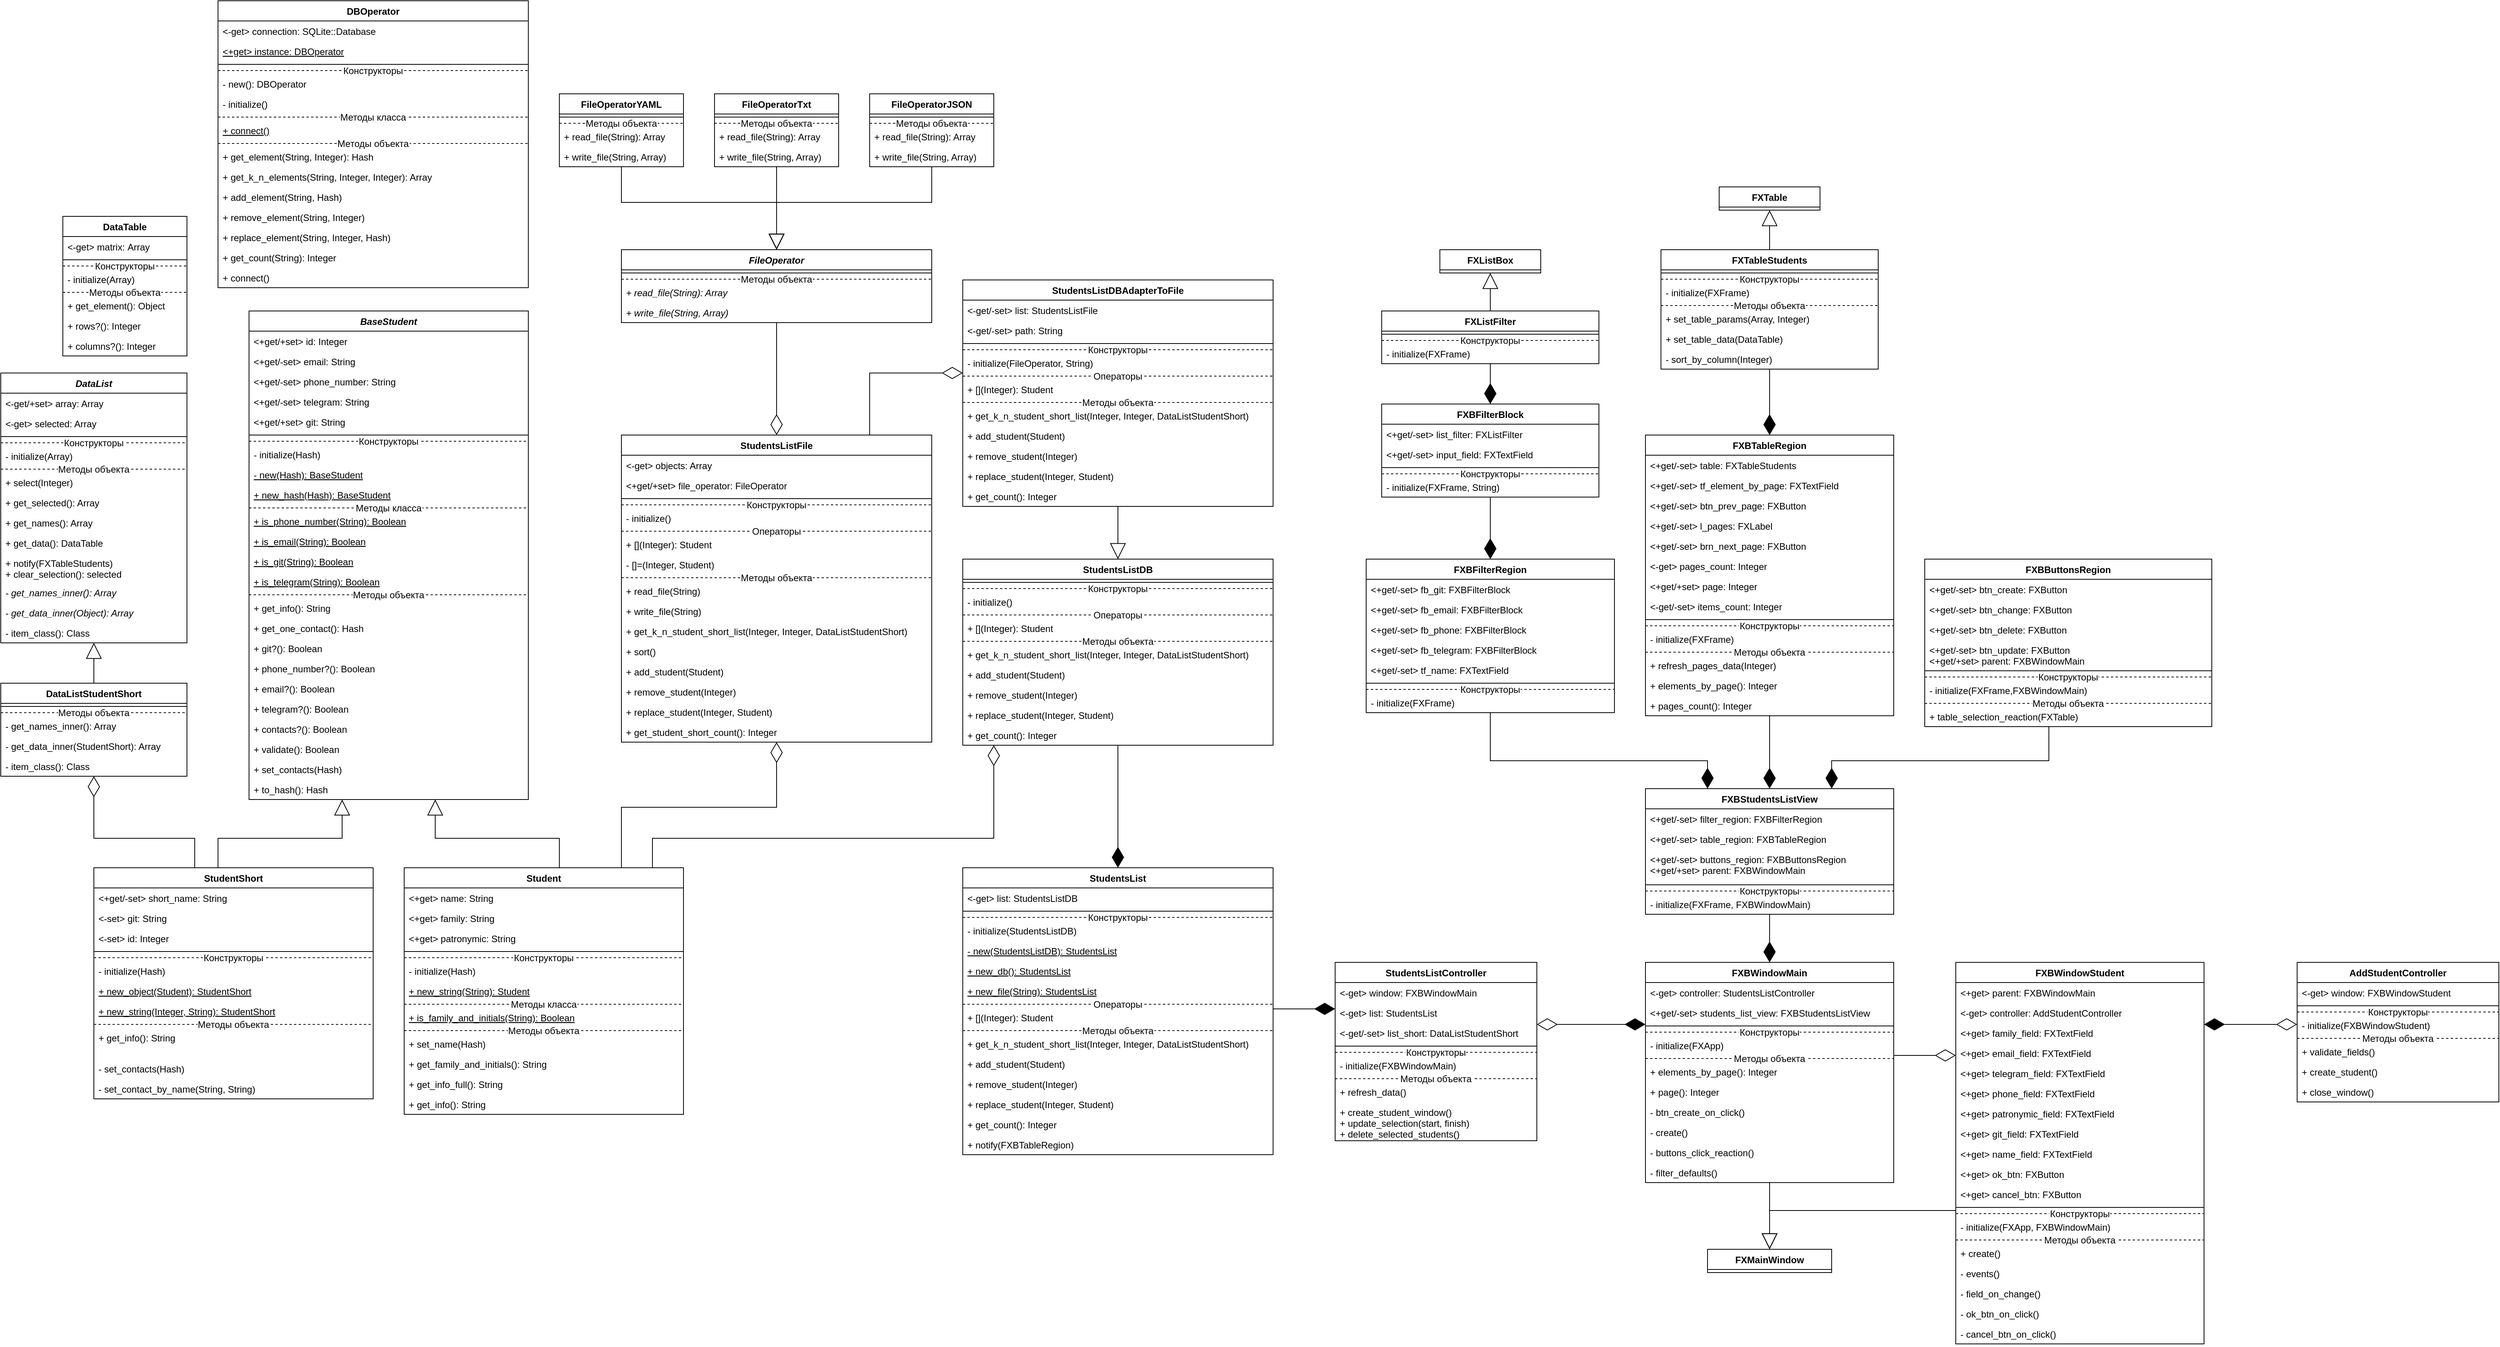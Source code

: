 <mxfile version="21.3.8" type="device" pages="2">
  <diagram name="ClassDiagram" id="9f46799a-70d6-7492-0946-bef42562c5a5">
    <mxGraphModel dx="1489" dy="2390" grid="1" gridSize="10" guides="1" tooltips="1" connect="1" arrows="1" fold="1" page="1" pageScale="1" pageWidth="1100" pageHeight="850" background="none" math="0" shadow="0">
      <root>
        <mxCell id="0" />
        <mxCell id="1" parent="0" />
        <mxCell id="awE1VAHjUJco51ENA8ch-1" value="Student" style="swimlane;fontStyle=1;align=center;verticalAlign=top;childLayout=stackLayout;horizontal=1;startSize=26;horizontalStack=0;resizeParent=1;resizeParentMax=0;resizeLast=0;collapsible=1;marginBottom=0;fillColor=default;swimlaneFillColor=default;" parent="1" vertex="1">
          <mxGeometry x="680" y="278" width="360" height="318" as="geometry" />
        </mxCell>
        <mxCell id="awE1VAHjUJco51ENA8ch-2" value="&lt;+get&gt; name: String" style="text;strokeColor=none;fillColor=none;align=left;verticalAlign=top;spacingLeft=4;spacingRight=4;overflow=hidden;rotatable=0;points=[[0,0.5],[1,0.5]];portConstraint=eastwest;" parent="awE1VAHjUJco51ENA8ch-1" vertex="1">
          <mxGeometry y="26" width="360" height="26" as="geometry" />
        </mxCell>
        <mxCell id="awE1VAHjUJco51ENA8ch-5" value="&lt;+get&gt; family: String" style="text;strokeColor=none;fillColor=none;align=left;verticalAlign=top;spacingLeft=4;spacingRight=4;overflow=hidden;rotatable=0;points=[[0,0.5],[1,0.5]];portConstraint=eastwest;" parent="awE1VAHjUJco51ENA8ch-1" vertex="1">
          <mxGeometry y="52" width="360" height="26" as="geometry" />
        </mxCell>
        <mxCell id="awE1VAHjUJco51ENA8ch-6" value="&lt;+get&gt; patronymic: String" style="text;strokeColor=none;fillColor=none;align=left;verticalAlign=top;spacingLeft=4;spacingRight=4;overflow=hidden;rotatable=0;points=[[0,0.5],[1,0.5]];portConstraint=eastwest;" parent="awE1VAHjUJco51ENA8ch-1" vertex="1">
          <mxGeometry y="78" width="360" height="26" as="geometry" />
        </mxCell>
        <mxCell id="awE1VAHjUJco51ENA8ch-3" value="" style="line;strokeWidth=1;fillColor=none;align=left;verticalAlign=middle;spacingTop=-1;spacingLeft=3;spacingRight=3;rotatable=0;labelPosition=right;points=[];portConstraint=eastwest;strokeColor=inherit;" parent="awE1VAHjUJco51ENA8ch-1" vertex="1">
          <mxGeometry y="104" width="360" height="8" as="geometry" />
        </mxCell>
        <mxCell id="PrpJsA3lByvPpj5Z0-RD-8" value="Конструкторы" style="line;strokeWidth=1;fillColor=none;align=center;verticalAlign=middle;spacingTop=-1;spacingLeft=3;spacingRight=3;rotatable=0;labelPosition=center;points=[];portConstraint=eastwest;strokeColor=inherit;dashed=1;verticalLabelPosition=middle;" parent="awE1VAHjUJco51ENA8ch-1" vertex="1">
          <mxGeometry y="112" width="360" height="8" as="geometry" />
        </mxCell>
        <mxCell id="PrpJsA3lByvPpj5Z0-RD-20" value="- initialize(Hash)" style="text;strokeColor=none;fillColor=none;align=left;verticalAlign=top;spacingLeft=4;spacingRight=4;overflow=hidden;rotatable=0;points=[[0,0.5],[1,0.5]];portConstraint=eastwest;fontStyle=0" parent="awE1VAHjUJco51ENA8ch-1" vertex="1">
          <mxGeometry y="120" width="360" height="26" as="geometry" />
        </mxCell>
        <mxCell id="evtsQNLAuMUu6cNvgW7m-3" value="+ new_string(String): Student" style="text;strokeColor=none;fillColor=none;align=left;verticalAlign=top;spacingLeft=4;spacingRight=4;overflow=hidden;rotatable=0;points=[[0,0.5],[1,0.5]];portConstraint=eastwest;fontStyle=4" parent="awE1VAHjUJco51ENA8ch-1" vertex="1">
          <mxGeometry y="146" width="360" height="26" as="geometry" />
        </mxCell>
        <mxCell id="PrpJsA3lByvPpj5Z0-RD-9" value="Методы класса" style="line;strokeWidth=1;fillColor=none;align=center;verticalAlign=middle;spacingTop=-1;spacingLeft=3;spacingRight=3;rotatable=0;labelPosition=center;points=[];portConstraint=eastwest;strokeColor=inherit;dashed=1;verticalLabelPosition=middle;" parent="awE1VAHjUJco51ENA8ch-1" vertex="1">
          <mxGeometry y="172" width="360" height="8" as="geometry" />
        </mxCell>
        <mxCell id="evtsQNLAuMUu6cNvgW7m-35" value="+ is_family_and_initials(String): Boolean" style="text;strokeColor=none;fillColor=none;align=left;verticalAlign=top;spacingLeft=4;spacingRight=4;overflow=hidden;rotatable=0;points=[[0,0.5],[1,0.5]];portConstraint=eastwest;fontStyle=4" parent="awE1VAHjUJco51ENA8ch-1" vertex="1">
          <mxGeometry y="180" width="360" height="26" as="geometry" />
        </mxCell>
        <mxCell id="PrpJsA3lByvPpj5Z0-RD-10" value="Методы объекта" style="line;strokeWidth=1;fillColor=none;align=center;verticalAlign=middle;spacingTop=-1;spacingLeft=3;spacingRight=3;rotatable=0;labelPosition=center;points=[];portConstraint=eastwest;strokeColor=inherit;dashed=1;verticalLabelPosition=middle;" parent="awE1VAHjUJco51ENA8ch-1" vertex="1">
          <mxGeometry y="206" width="360" height="8" as="geometry" />
        </mxCell>
        <mxCell id="awE1VAHjUJco51ENA8ch-23" value="+ set_name(Hash)" style="text;strokeColor=none;fillColor=none;align=left;verticalAlign=top;spacingLeft=4;spacingRight=4;overflow=hidden;rotatable=0;points=[[0,0.5],[1,0.5]];portConstraint=eastwest;fontStyle=0" parent="awE1VAHjUJco51ENA8ch-1" vertex="1">
          <mxGeometry y="214" width="360" height="26" as="geometry" />
        </mxCell>
        <mxCell id="evtsQNLAuMUu6cNvgW7m-5" value="+ get_family_and_initials(): String" style="text;strokeColor=none;fillColor=none;align=left;verticalAlign=top;spacingLeft=4;spacingRight=4;overflow=hidden;rotatable=0;points=[[0,0.5],[1,0.5]];portConstraint=eastwest;" parent="awE1VAHjUJco51ENA8ch-1" vertex="1">
          <mxGeometry y="240" width="360" height="26" as="geometry" />
        </mxCell>
        <mxCell id="evtsQNLAuMUu6cNvgW7m-4" value="+ get_info_full(): String" style="text;strokeColor=none;fillColor=none;align=left;verticalAlign=top;spacingLeft=4;spacingRight=4;overflow=hidden;rotatable=0;points=[[0,0.5],[1,0.5]];portConstraint=eastwest;" parent="awE1VAHjUJco51ENA8ch-1" vertex="1">
          <mxGeometry y="266" width="360" height="26" as="geometry" />
        </mxCell>
        <mxCell id="awE1VAHjUJco51ENA8ch-4" value="+ get_info(): String" style="text;strokeColor=none;fillColor=none;align=left;verticalAlign=top;spacingLeft=4;spacingRight=4;overflow=hidden;rotatable=0;points=[[0,0.5],[1,0.5]];portConstraint=eastwest;" parent="awE1VAHjUJco51ENA8ch-1" vertex="1">
          <mxGeometry y="292" width="360" height="26" as="geometry" />
        </mxCell>
        <mxCell id="evtsQNLAuMUu6cNvgW7m-6" value="BaseStudent" style="swimlane;fontStyle=3;align=center;verticalAlign=top;childLayout=stackLayout;horizontal=1;startSize=26;horizontalStack=0;resizeParent=1;resizeParentMax=0;resizeLast=0;collapsible=1;marginBottom=0;fillColor=default;swimlaneFillColor=default;" parent="1" vertex="1">
          <mxGeometry x="480" y="-440" width="360" height="630" as="geometry" />
        </mxCell>
        <mxCell id="evtsQNLAuMUu6cNvgW7m-34" value="&lt;+get/+set&gt; id: Integer" style="text;strokeColor=none;fillColor=none;align=left;verticalAlign=top;spacingLeft=4;spacingRight=4;overflow=hidden;rotatable=0;points=[[0,0.5],[1,0.5]];portConstraint=eastwest;" parent="evtsQNLAuMUu6cNvgW7m-6" vertex="1">
          <mxGeometry y="26" width="360" height="26" as="geometry" />
        </mxCell>
        <mxCell id="evtsQNLAuMUu6cNvgW7m-10" value="&lt;+get/-set&gt; email: String" style="text;strokeColor=none;fillColor=none;align=left;verticalAlign=top;spacingLeft=4;spacingRight=4;overflow=hidden;rotatable=0;points=[[0,0.5],[1,0.5]];portConstraint=eastwest;" parent="evtsQNLAuMUu6cNvgW7m-6" vertex="1">
          <mxGeometry y="52" width="360" height="26" as="geometry" />
        </mxCell>
        <mxCell id="evtsQNLAuMUu6cNvgW7m-11" value="&lt;+get/-set&gt; phone_number: String" style="text;strokeColor=none;fillColor=none;align=left;verticalAlign=top;spacingLeft=4;spacingRight=4;overflow=hidden;rotatable=0;points=[[0,0.5],[1,0.5]];portConstraint=eastwest;" parent="evtsQNLAuMUu6cNvgW7m-6" vertex="1">
          <mxGeometry y="78" width="360" height="26" as="geometry" />
        </mxCell>
        <mxCell id="evtsQNLAuMUu6cNvgW7m-12" value="&lt;+get/-set&gt; telegram: String" style="text;strokeColor=none;fillColor=none;align=left;verticalAlign=top;spacingLeft=4;spacingRight=4;overflow=hidden;rotatable=0;points=[[0,0.5],[1,0.5]];portConstraint=eastwest;" parent="evtsQNLAuMUu6cNvgW7m-6" vertex="1">
          <mxGeometry y="104" width="360" height="26" as="geometry" />
        </mxCell>
        <mxCell id="evtsQNLAuMUu6cNvgW7m-13" value="&lt;+get/+set&gt; git: String" style="text;strokeColor=none;fillColor=none;align=left;verticalAlign=top;spacingLeft=4;spacingRight=4;overflow=hidden;rotatable=0;points=[[0,0.5],[1,0.5]];portConstraint=eastwest;" parent="evtsQNLAuMUu6cNvgW7m-6" vertex="1">
          <mxGeometry y="130" width="360" height="26" as="geometry" />
        </mxCell>
        <mxCell id="evtsQNLAuMUu6cNvgW7m-14" value="" style="line;strokeWidth=1;fillColor=none;align=left;verticalAlign=middle;spacingTop=-1;spacingLeft=3;spacingRight=3;rotatable=0;labelPosition=right;points=[];portConstraint=eastwest;strokeColor=inherit;" parent="evtsQNLAuMUu6cNvgW7m-6" vertex="1">
          <mxGeometry y="156" width="360" height="8" as="geometry" />
        </mxCell>
        <mxCell id="PrpJsA3lByvPpj5Z0-RD-7" value="Конструкторы" style="line;strokeWidth=1;fillColor=none;align=center;verticalAlign=middle;spacingTop=-1;spacingLeft=3;spacingRight=3;rotatable=0;labelPosition=center;points=[];portConstraint=eastwest;strokeColor=inherit;dashed=1;verticalLabelPosition=middle;" parent="evtsQNLAuMUu6cNvgW7m-6" vertex="1">
          <mxGeometry y="164" width="360" height="8" as="geometry" />
        </mxCell>
        <mxCell id="PrpJsA3lByvPpj5Z0-RD-18" value="- initialize(Hash)" style="text;strokeColor=none;fillColor=none;align=left;verticalAlign=top;spacingLeft=4;spacingRight=4;overflow=hidden;rotatable=0;points=[[0,0.5],[1,0.5]];portConstraint=eastwest;fontStyle=0" parent="evtsQNLAuMUu6cNvgW7m-6" vertex="1">
          <mxGeometry y="172" width="360" height="26" as="geometry" />
        </mxCell>
        <mxCell id="PrpJsA3lByvPpj5Z0-RD-1" value="- new(Hash): BaseStudent" style="text;strokeColor=none;fillColor=none;align=left;verticalAlign=top;spacingLeft=4;spacingRight=4;overflow=hidden;rotatable=0;points=[[0,0.5],[1,0.5]];portConstraint=eastwest;fontStyle=4" parent="evtsQNLAuMUu6cNvgW7m-6" vertex="1">
          <mxGeometry y="198" width="360" height="26" as="geometry" />
        </mxCell>
        <mxCell id="evtsQNLAuMUu6cNvgW7m-31" value="+ new_hash(Hash): BaseStudent" style="text;strokeColor=none;fillColor=none;align=left;verticalAlign=top;spacingLeft=4;spacingRight=4;overflow=hidden;rotatable=0;points=[[0,0.5],[1,0.5]];portConstraint=eastwest;fontStyle=4" parent="evtsQNLAuMUu6cNvgW7m-6" vertex="1">
          <mxGeometry y="224" width="360" height="26" as="geometry" />
        </mxCell>
        <mxCell id="PrpJsA3lByvPpj5Z0-RD-2" value="Методы класса" style="line;strokeWidth=1;fillColor=none;align=center;verticalAlign=middle;spacingTop=-1;spacingLeft=3;spacingRight=3;rotatable=0;labelPosition=center;points=[];portConstraint=eastwest;strokeColor=inherit;dashed=1;verticalLabelPosition=middle;" parent="evtsQNLAuMUu6cNvgW7m-6" vertex="1">
          <mxGeometry y="250" width="360" height="8" as="geometry" />
        </mxCell>
        <mxCell id="evtsQNLAuMUu6cNvgW7m-19" value="+ is_phone_number(String): Boolean" style="text;strokeColor=none;fillColor=none;align=left;verticalAlign=top;spacingLeft=4;spacingRight=4;overflow=hidden;rotatable=0;points=[[0,0.5],[1,0.5]];portConstraint=eastwest;fontStyle=4" parent="evtsQNLAuMUu6cNvgW7m-6" vertex="1">
          <mxGeometry y="258" width="360" height="26" as="geometry" />
        </mxCell>
        <mxCell id="evtsQNLAuMUu6cNvgW7m-20" value="+ is_email(String): Boolean" style="text;strokeColor=none;fillColor=none;align=left;verticalAlign=top;spacingLeft=4;spacingRight=4;overflow=hidden;rotatable=0;points=[[0,0.5],[1,0.5]];portConstraint=eastwest;fontStyle=4" parent="evtsQNLAuMUu6cNvgW7m-6" vertex="1">
          <mxGeometry y="284" width="360" height="26" as="geometry" />
        </mxCell>
        <mxCell id="evtsQNLAuMUu6cNvgW7m-21" value="+ is_git(String): Boolean" style="text;strokeColor=none;fillColor=none;align=left;verticalAlign=top;spacingLeft=4;spacingRight=4;overflow=hidden;rotatable=0;points=[[0,0.5],[1,0.5]];portConstraint=eastwest;fontStyle=4" parent="evtsQNLAuMUu6cNvgW7m-6" vertex="1">
          <mxGeometry y="310" width="360" height="26" as="geometry" />
        </mxCell>
        <mxCell id="evtsQNLAuMUu6cNvgW7m-22" value="+ is_telegram(String): Boolean" style="text;strokeColor=none;fillColor=none;align=left;verticalAlign=top;spacingLeft=4;spacingRight=4;overflow=hidden;rotatable=0;points=[[0,0.5],[1,0.5]];portConstraint=eastwest;fontStyle=4" parent="evtsQNLAuMUu6cNvgW7m-6" vertex="1">
          <mxGeometry y="336" width="360" height="26" as="geometry" />
        </mxCell>
        <mxCell id="PrpJsA3lByvPpj5Z0-RD-3" value="Методы объекта" style="line;strokeWidth=1;fillColor=none;align=center;verticalAlign=middle;spacingTop=-1;spacingLeft=3;spacingRight=3;rotatable=0;labelPosition=center;points=[];portConstraint=eastwest;strokeColor=inherit;dashed=1;verticalLabelPosition=middle;" parent="evtsQNLAuMUu6cNvgW7m-6" vertex="1">
          <mxGeometry y="362" width="360" height="8" as="geometry" />
        </mxCell>
        <mxCell id="evtsQNLAuMUu6cNvgW7m-16" value="+ get_info(): String" style="text;strokeColor=none;fillColor=none;align=left;verticalAlign=top;spacingLeft=4;spacingRight=4;overflow=hidden;rotatable=0;points=[[0,0.5],[1,0.5]];portConstraint=eastwest;" parent="evtsQNLAuMUu6cNvgW7m-6" vertex="1">
          <mxGeometry y="370" width="360" height="26" as="geometry" />
        </mxCell>
        <mxCell id="evtsQNLAuMUu6cNvgW7m-33" value="+ get_one_contact(): Hash" style="text;strokeColor=none;fillColor=none;align=left;verticalAlign=top;spacingLeft=4;spacingRight=4;overflow=hidden;rotatable=0;points=[[0,0.5],[1,0.5]];portConstraint=eastwest;" parent="evtsQNLAuMUu6cNvgW7m-6" vertex="1">
          <mxGeometry y="396" width="360" height="26" as="geometry" />
        </mxCell>
        <mxCell id="evtsQNLAuMUu6cNvgW7m-23" value="+ git?(): Boolean" style="text;strokeColor=none;fillColor=none;align=left;verticalAlign=top;spacingLeft=4;spacingRight=4;overflow=hidden;rotatable=0;points=[[0,0.5],[1,0.5]];portConstraint=eastwest;fontStyle=0" parent="evtsQNLAuMUu6cNvgW7m-6" vertex="1">
          <mxGeometry y="422" width="360" height="26" as="geometry" />
        </mxCell>
        <mxCell id="evtsQNLAuMUu6cNvgW7m-24" value="+ phone_number?(): Boolean" style="text;strokeColor=none;fillColor=none;align=left;verticalAlign=top;spacingLeft=4;spacingRight=4;overflow=hidden;rotatable=0;points=[[0,0.5],[1,0.5]];portConstraint=eastwest;fontStyle=0" parent="evtsQNLAuMUu6cNvgW7m-6" vertex="1">
          <mxGeometry y="448" width="360" height="26" as="geometry" />
        </mxCell>
        <mxCell id="evtsQNLAuMUu6cNvgW7m-25" value="+ email?(): Boolean" style="text;strokeColor=none;fillColor=none;align=left;verticalAlign=top;spacingLeft=4;spacingRight=4;overflow=hidden;rotatable=0;points=[[0,0.5],[1,0.5]];portConstraint=eastwest;fontStyle=0" parent="evtsQNLAuMUu6cNvgW7m-6" vertex="1">
          <mxGeometry y="474" width="360" height="26" as="geometry" />
        </mxCell>
        <mxCell id="evtsQNLAuMUu6cNvgW7m-26" value="+ telegram?(): Boolean" style="text;strokeColor=none;fillColor=none;align=left;verticalAlign=top;spacingLeft=4;spacingRight=4;overflow=hidden;rotatable=0;points=[[0,0.5],[1,0.5]];portConstraint=eastwest;fontStyle=0" parent="evtsQNLAuMUu6cNvgW7m-6" vertex="1">
          <mxGeometry y="500" width="360" height="26" as="geometry" />
        </mxCell>
        <mxCell id="evtsQNLAuMUu6cNvgW7m-27" value="+ contacts?(): Boolean" style="text;strokeColor=none;fillColor=none;align=left;verticalAlign=top;spacingLeft=4;spacingRight=4;overflow=hidden;rotatable=0;points=[[0,0.5],[1,0.5]];portConstraint=eastwest;fontStyle=0" parent="evtsQNLAuMUu6cNvgW7m-6" vertex="1">
          <mxGeometry y="526" width="360" height="26" as="geometry" />
        </mxCell>
        <mxCell id="evtsQNLAuMUu6cNvgW7m-28" value="+ validate(): Boolean" style="text;strokeColor=none;fillColor=none;align=left;verticalAlign=top;spacingLeft=4;spacingRight=4;overflow=hidden;rotatable=0;points=[[0,0.5],[1,0.5]];portConstraint=eastwest;fontStyle=0" parent="evtsQNLAuMUu6cNvgW7m-6" vertex="1">
          <mxGeometry y="552" width="360" height="26" as="geometry" />
        </mxCell>
        <mxCell id="evtsQNLAuMUu6cNvgW7m-29" value="+ set_contacts(Hash)" style="text;strokeColor=none;fillColor=none;align=left;verticalAlign=top;spacingLeft=4;spacingRight=4;overflow=hidden;rotatable=0;points=[[0,0.5],[1,0.5]];portConstraint=eastwest;fontStyle=0" parent="evtsQNLAuMUu6cNvgW7m-6" vertex="1">
          <mxGeometry y="578" width="360" height="26" as="geometry" />
        </mxCell>
        <mxCell id="AOIeEpE5WNtEYha_s046-18" value="+ to_hash(): Hash" style="text;strokeColor=none;fillColor=none;align=left;verticalAlign=top;spacingLeft=4;spacingRight=4;overflow=hidden;rotatable=0;points=[[0,0.5],[1,0.5]];portConstraint=eastwest;fontStyle=0" parent="evtsQNLAuMUu6cNvgW7m-6" vertex="1">
          <mxGeometry y="604" width="360" height="26" as="geometry" />
        </mxCell>
        <mxCell id="evtsQNLAuMUu6cNvgW7m-36" value="" style="endArrow=block;html=1;rounded=0;endFill=0;jumpSize=6;endSize=18;edgeStyle=orthogonalEdgeStyle;" parent="1" source="awE1VAHjUJco51ENA8ch-1" target="evtsQNLAuMUu6cNvgW7m-6" edge="1">
          <mxGeometry width="50" height="50" relative="1" as="geometry">
            <mxPoint x="570" y="320" as="sourcePoint" />
            <mxPoint x="480" y="230" as="targetPoint" />
            <Array as="points">
              <mxPoint x="880" y="240" />
              <mxPoint x="720" y="240" />
            </Array>
          </mxGeometry>
        </mxCell>
        <mxCell id="evtsQNLAuMUu6cNvgW7m-37" value="StudentShort" style="swimlane;fontStyle=1;align=center;verticalAlign=top;childLayout=stackLayout;horizontal=1;startSize=26;horizontalStack=0;resizeParent=1;resizeParentMax=0;resizeLast=0;collapsible=1;marginBottom=0;fillColor=default;swimlaneFillColor=default;" parent="1" vertex="1">
          <mxGeometry x="280" y="278" width="360" height="298" as="geometry" />
        </mxCell>
        <mxCell id="evtsQNLAuMUu6cNvgW7m-40" value="&lt;+get/-set&gt; short_name: String" style="text;strokeColor=none;fillColor=none;align=left;verticalAlign=top;spacingLeft=4;spacingRight=4;overflow=hidden;rotatable=0;points=[[0,0.5],[1,0.5]];portConstraint=eastwest;" parent="evtsQNLAuMUu6cNvgW7m-37" vertex="1">
          <mxGeometry y="26" width="360" height="26" as="geometry" />
        </mxCell>
        <mxCell id="evtsQNLAuMUu6cNvgW7m-49" value="&lt;-set&gt; git: String" style="text;strokeColor=none;fillColor=none;align=left;verticalAlign=top;spacingLeft=4;spacingRight=4;overflow=hidden;rotatable=0;points=[[0,0.5],[1,0.5]];portConstraint=eastwest;" parent="evtsQNLAuMUu6cNvgW7m-37" vertex="1">
          <mxGeometry y="52" width="360" height="26" as="geometry" />
        </mxCell>
        <mxCell id="evtsQNLAuMUu6cNvgW7m-50" value="&lt;-set&gt; id: Integer" style="text;strokeColor=none;fillColor=none;align=left;verticalAlign=top;spacingLeft=4;spacingRight=4;overflow=hidden;rotatable=0;points=[[0,0.5],[1,0.5]];portConstraint=eastwest;" parent="evtsQNLAuMUu6cNvgW7m-37" vertex="1">
          <mxGeometry y="78" width="360" height="26" as="geometry" />
        </mxCell>
        <mxCell id="evtsQNLAuMUu6cNvgW7m-41" value="" style="line;strokeWidth=1;fillColor=none;align=left;verticalAlign=middle;spacingTop=-1;spacingLeft=3;spacingRight=3;rotatable=0;labelPosition=right;points=[];portConstraint=eastwest;strokeColor=inherit;" parent="evtsQNLAuMUu6cNvgW7m-37" vertex="1">
          <mxGeometry y="104" width="360" height="8" as="geometry" />
        </mxCell>
        <mxCell id="PrpJsA3lByvPpj5Z0-RD-11" value="Конструкторы" style="line;strokeWidth=1;fillColor=none;align=center;verticalAlign=middle;spacingTop=-1;spacingLeft=3;spacingRight=3;rotatable=0;labelPosition=center;points=[];portConstraint=eastwest;strokeColor=inherit;dashed=1;verticalLabelPosition=middle;" parent="evtsQNLAuMUu6cNvgW7m-37" vertex="1">
          <mxGeometry y="112" width="360" height="8" as="geometry" />
        </mxCell>
        <mxCell id="PrpJsA3lByvPpj5Z0-RD-19" value="- initialize(Hash)" style="text;strokeColor=none;fillColor=none;align=left;verticalAlign=top;spacingLeft=4;spacingRight=4;overflow=hidden;rotatable=0;points=[[0,0.5],[1,0.5]];portConstraint=eastwest;fontStyle=0" parent="evtsQNLAuMUu6cNvgW7m-37" vertex="1">
          <mxGeometry y="120" width="360" height="26" as="geometry" />
        </mxCell>
        <mxCell id="evtsQNLAuMUu6cNvgW7m-42" value="+ new_object(Student): StudentShort" style="text;strokeColor=none;fillColor=none;align=left;verticalAlign=top;spacingLeft=4;spacingRight=4;overflow=hidden;rotatable=0;points=[[0,0.5],[1,0.5]];portConstraint=eastwest;fontStyle=4" parent="evtsQNLAuMUu6cNvgW7m-37" vertex="1">
          <mxGeometry y="146" width="360" height="26" as="geometry" />
        </mxCell>
        <mxCell id="evtsQNLAuMUu6cNvgW7m-43" value="+ new_string(Integer, String): StudentShort" style="text;strokeColor=none;fillColor=none;align=left;verticalAlign=top;spacingLeft=4;spacingRight=4;overflow=hidden;rotatable=0;points=[[0,0.5],[1,0.5]];portConstraint=eastwest;fontStyle=4" parent="evtsQNLAuMUu6cNvgW7m-37" vertex="1">
          <mxGeometry y="172" width="360" height="26" as="geometry" />
        </mxCell>
        <mxCell id="PrpJsA3lByvPpj5Z0-RD-12" value="Методы объекта" style="line;strokeWidth=1;fillColor=none;align=center;verticalAlign=middle;spacingTop=-1;spacingLeft=3;spacingRight=3;rotatable=0;labelPosition=center;points=[];portConstraint=eastwest;strokeColor=inherit;dashed=1;verticalLabelPosition=middle;" parent="evtsQNLAuMUu6cNvgW7m-37" vertex="1">
          <mxGeometry y="198" width="360" height="8" as="geometry" />
        </mxCell>
        <mxCell id="evtsQNLAuMUu6cNvgW7m-48" value="+ get_info(): String" style="text;strokeColor=none;fillColor=none;align=left;verticalAlign=top;spacingLeft=4;spacingRight=4;overflow=hidden;rotatable=0;points=[[0,0.5],[1,0.5]];portConstraint=eastwest;" parent="evtsQNLAuMUu6cNvgW7m-37" vertex="1">
          <mxGeometry y="206" width="360" height="26" as="geometry" />
        </mxCell>
        <mxCell id="PrpJsA3lByvPpj5Z0-RD-14" value="" style="text;strokeColor=none;fillColor=none;align=left;verticalAlign=middle;spacingTop=-1;spacingLeft=4;spacingRight=4;rotatable=0;labelPosition=right;points=[];portConstraint=eastwest;dashed=1;strokeWidth=1;" parent="evtsQNLAuMUu6cNvgW7m-37" vertex="1">
          <mxGeometry y="232" width="360" height="14" as="geometry" />
        </mxCell>
        <mxCell id="evtsQNLAuMUu6cNvgW7m-45" value="- set_contacts(Hash)" style="text;strokeColor=none;fillColor=none;align=left;verticalAlign=top;spacingLeft=4;spacingRight=4;overflow=hidden;rotatable=0;points=[[0,0.5],[1,0.5]];portConstraint=eastwest;fontStyle=0" parent="evtsQNLAuMUu6cNvgW7m-37" vertex="1">
          <mxGeometry y="246" width="360" height="26" as="geometry" />
        </mxCell>
        <mxCell id="evtsQNLAuMUu6cNvgW7m-51" value="- set_contact_by_name(String, String)" style="text;strokeColor=none;fillColor=none;align=left;verticalAlign=top;spacingLeft=4;spacingRight=4;overflow=hidden;rotatable=0;points=[[0,0.5],[1,0.5]];portConstraint=eastwest;fontStyle=0" parent="evtsQNLAuMUu6cNvgW7m-37" vertex="1">
          <mxGeometry y="272" width="360" height="26" as="geometry" />
        </mxCell>
        <mxCell id="evtsQNLAuMUu6cNvgW7m-52" value="" style="endArrow=block;html=1;rounded=0;endFill=0;jumpSize=6;endSize=18;edgeStyle=orthogonalEdgeStyle;" parent="1" source="evtsQNLAuMUu6cNvgW7m-37" target="evtsQNLAuMUu6cNvgW7m-6" edge="1">
          <mxGeometry width="50" height="50" relative="1" as="geometry">
            <mxPoint x="270" y="326" as="sourcePoint" />
            <mxPoint x="270" y="50" as="targetPoint" />
            <Array as="points">
              <mxPoint x="440" y="240" />
              <mxPoint x="600" y="240" />
            </Array>
          </mxGeometry>
        </mxCell>
        <mxCell id="evtsQNLAuMUu6cNvgW7m-54" value="DataTable" style="swimlane;fontStyle=1;align=center;verticalAlign=top;childLayout=stackLayout;horizontal=1;startSize=26;horizontalStack=0;resizeParent=1;resizeParentMax=0;resizeLast=0;collapsible=1;marginBottom=0;swimlaneFillColor=default;" parent="1" vertex="1">
          <mxGeometry x="240" y="-562" width="160" height="180" as="geometry" />
        </mxCell>
        <mxCell id="evtsQNLAuMUu6cNvgW7m-55" value="&lt;-get&gt; matrix: Array" style="text;strokeColor=none;fillColor=none;align=left;verticalAlign=top;spacingLeft=4;spacingRight=4;overflow=hidden;rotatable=0;points=[[0,0.5],[1,0.5]];portConstraint=eastwest;" parent="evtsQNLAuMUu6cNvgW7m-54" vertex="1">
          <mxGeometry y="26" width="160" height="26" as="geometry" />
        </mxCell>
        <mxCell id="evtsQNLAuMUu6cNvgW7m-56" value="" style="line;strokeWidth=1;fillColor=none;align=left;verticalAlign=middle;spacingTop=-1;spacingLeft=3;spacingRight=3;rotatable=0;labelPosition=right;points=[];portConstraint=eastwest;strokeColor=inherit;" parent="evtsQNLAuMUu6cNvgW7m-54" vertex="1">
          <mxGeometry y="52" width="160" height="8" as="geometry" />
        </mxCell>
        <mxCell id="PrpJsA3lByvPpj5Z0-RD-23" value="Конструкторы" style="line;strokeWidth=1;fillColor=none;align=center;verticalAlign=middle;spacingTop=-1;spacingLeft=3;spacingRight=3;rotatable=0;labelPosition=center;points=[];portConstraint=eastwest;strokeColor=inherit;dashed=1;verticalLabelPosition=middle;" parent="evtsQNLAuMUu6cNvgW7m-54" vertex="1">
          <mxGeometry y="60" width="160" height="8" as="geometry" />
        </mxCell>
        <mxCell id="PrpJsA3lByvPpj5Z0-RD-24" value="- initialize(Array)" style="text;strokeColor=none;fillColor=none;align=left;verticalAlign=top;spacingLeft=4;spacingRight=4;overflow=hidden;rotatable=0;points=[[0,0.5],[1,0.5]];portConstraint=eastwest;fontStyle=0" parent="evtsQNLAuMUu6cNvgW7m-54" vertex="1">
          <mxGeometry y="68" width="160" height="26" as="geometry" />
        </mxCell>
        <mxCell id="PrpJsA3lByvPpj5Z0-RD-17" value="Методы объекта" style="line;strokeWidth=1;fillColor=none;align=center;verticalAlign=middle;spacingTop=-1;spacingLeft=3;spacingRight=3;rotatable=0;labelPosition=center;points=[];portConstraint=eastwest;strokeColor=inherit;dashed=1;verticalLabelPosition=middle;" parent="evtsQNLAuMUu6cNvgW7m-54" vertex="1">
          <mxGeometry y="94" width="160" height="8" as="geometry" />
        </mxCell>
        <mxCell id="evtsQNLAuMUu6cNvgW7m-58" value="+ get_element(): Object" style="text;strokeColor=none;fillColor=none;align=left;verticalAlign=top;spacingLeft=4;spacingRight=4;overflow=hidden;rotatable=0;points=[[0,0.5],[1,0.5]];portConstraint=eastwest;" parent="evtsQNLAuMUu6cNvgW7m-54" vertex="1">
          <mxGeometry y="102" width="160" height="26" as="geometry" />
        </mxCell>
        <mxCell id="evtsQNLAuMUu6cNvgW7m-59" value="+ rows?(): Integer" style="text;strokeColor=none;fillColor=none;align=left;verticalAlign=top;spacingLeft=4;spacingRight=4;overflow=hidden;rotatable=0;points=[[0,0.5],[1,0.5]];portConstraint=eastwest;" parent="evtsQNLAuMUu6cNvgW7m-54" vertex="1">
          <mxGeometry y="128" width="160" height="26" as="geometry" />
        </mxCell>
        <mxCell id="evtsQNLAuMUu6cNvgW7m-60" value="+ columns?(): Integer" style="text;strokeColor=none;fillColor=none;align=left;verticalAlign=top;spacingLeft=4;spacingRight=4;overflow=hidden;rotatable=0;points=[[0,0.5],[1,0.5]];portConstraint=eastwest;" parent="evtsQNLAuMUu6cNvgW7m-54" vertex="1">
          <mxGeometry y="154" width="160" height="26" as="geometry" />
        </mxCell>
        <mxCell id="evtsQNLAuMUu6cNvgW7m-61" value="DataList" style="swimlane;fontStyle=3;align=center;verticalAlign=top;childLayout=stackLayout;horizontal=1;startSize=26;horizontalStack=0;resizeParent=1;resizeParentMax=0;resizeLast=0;collapsible=1;marginBottom=0;swimlaneFillColor=default;" parent="1" vertex="1">
          <mxGeometry x="160" y="-360" width="240" height="348" as="geometry" />
        </mxCell>
        <mxCell id="evtsQNLAuMUu6cNvgW7m-62" value="&lt;-get/+set&gt; array: Array" style="text;strokeColor=none;fillColor=none;align=left;verticalAlign=top;spacingLeft=4;spacingRight=4;overflow=hidden;rotatable=0;points=[[0,0.5],[1,0.5]];portConstraint=eastwest;" parent="evtsQNLAuMUu6cNvgW7m-61" vertex="1">
          <mxGeometry y="26" width="240" height="26" as="geometry" />
        </mxCell>
        <mxCell id="evtsQNLAuMUu6cNvgW7m-67" value="&lt;-get&gt; selected: Array" style="text;strokeColor=none;fillColor=none;align=left;verticalAlign=top;spacingLeft=4;spacingRight=4;overflow=hidden;rotatable=0;points=[[0,0.5],[1,0.5]];portConstraint=eastwest;" parent="evtsQNLAuMUu6cNvgW7m-61" vertex="1">
          <mxGeometry y="52" width="240" height="26" as="geometry" />
        </mxCell>
        <mxCell id="evtsQNLAuMUu6cNvgW7m-63" value="" style="line;strokeWidth=1;fillColor=none;align=left;verticalAlign=middle;spacingTop=-1;spacingLeft=3;spacingRight=3;rotatable=0;labelPosition=right;points=[];portConstraint=eastwest;strokeColor=inherit;" parent="evtsQNLAuMUu6cNvgW7m-61" vertex="1">
          <mxGeometry y="78" width="240" height="8" as="geometry" />
        </mxCell>
        <mxCell id="PrpJsA3lByvPpj5Z0-RD-21" value="Конструкторы" style="line;strokeWidth=1;fillColor=none;align=center;verticalAlign=middle;spacingTop=-1;spacingLeft=3;spacingRight=3;rotatable=0;labelPosition=center;points=[];portConstraint=eastwest;strokeColor=inherit;dashed=1;verticalLabelPosition=middle;" parent="evtsQNLAuMUu6cNvgW7m-61" vertex="1">
          <mxGeometry y="86" width="240" height="8" as="geometry" />
        </mxCell>
        <mxCell id="PrpJsA3lByvPpj5Z0-RD-22" value="- initialize(Array)" style="text;strokeColor=none;fillColor=none;align=left;verticalAlign=top;spacingLeft=4;spacingRight=4;overflow=hidden;rotatable=0;points=[[0,0.5],[1,0.5]];portConstraint=eastwest;fontStyle=0" parent="evtsQNLAuMUu6cNvgW7m-61" vertex="1">
          <mxGeometry y="94" width="240" height="26" as="geometry" />
        </mxCell>
        <mxCell id="PrpJsA3lByvPpj5Z0-RD-16" value="Методы объекта" style="line;strokeWidth=1;fillColor=none;align=center;verticalAlign=middle;spacingTop=-1;spacingLeft=3;spacingRight=3;rotatable=0;labelPosition=center;points=[];portConstraint=eastwest;strokeColor=inherit;dashed=1;verticalLabelPosition=middle;" parent="evtsQNLAuMUu6cNvgW7m-61" vertex="1">
          <mxGeometry y="120" width="240" height="8" as="geometry" />
        </mxCell>
        <mxCell id="evtsQNLAuMUu6cNvgW7m-68" value="+ select(Integer)" style="text;strokeColor=none;fillColor=none;align=left;verticalAlign=top;spacingLeft=4;spacingRight=4;overflow=hidden;rotatable=0;points=[[0,0.5],[1,0.5]];portConstraint=eastwest;" parent="evtsQNLAuMUu6cNvgW7m-61" vertex="1">
          <mxGeometry y="128" width="240" height="26" as="geometry" />
        </mxCell>
        <mxCell id="evtsQNLAuMUu6cNvgW7m-69" value="+ get_selected(): Array" style="text;strokeColor=none;fillColor=none;align=left;verticalAlign=top;spacingLeft=4;spacingRight=4;overflow=hidden;rotatable=0;points=[[0,0.5],[1,0.5]];portConstraint=eastwest;" parent="evtsQNLAuMUu6cNvgW7m-61" vertex="1">
          <mxGeometry y="154" width="240" height="26" as="geometry" />
        </mxCell>
        <mxCell id="evtsQNLAuMUu6cNvgW7m-70" value="+ get_names(): Array" style="text;strokeColor=none;fillColor=none;align=left;verticalAlign=top;spacingLeft=4;spacingRight=4;overflow=hidden;rotatable=0;points=[[0,0.5],[1,0.5]];portConstraint=eastwest;fontStyle=0" parent="evtsQNLAuMUu6cNvgW7m-61" vertex="1">
          <mxGeometry y="180" width="240" height="26" as="geometry" />
        </mxCell>
        <mxCell id="evtsQNLAuMUu6cNvgW7m-71" value="+ get_data(): DataTable" style="text;strokeColor=none;fillColor=none;align=left;verticalAlign=top;spacingLeft=4;spacingRight=4;overflow=hidden;rotatable=0;points=[[0,0.5],[1,0.5]];portConstraint=eastwest;fontStyle=0" parent="evtsQNLAuMUu6cNvgW7m-61" vertex="1">
          <mxGeometry y="206" width="240" height="26" as="geometry" />
        </mxCell>
        <mxCell id="IZzDHy79VTG9ealFerKh-112" value="+ notify(FXTableStudents)&#xa;+ clear_selection(): selected" style="text;strokeColor=none;fillColor=none;align=left;verticalAlign=top;spacingLeft=4;spacingRight=4;overflow=hidden;rotatable=0;points=[[0,0.5],[1,0.5]];portConstraint=eastwest;fontStyle=0" parent="evtsQNLAuMUu6cNvgW7m-61" vertex="1">
          <mxGeometry y="232" width="240" height="38" as="geometry" />
        </mxCell>
        <mxCell id="evtsQNLAuMUu6cNvgW7m-87" value="- get_names_inner(): Array" style="text;strokeColor=none;fillColor=none;align=left;verticalAlign=top;spacingLeft=4;spacingRight=4;overflow=hidden;rotatable=0;points=[[0,0.5],[1,0.5]];portConstraint=eastwest;fontStyle=2" parent="evtsQNLAuMUu6cNvgW7m-61" vertex="1">
          <mxGeometry y="270" width="240" height="26" as="geometry" />
        </mxCell>
        <mxCell id="evtsQNLAuMUu6cNvgW7m-88" value="- get_data_inner(Object): Array" style="text;strokeColor=none;fillColor=none;align=left;verticalAlign=top;spacingLeft=4;spacingRight=4;overflow=hidden;rotatable=0;points=[[0,0.5],[1,0.5]];portConstraint=eastwest;fontStyle=2" parent="evtsQNLAuMUu6cNvgW7m-61" vertex="1">
          <mxGeometry y="296" width="240" height="26" as="geometry" />
        </mxCell>
        <mxCell id="evtsQNLAuMUu6cNvgW7m-90" value="- item_class(): Class" style="text;strokeColor=none;fillColor=none;align=left;verticalAlign=top;spacingLeft=4;spacingRight=4;overflow=hidden;rotatable=0;points=[[0,0.5],[1,0.5]];portConstraint=eastwest;fontStyle=0" parent="evtsQNLAuMUu6cNvgW7m-61" vertex="1">
          <mxGeometry y="322" width="240" height="26" as="geometry" />
        </mxCell>
        <mxCell id="evtsQNLAuMUu6cNvgW7m-78" value="DataListStudentShort" style="swimlane;fontStyle=1;align=center;verticalAlign=top;childLayout=stackLayout;horizontal=1;startSize=26;horizontalStack=0;resizeParent=1;resizeParentMax=0;resizeLast=0;collapsible=1;marginBottom=0;swimlaneFillColor=default;" parent="1" vertex="1">
          <mxGeometry x="160" y="40" width="240" height="120" as="geometry" />
        </mxCell>
        <mxCell id="evtsQNLAuMUu6cNvgW7m-81" value="" style="line;strokeWidth=1;fillColor=none;align=left;verticalAlign=middle;spacingTop=-1;spacingLeft=3;spacingRight=3;rotatable=0;labelPosition=right;points=[];portConstraint=eastwest;strokeColor=inherit;" parent="evtsQNLAuMUu6cNvgW7m-78" vertex="1">
          <mxGeometry y="26" width="240" height="8" as="geometry" />
        </mxCell>
        <mxCell id="PrpJsA3lByvPpj5Z0-RD-15" value="Методы объекта" style="line;strokeWidth=1;fillColor=none;align=center;verticalAlign=middle;spacingTop=-1;spacingLeft=3;spacingRight=3;rotatable=0;labelPosition=center;points=[];portConstraint=eastwest;strokeColor=inherit;dashed=1;verticalLabelPosition=middle;" parent="evtsQNLAuMUu6cNvgW7m-78" vertex="1">
          <mxGeometry y="34" width="240" height="8" as="geometry" />
        </mxCell>
        <mxCell id="evtsQNLAuMUu6cNvgW7m-84" value="- get_names_inner(): Array" style="text;strokeColor=none;fillColor=none;align=left;verticalAlign=top;spacingLeft=4;spacingRight=4;overflow=hidden;rotatable=0;points=[[0,0.5],[1,0.5]];portConstraint=eastwest;fontStyle=0" parent="evtsQNLAuMUu6cNvgW7m-78" vertex="1">
          <mxGeometry y="42" width="240" height="26" as="geometry" />
        </mxCell>
        <mxCell id="evtsQNLAuMUu6cNvgW7m-85" value="- get_data_inner(StudentShort): Array" style="text;strokeColor=none;fillColor=none;align=left;verticalAlign=top;spacingLeft=4;spacingRight=4;overflow=hidden;rotatable=0;points=[[0,0.5],[1,0.5]];portConstraint=eastwest;fontStyle=0" parent="evtsQNLAuMUu6cNvgW7m-78" vertex="1">
          <mxGeometry y="68" width="240" height="26" as="geometry" />
        </mxCell>
        <mxCell id="evtsQNLAuMUu6cNvgW7m-91" value="- item_class(): Class" style="text;strokeColor=none;fillColor=none;align=left;verticalAlign=top;spacingLeft=4;spacingRight=4;overflow=hidden;rotatable=0;points=[[0,0.5],[1,0.5]];portConstraint=eastwest;fontStyle=0" parent="evtsQNLAuMUu6cNvgW7m-78" vertex="1">
          <mxGeometry y="94" width="240" height="26" as="geometry" />
        </mxCell>
        <mxCell id="evtsQNLAuMUu6cNvgW7m-86" value="" style="endArrow=block;html=1;rounded=0;endFill=0;jumpSize=6;endSize=18;edgeStyle=orthogonalEdgeStyle;" parent="1" source="evtsQNLAuMUu6cNvgW7m-78" target="evtsQNLAuMUu6cNvgW7m-61" edge="1">
          <mxGeometry width="50" height="50" relative="1" as="geometry">
            <mxPoint x="450" y="288" as="sourcePoint" />
            <mxPoint x="610" y="124" as="targetPoint" />
            <Array as="points">
              <mxPoint x="300" y="40" />
              <mxPoint x="300" y="40" />
            </Array>
          </mxGeometry>
        </mxCell>
        <mxCell id="evtsQNLAuMUu6cNvgW7m-89" value="" style="endArrow=diamondThin;html=1;rounded=0;endSize=24;jumpSize=6;edgeStyle=orthogonalEdgeStyle;endFill=0;" parent="1" source="evtsQNLAuMUu6cNvgW7m-37" target="evtsQNLAuMUu6cNvgW7m-78" edge="1">
          <mxGeometry width="50" height="50" relative="1" as="geometry">
            <mxPoint x="110" y="260" as="sourcePoint" />
            <mxPoint x="160" y="210" as="targetPoint" />
            <Array as="points">
              <mxPoint x="410" y="240" />
              <mxPoint x="280" y="240" />
            </Array>
          </mxGeometry>
        </mxCell>
        <mxCell id="PrpJsA3lByvPpj5Z0-RD-25" value="StudentsListFile" style="swimlane;fontStyle=1;align=center;verticalAlign=top;childLayout=stackLayout;horizontal=1;startSize=26;horizontalStack=0;resizeParent=1;resizeParentMax=0;resizeLast=0;collapsible=1;marginBottom=0;strokeWidth=1;swimlaneFillColor=default;" parent="1" vertex="1">
          <mxGeometry x="960" y="-280" width="400" height="396" as="geometry" />
        </mxCell>
        <mxCell id="PrpJsA3lByvPpj5Z0-RD-26" value="&lt;-get&gt; objects: Array" style="text;strokeColor=none;fillColor=none;align=left;verticalAlign=top;spacingLeft=4;spacingRight=4;overflow=hidden;rotatable=0;points=[[0,0.5],[1,0.5]];portConstraint=eastwest;dashed=1;strokeWidth=1;" parent="PrpJsA3lByvPpj5Z0-RD-25" vertex="1">
          <mxGeometry y="26" width="400" height="26" as="geometry" />
        </mxCell>
        <mxCell id="PrpJsA3lByvPpj5Z0-RD-61" value="&lt;+get/+set&gt; file_operator: FileOperator" style="text;strokeColor=none;fillColor=none;align=left;verticalAlign=top;spacingLeft=4;spacingRight=4;overflow=hidden;rotatable=0;points=[[0,0.5],[1,0.5]];portConstraint=eastwest;dashed=1;strokeWidth=1;" parent="PrpJsA3lByvPpj5Z0-RD-25" vertex="1">
          <mxGeometry y="52" width="400" height="26" as="geometry" />
        </mxCell>
        <mxCell id="PrpJsA3lByvPpj5Z0-RD-27" value="" style="line;strokeWidth=1;fillColor=none;align=left;verticalAlign=middle;spacingTop=-1;spacingLeft=3;spacingRight=3;rotatable=0;labelPosition=right;points=[];portConstraint=eastwest;strokeColor=inherit;" parent="PrpJsA3lByvPpj5Z0-RD-25" vertex="1">
          <mxGeometry y="78" width="400" height="8" as="geometry" />
        </mxCell>
        <mxCell id="PrpJsA3lByvPpj5Z0-RD-29" value="Конструкторы" style="line;strokeWidth=1;fillColor=none;align=center;verticalAlign=middle;spacingTop=-1;spacingLeft=3;spacingRight=3;rotatable=0;labelPosition=center;points=[];portConstraint=eastwest;strokeColor=inherit;dashed=1;verticalLabelPosition=middle;" parent="PrpJsA3lByvPpj5Z0-RD-25" vertex="1">
          <mxGeometry y="86" width="400" height="8" as="geometry" />
        </mxCell>
        <mxCell id="PrpJsA3lByvPpj5Z0-RD-28" value="- initialize()" style="text;strokeColor=none;fillColor=none;align=left;verticalAlign=top;spacingLeft=4;spacingRight=4;overflow=hidden;rotatable=0;points=[[0,0.5],[1,0.5]];portConstraint=eastwest;dashed=1;strokeWidth=1;" parent="PrpJsA3lByvPpj5Z0-RD-25" vertex="1">
          <mxGeometry y="94" width="400" height="26" as="geometry" />
        </mxCell>
        <mxCell id="PrpJsA3lByvPpj5Z0-RD-41" value="Операторы" style="line;strokeWidth=1;fillColor=none;align=center;verticalAlign=middle;spacingTop=-1;spacingLeft=3;spacingRight=3;rotatable=0;labelPosition=center;points=[];portConstraint=eastwest;strokeColor=inherit;dashed=1;verticalLabelPosition=middle;" parent="PrpJsA3lByvPpj5Z0-RD-25" vertex="1">
          <mxGeometry y="120" width="400" height="8" as="geometry" />
        </mxCell>
        <mxCell id="PrpJsA3lByvPpj5Z0-RD-33" value="+ [](Integer): Student" style="text;strokeColor=none;fillColor=none;align=left;verticalAlign=top;spacingLeft=4;spacingRight=4;overflow=hidden;rotatable=0;points=[[0,0.5],[1,0.5]];portConstraint=eastwest;dashed=1;strokeWidth=1;" parent="PrpJsA3lByvPpj5Z0-RD-25" vertex="1">
          <mxGeometry y="128" width="400" height="26" as="geometry" />
        </mxCell>
        <mxCell id="PrpJsA3lByvPpj5Z0-RD-34" value="- []=(Integer, Student)" style="text;strokeColor=none;fillColor=none;align=left;verticalAlign=top;spacingLeft=4;spacingRight=4;overflow=hidden;rotatable=0;points=[[0,0.5],[1,0.5]];portConstraint=eastwest;dashed=1;strokeWidth=1;" parent="PrpJsA3lByvPpj5Z0-RD-25" vertex="1">
          <mxGeometry y="154" width="400" height="26" as="geometry" />
        </mxCell>
        <mxCell id="PrpJsA3lByvPpj5Z0-RD-30" value="Методы объекта" style="line;strokeWidth=1;fillColor=none;align=center;verticalAlign=middle;spacingTop=-1;spacingLeft=3;spacingRight=3;rotatable=0;labelPosition=center;points=[];portConstraint=eastwest;strokeColor=inherit;dashed=1;verticalLabelPosition=middle;" parent="PrpJsA3lByvPpj5Z0-RD-25" vertex="1">
          <mxGeometry y="180" width="400" height="8" as="geometry" />
        </mxCell>
        <mxCell id="PrpJsA3lByvPpj5Z0-RD-31" value="+ read_file(String)" style="text;strokeColor=none;fillColor=none;align=left;verticalAlign=top;spacingLeft=4;spacingRight=4;overflow=hidden;rotatable=0;points=[[0,0.5],[1,0.5]];portConstraint=eastwest;dashed=1;strokeWidth=1;" parent="PrpJsA3lByvPpj5Z0-RD-25" vertex="1">
          <mxGeometry y="188" width="400" height="26" as="geometry" />
        </mxCell>
        <mxCell id="PrpJsA3lByvPpj5Z0-RD-32" value="+ write_file(String)" style="text;strokeColor=none;fillColor=none;align=left;verticalAlign=top;spacingLeft=4;spacingRight=4;overflow=hidden;rotatable=0;points=[[0,0.5],[1,0.5]];portConstraint=eastwest;dashed=1;strokeWidth=1;" parent="PrpJsA3lByvPpj5Z0-RD-25" vertex="1">
          <mxGeometry y="214" width="400" height="26" as="geometry" />
        </mxCell>
        <mxCell id="PrpJsA3lByvPpj5Z0-RD-35" value="+ get_k_n_student_short_list(Integer, Integer, DataListStudentShort)" style="text;strokeColor=none;fillColor=none;align=left;verticalAlign=top;spacingLeft=4;spacingRight=4;overflow=hidden;rotatable=0;points=[[0,0.5],[1,0.5]];portConstraint=eastwest;dashed=1;strokeWidth=1;" parent="PrpJsA3lByvPpj5Z0-RD-25" vertex="1">
          <mxGeometry y="240" width="400" height="26" as="geometry" />
        </mxCell>
        <mxCell id="PrpJsA3lByvPpj5Z0-RD-36" value="+ sort()" style="text;strokeColor=none;fillColor=none;align=left;verticalAlign=top;spacingLeft=4;spacingRight=4;overflow=hidden;rotatable=0;points=[[0,0.5],[1,0.5]];portConstraint=eastwest;dashed=1;strokeWidth=1;" parent="PrpJsA3lByvPpj5Z0-RD-25" vertex="1">
          <mxGeometry y="266" width="400" height="26" as="geometry" />
        </mxCell>
        <mxCell id="PrpJsA3lByvPpj5Z0-RD-37" value="+ add_student(Student)" style="text;strokeColor=none;fillColor=none;align=left;verticalAlign=top;spacingLeft=4;spacingRight=4;overflow=hidden;rotatable=0;points=[[0,0.5],[1,0.5]];portConstraint=eastwest;dashed=1;strokeWidth=1;" parent="PrpJsA3lByvPpj5Z0-RD-25" vertex="1">
          <mxGeometry y="292" width="400" height="26" as="geometry" />
        </mxCell>
        <mxCell id="PrpJsA3lByvPpj5Z0-RD-38" value="+ remove_student(Integer)" style="text;strokeColor=none;fillColor=none;align=left;verticalAlign=top;spacingLeft=4;spacingRight=4;overflow=hidden;rotatable=0;points=[[0,0.5],[1,0.5]];portConstraint=eastwest;dashed=1;strokeWidth=1;" parent="PrpJsA3lByvPpj5Z0-RD-25" vertex="1">
          <mxGeometry y="318" width="400" height="26" as="geometry" />
        </mxCell>
        <mxCell id="PrpJsA3lByvPpj5Z0-RD-39" value="+ replace_student(Integer, Student)" style="text;strokeColor=none;fillColor=none;align=left;verticalAlign=top;spacingLeft=4;spacingRight=4;overflow=hidden;rotatable=0;points=[[0,0.5],[1,0.5]];portConstraint=eastwest;dashed=1;strokeWidth=1;" parent="PrpJsA3lByvPpj5Z0-RD-25" vertex="1">
          <mxGeometry y="344" width="400" height="26" as="geometry" />
        </mxCell>
        <mxCell id="PrpJsA3lByvPpj5Z0-RD-40" value="+ get_student_short_count(): Integer" style="text;strokeColor=none;fillColor=none;align=left;verticalAlign=top;spacingLeft=4;spacingRight=4;overflow=hidden;rotatable=0;points=[[0,0.5],[1,0.5]];portConstraint=eastwest;dashed=1;strokeWidth=1;" parent="PrpJsA3lByvPpj5Z0-RD-25" vertex="1">
          <mxGeometry y="370" width="400" height="26" as="geometry" />
        </mxCell>
        <mxCell id="PrpJsA3lByvPpj5Z0-RD-42" value="" style="endArrow=diamondThin;endFill=0;endSize=24;html=1;rounded=0;edgeStyle=orthogonalEdgeStyle;" parent="1" source="awE1VAHjUJco51ENA8ch-1" target="PrpJsA3lByvPpj5Z0-RD-25" edge="1">
          <mxGeometry width="160" relative="1" as="geometry">
            <mxPoint x="1110" y="290" as="sourcePoint" />
            <mxPoint x="1290" y="280" as="targetPoint" />
            <Array as="points">
              <mxPoint x="960" y="200" />
              <mxPoint x="1160" y="200" />
            </Array>
          </mxGeometry>
        </mxCell>
        <mxCell id="PrpJsA3lByvPpj5Z0-RD-43" value="FileOperator" style="swimlane;fontStyle=3;align=center;verticalAlign=top;childLayout=stackLayout;horizontal=1;startSize=26;horizontalStack=0;resizeParent=1;resizeParentMax=0;resizeLast=0;collapsible=1;marginBottom=0;strokeWidth=1;swimlaneFillColor=default;" parent="1" vertex="1">
          <mxGeometry x="960" y="-519" width="400" height="94" as="geometry" />
        </mxCell>
        <mxCell id="PrpJsA3lByvPpj5Z0-RD-45" value="" style="line;strokeWidth=1;fillColor=none;align=left;verticalAlign=middle;spacingTop=-1;spacingLeft=3;spacingRight=3;rotatable=0;labelPosition=right;points=[];portConstraint=eastwest;strokeColor=inherit;" parent="PrpJsA3lByvPpj5Z0-RD-43" vertex="1">
          <mxGeometry y="26" width="400" height="8" as="geometry" />
        </mxCell>
        <mxCell id="PrpJsA3lByvPpj5Z0-RD-51" value="Методы объекта" style="line;strokeWidth=1;fillColor=none;align=center;verticalAlign=middle;spacingTop=-1;spacingLeft=3;spacingRight=3;rotatable=0;labelPosition=center;points=[];portConstraint=eastwest;strokeColor=inherit;dashed=1;verticalLabelPosition=middle;" parent="PrpJsA3lByvPpj5Z0-RD-43" vertex="1">
          <mxGeometry y="34" width="400" height="8" as="geometry" />
        </mxCell>
        <mxCell id="PrpJsA3lByvPpj5Z0-RD-52" value="+ read_file(String): Array" style="text;strokeColor=none;fillColor=none;align=left;verticalAlign=top;spacingLeft=4;spacingRight=4;overflow=hidden;rotatable=0;points=[[0,0.5],[1,0.5]];portConstraint=eastwest;dashed=1;strokeWidth=1;fontStyle=2" parent="PrpJsA3lByvPpj5Z0-RD-43" vertex="1">
          <mxGeometry y="42" width="400" height="26" as="geometry" />
        </mxCell>
        <mxCell id="PrpJsA3lByvPpj5Z0-RD-53" value="+ write_file(String, Array)" style="text;strokeColor=none;fillColor=none;align=left;verticalAlign=top;spacingLeft=4;spacingRight=4;overflow=hidden;rotatable=0;points=[[0,0.5],[1,0.5]];portConstraint=eastwest;dashed=1;strokeWidth=1;fontStyle=2" parent="PrpJsA3lByvPpj5Z0-RD-43" vertex="1">
          <mxGeometry y="68" width="400" height="26" as="geometry" />
        </mxCell>
        <mxCell id="PrpJsA3lByvPpj5Z0-RD-60" value="" style="endArrow=diamondThin;endFill=0;endSize=24;html=1;rounded=0;" parent="1" source="PrpJsA3lByvPpj5Z0-RD-43" target="PrpJsA3lByvPpj5Z0-RD-25" edge="1">
          <mxGeometry width="160" relative="1" as="geometry">
            <mxPoint x="1240" y="-330" as="sourcePoint" />
            <mxPoint x="1400" y="-330" as="targetPoint" />
          </mxGeometry>
        </mxCell>
        <mxCell id="PrpJsA3lByvPpj5Z0-RD-62" value="FileOperatorTxt" style="swimlane;fontStyle=1;align=center;verticalAlign=top;childLayout=stackLayout;horizontal=1;startSize=26;horizontalStack=0;resizeParent=1;resizeParentMax=0;resizeLast=0;collapsible=1;marginBottom=0;strokeWidth=1;swimlaneFillColor=default;" parent="1" vertex="1">
          <mxGeometry x="1080" y="-720" width="160" height="94" as="geometry" />
        </mxCell>
        <mxCell id="PrpJsA3lByvPpj5Z0-RD-63" value="" style="line;strokeWidth=1;fillColor=none;align=left;verticalAlign=middle;spacingTop=-1;spacingLeft=3;spacingRight=3;rotatable=0;labelPosition=right;points=[];portConstraint=eastwest;strokeColor=inherit;" parent="PrpJsA3lByvPpj5Z0-RD-62" vertex="1">
          <mxGeometry y="26" width="160" height="8" as="geometry" />
        </mxCell>
        <mxCell id="PrpJsA3lByvPpj5Z0-RD-64" value="Методы объекта" style="line;strokeWidth=1;fillColor=none;align=center;verticalAlign=middle;spacingTop=-1;spacingLeft=3;spacingRight=3;rotatable=0;labelPosition=center;points=[];portConstraint=eastwest;strokeColor=inherit;dashed=1;verticalLabelPosition=middle;" parent="PrpJsA3lByvPpj5Z0-RD-62" vertex="1">
          <mxGeometry y="34" width="160" height="8" as="geometry" />
        </mxCell>
        <mxCell id="PrpJsA3lByvPpj5Z0-RD-65" value="+ read_file(String): Array" style="text;strokeColor=none;fillColor=none;align=left;verticalAlign=top;spacingLeft=4;spacingRight=4;overflow=hidden;rotatable=0;points=[[0,0.5],[1,0.5]];portConstraint=eastwest;dashed=1;strokeWidth=1;" parent="PrpJsA3lByvPpj5Z0-RD-62" vertex="1">
          <mxGeometry y="42" width="160" height="26" as="geometry" />
        </mxCell>
        <mxCell id="PrpJsA3lByvPpj5Z0-RD-66" value="+ write_file(String, Array)" style="text;strokeColor=none;fillColor=none;align=left;verticalAlign=top;spacingLeft=4;spacingRight=4;overflow=hidden;rotatable=0;points=[[0,0.5],[1,0.5]];portConstraint=eastwest;dashed=1;strokeWidth=1;" parent="PrpJsA3lByvPpj5Z0-RD-62" vertex="1">
          <mxGeometry y="68" width="160" height="26" as="geometry" />
        </mxCell>
        <mxCell id="PrpJsA3lByvPpj5Z0-RD-67" value="" style="endArrow=block;html=1;rounded=0;endFill=0;jumpSize=6;endSize=18;edgeStyle=orthogonalEdgeStyle;" parent="1" source="PrpJsA3lByvPpj5Z0-RD-62" target="PrpJsA3lByvPpj5Z0-RD-43" edge="1">
          <mxGeometry width="50" height="50" relative="1" as="geometry">
            <mxPoint x="940" y="-546" as="sourcePoint" />
            <mxPoint x="780" y="-660" as="targetPoint" />
            <Array as="points">
              <mxPoint x="1160" y="-570" />
              <mxPoint x="1160" y="-570" />
            </Array>
          </mxGeometry>
        </mxCell>
        <mxCell id="AOIeEpE5WNtEYha_s046-6" value="FileOperatorJSON" style="swimlane;fontStyle=1;align=center;verticalAlign=top;childLayout=stackLayout;horizontal=1;startSize=26;horizontalStack=0;resizeParent=1;resizeParentMax=0;resizeLast=0;collapsible=1;marginBottom=0;strokeWidth=1;swimlaneFillColor=default;" parent="1" vertex="1">
          <mxGeometry x="1280" y="-720" width="160" height="94" as="geometry" />
        </mxCell>
        <mxCell id="AOIeEpE5WNtEYha_s046-7" value="" style="line;strokeWidth=1;fillColor=none;align=left;verticalAlign=middle;spacingTop=-1;spacingLeft=3;spacingRight=3;rotatable=0;labelPosition=right;points=[];portConstraint=eastwest;strokeColor=inherit;" parent="AOIeEpE5WNtEYha_s046-6" vertex="1">
          <mxGeometry y="26" width="160" height="8" as="geometry" />
        </mxCell>
        <mxCell id="AOIeEpE5WNtEYha_s046-8" value="Методы объекта" style="line;strokeWidth=1;fillColor=none;align=center;verticalAlign=middle;spacingTop=-1;spacingLeft=3;spacingRight=3;rotatable=0;labelPosition=center;points=[];portConstraint=eastwest;strokeColor=inherit;dashed=1;verticalLabelPosition=middle;" parent="AOIeEpE5WNtEYha_s046-6" vertex="1">
          <mxGeometry y="34" width="160" height="8" as="geometry" />
        </mxCell>
        <mxCell id="AOIeEpE5WNtEYha_s046-9" value="+ read_file(String): Array" style="text;strokeColor=none;fillColor=none;align=left;verticalAlign=top;spacingLeft=4;spacingRight=4;overflow=hidden;rotatable=0;points=[[0,0.5],[1,0.5]];portConstraint=eastwest;dashed=1;strokeWidth=1;" parent="AOIeEpE5WNtEYha_s046-6" vertex="1">
          <mxGeometry y="42" width="160" height="26" as="geometry" />
        </mxCell>
        <mxCell id="AOIeEpE5WNtEYha_s046-10" value="+ write_file(String, Array)" style="text;strokeColor=none;fillColor=none;align=left;verticalAlign=top;spacingLeft=4;spacingRight=4;overflow=hidden;rotatable=0;points=[[0,0.5],[1,0.5]];portConstraint=eastwest;dashed=1;strokeWidth=1;" parent="AOIeEpE5WNtEYha_s046-6" vertex="1">
          <mxGeometry y="68" width="160" height="26" as="geometry" />
        </mxCell>
        <mxCell id="AOIeEpE5WNtEYha_s046-11" value="FileOperatorYAML" style="swimlane;fontStyle=1;align=center;verticalAlign=top;childLayout=stackLayout;horizontal=1;startSize=26;horizontalStack=0;resizeParent=1;resizeParentMax=0;resizeLast=0;collapsible=1;marginBottom=0;strokeWidth=1;swimlaneFillColor=default;" parent="1" vertex="1">
          <mxGeometry x="880" y="-720" width="160" height="94" as="geometry" />
        </mxCell>
        <mxCell id="AOIeEpE5WNtEYha_s046-12" value="" style="line;strokeWidth=1;fillColor=none;align=left;verticalAlign=middle;spacingTop=-1;spacingLeft=3;spacingRight=3;rotatable=0;labelPosition=right;points=[];portConstraint=eastwest;strokeColor=inherit;" parent="AOIeEpE5WNtEYha_s046-11" vertex="1">
          <mxGeometry y="26" width="160" height="8" as="geometry" />
        </mxCell>
        <mxCell id="AOIeEpE5WNtEYha_s046-13" value="Методы объекта" style="line;strokeWidth=1;fillColor=none;align=center;verticalAlign=middle;spacingTop=-1;spacingLeft=3;spacingRight=3;rotatable=0;labelPosition=center;points=[];portConstraint=eastwest;strokeColor=inherit;dashed=1;verticalLabelPosition=middle;" parent="AOIeEpE5WNtEYha_s046-11" vertex="1">
          <mxGeometry y="34" width="160" height="8" as="geometry" />
        </mxCell>
        <mxCell id="AOIeEpE5WNtEYha_s046-14" value="+ read_file(String): Array" style="text;strokeColor=none;fillColor=none;align=left;verticalAlign=top;spacingLeft=4;spacingRight=4;overflow=hidden;rotatable=0;points=[[0,0.5],[1,0.5]];portConstraint=eastwest;dashed=1;strokeWidth=1;" parent="AOIeEpE5WNtEYha_s046-11" vertex="1">
          <mxGeometry y="42" width="160" height="26" as="geometry" />
        </mxCell>
        <mxCell id="AOIeEpE5WNtEYha_s046-15" value="+ write_file(String, Array)" style="text;strokeColor=none;fillColor=none;align=left;verticalAlign=top;spacingLeft=4;spacingRight=4;overflow=hidden;rotatable=0;points=[[0,0.5],[1,0.5]];portConstraint=eastwest;dashed=1;strokeWidth=1;" parent="AOIeEpE5WNtEYha_s046-11" vertex="1">
          <mxGeometry y="68" width="160" height="26" as="geometry" />
        </mxCell>
        <mxCell id="AOIeEpE5WNtEYha_s046-16" value="" style="endArrow=block;html=1;rounded=0;endFill=0;jumpSize=6;endSize=18;edgeStyle=orthogonalEdgeStyle;entryX=0.5;entryY=0;entryDx=0;entryDy=0;" parent="1" source="AOIeEpE5WNtEYha_s046-11" target="PrpJsA3lByvPpj5Z0-RD-43" edge="1">
          <mxGeometry width="50" height="50" relative="1" as="geometry">
            <mxPoint x="1170" y="-616" as="sourcePoint" />
            <mxPoint x="1190" y="-570" as="targetPoint" />
            <Array as="points">
              <mxPoint x="960" y="-580" />
              <mxPoint x="1160" y="-580" />
            </Array>
          </mxGeometry>
        </mxCell>
        <mxCell id="AOIeEpE5WNtEYha_s046-17" value="" style="endArrow=block;html=1;rounded=0;endFill=0;jumpSize=6;endSize=18;edgeStyle=orthogonalEdgeStyle;entryX=0.5;entryY=0;entryDx=0;entryDy=0;" parent="1" source="AOIeEpE5WNtEYha_s046-6" target="PrpJsA3lByvPpj5Z0-RD-43" edge="1">
          <mxGeometry width="50" height="50" relative="1" as="geometry">
            <mxPoint x="1450" y="-600" as="sourcePoint" />
            <mxPoint x="1450" y="-493" as="targetPoint" />
            <Array as="points">
              <mxPoint x="1360" y="-580" />
              <mxPoint x="1160" y="-580" />
            </Array>
          </mxGeometry>
        </mxCell>
        <mxCell id="7Bk_uTjWhUKM1Bu2eEpo-1" value="StudentsListDB" style="swimlane;fontStyle=1;align=center;verticalAlign=top;childLayout=stackLayout;horizontal=1;startSize=26;horizontalStack=0;resizeParent=1;resizeParentMax=0;resizeLast=0;collapsible=1;marginBottom=0;strokeWidth=1;swimlaneFillColor=default;" parent="1" vertex="1">
          <mxGeometry x="1400" y="-120" width="400" height="240" as="geometry" />
        </mxCell>
        <mxCell id="7Bk_uTjWhUKM1Bu2eEpo-4" value="" style="line;strokeWidth=1;fillColor=none;align=left;verticalAlign=middle;spacingTop=-1;spacingLeft=3;spacingRight=3;rotatable=0;labelPosition=right;points=[];portConstraint=eastwest;strokeColor=inherit;" parent="7Bk_uTjWhUKM1Bu2eEpo-1" vertex="1">
          <mxGeometry y="26" width="400" height="8" as="geometry" />
        </mxCell>
        <mxCell id="7Bk_uTjWhUKM1Bu2eEpo-5" value="Конструкторы" style="line;strokeWidth=1;fillColor=none;align=center;verticalAlign=middle;spacingTop=-1;spacingLeft=3;spacingRight=3;rotatable=0;labelPosition=center;points=[];portConstraint=eastwest;strokeColor=inherit;dashed=1;verticalLabelPosition=middle;" parent="7Bk_uTjWhUKM1Bu2eEpo-1" vertex="1">
          <mxGeometry y="34" width="400" height="8" as="geometry" />
        </mxCell>
        <mxCell id="7Bk_uTjWhUKM1Bu2eEpo-6" value="- initialize()" style="text;strokeColor=none;fillColor=none;align=left;verticalAlign=top;spacingLeft=4;spacingRight=4;overflow=hidden;rotatable=0;points=[[0,0.5],[1,0.5]];portConstraint=eastwest;dashed=1;strokeWidth=1;" parent="7Bk_uTjWhUKM1Bu2eEpo-1" vertex="1">
          <mxGeometry y="42" width="400" height="26" as="geometry" />
        </mxCell>
        <mxCell id="7Bk_uTjWhUKM1Bu2eEpo-7" value="Операторы" style="line;strokeWidth=1;fillColor=none;align=center;verticalAlign=middle;spacingTop=-1;spacingLeft=3;spacingRight=3;rotatable=0;labelPosition=center;points=[];portConstraint=eastwest;strokeColor=inherit;dashed=1;verticalLabelPosition=middle;" parent="7Bk_uTjWhUKM1Bu2eEpo-1" vertex="1">
          <mxGeometry y="68" width="400" height="8" as="geometry" />
        </mxCell>
        <mxCell id="7Bk_uTjWhUKM1Bu2eEpo-8" value="+ [](Integer): Student" style="text;strokeColor=none;fillColor=none;align=left;verticalAlign=top;spacingLeft=4;spacingRight=4;overflow=hidden;rotatable=0;points=[[0,0.5],[1,0.5]];portConstraint=eastwest;dashed=1;strokeWidth=1;" parent="7Bk_uTjWhUKM1Bu2eEpo-1" vertex="1">
          <mxGeometry y="76" width="400" height="26" as="geometry" />
        </mxCell>
        <mxCell id="7Bk_uTjWhUKM1Bu2eEpo-10" value="Методы объекта" style="line;strokeWidth=1;fillColor=none;align=center;verticalAlign=middle;spacingTop=-1;spacingLeft=3;spacingRight=3;rotatable=0;labelPosition=center;points=[];portConstraint=eastwest;strokeColor=inherit;dashed=1;verticalLabelPosition=middle;" parent="7Bk_uTjWhUKM1Bu2eEpo-1" vertex="1">
          <mxGeometry y="102" width="400" height="8" as="geometry" />
        </mxCell>
        <mxCell id="7Bk_uTjWhUKM1Bu2eEpo-13" value="+ get_k_n_student_short_list(Integer, Integer, DataListStudentShort)" style="text;strokeColor=none;fillColor=none;align=left;verticalAlign=top;spacingLeft=4;spacingRight=4;overflow=hidden;rotatable=0;points=[[0,0.5],[1,0.5]];portConstraint=eastwest;dashed=1;strokeWidth=1;" parent="7Bk_uTjWhUKM1Bu2eEpo-1" vertex="1">
          <mxGeometry y="110" width="400" height="26" as="geometry" />
        </mxCell>
        <mxCell id="7Bk_uTjWhUKM1Bu2eEpo-15" value="+ add_student(Student)" style="text;strokeColor=none;fillColor=none;align=left;verticalAlign=top;spacingLeft=4;spacingRight=4;overflow=hidden;rotatable=0;points=[[0,0.5],[1,0.5]];portConstraint=eastwest;dashed=1;strokeWidth=1;" parent="7Bk_uTjWhUKM1Bu2eEpo-1" vertex="1">
          <mxGeometry y="136" width="400" height="26" as="geometry" />
        </mxCell>
        <mxCell id="7Bk_uTjWhUKM1Bu2eEpo-16" value="+ remove_student(Integer)" style="text;strokeColor=none;fillColor=none;align=left;verticalAlign=top;spacingLeft=4;spacingRight=4;overflow=hidden;rotatable=0;points=[[0,0.5],[1,0.5]];portConstraint=eastwest;dashed=1;strokeWidth=1;" parent="7Bk_uTjWhUKM1Bu2eEpo-1" vertex="1">
          <mxGeometry y="162" width="400" height="26" as="geometry" />
        </mxCell>
        <mxCell id="7Bk_uTjWhUKM1Bu2eEpo-17" value="+ replace_student(Integer, Student)" style="text;strokeColor=none;fillColor=none;align=left;verticalAlign=top;spacingLeft=4;spacingRight=4;overflow=hidden;rotatable=0;points=[[0,0.5],[1,0.5]];portConstraint=eastwest;dashed=1;strokeWidth=1;" parent="7Bk_uTjWhUKM1Bu2eEpo-1" vertex="1">
          <mxGeometry y="188" width="400" height="26" as="geometry" />
        </mxCell>
        <mxCell id="7Bk_uTjWhUKM1Bu2eEpo-18" value="+ get_count(): Integer" style="text;strokeColor=none;fillColor=none;align=left;verticalAlign=top;spacingLeft=4;spacingRight=4;overflow=hidden;rotatable=0;points=[[0,0.5],[1,0.5]];portConstraint=eastwest;dashed=1;strokeWidth=1;" parent="7Bk_uTjWhUKM1Bu2eEpo-1" vertex="1">
          <mxGeometry y="214" width="400" height="26" as="geometry" />
        </mxCell>
        <mxCell id="7Bk_uTjWhUKM1Bu2eEpo-25" value="" style="endArrow=diamondThin;endFill=0;endSize=24;html=1;rounded=0;edgeStyle=orthogonalEdgeStyle;" parent="1" source="awE1VAHjUJco51ENA8ch-1" target="7Bk_uTjWhUKM1Bu2eEpo-1" edge="1">
          <mxGeometry width="160" relative="1" as="geometry">
            <mxPoint x="1320" y="230" as="sourcePoint" />
            <mxPoint x="1480" y="230" as="targetPoint" />
            <Array as="points">
              <mxPoint x="1000" y="240" />
              <mxPoint x="1440" y="240" />
            </Array>
          </mxGeometry>
        </mxCell>
        <mxCell id="7Bk_uTjWhUKM1Bu2eEpo-26" value="DBOperator" style="swimlane;fontStyle=1;align=center;verticalAlign=top;childLayout=stackLayout;horizontal=1;startSize=26;horizontalStack=0;resizeParent=1;resizeParentMax=0;resizeLast=0;collapsible=1;marginBottom=0;strokeWidth=1;swimlaneFillColor=default;" parent="1" vertex="1">
          <mxGeometry x="440" y="-840" width="400" height="370" as="geometry" />
        </mxCell>
        <mxCell id="7Bk_uTjWhUKM1Bu2eEpo-27" value="&lt;-get&gt; connection: SQLite::Database" style="text;strokeColor=none;fillColor=none;align=left;verticalAlign=top;spacingLeft=4;spacingRight=4;overflow=hidden;rotatable=0;points=[[0,0.5],[1,0.5]];portConstraint=eastwest;dashed=1;strokeWidth=1;" parent="7Bk_uTjWhUKM1Bu2eEpo-26" vertex="1">
          <mxGeometry y="26" width="400" height="26" as="geometry" />
        </mxCell>
        <mxCell id="7Bk_uTjWhUKM1Bu2eEpo-28" value="&lt;+get&gt; instance: DBOperator" style="text;strokeColor=none;fillColor=none;align=left;verticalAlign=top;spacingLeft=4;spacingRight=4;overflow=hidden;rotatable=0;points=[[0,0.5],[1,0.5]];portConstraint=eastwest;dashed=1;strokeWidth=1;fontStyle=4" parent="7Bk_uTjWhUKM1Bu2eEpo-26" vertex="1">
          <mxGeometry y="52" width="400" height="26" as="geometry" />
        </mxCell>
        <mxCell id="7Bk_uTjWhUKM1Bu2eEpo-29" value="" style="line;strokeWidth=1;fillColor=none;align=left;verticalAlign=middle;spacingTop=-1;spacingLeft=3;spacingRight=3;rotatable=0;labelPosition=right;points=[];portConstraint=eastwest;strokeColor=inherit;" parent="7Bk_uTjWhUKM1Bu2eEpo-26" vertex="1">
          <mxGeometry y="78" width="400" height="8" as="geometry" />
        </mxCell>
        <mxCell id="7Bk_uTjWhUKM1Bu2eEpo-30" value="Конструкторы" style="line;strokeWidth=1;fillColor=none;align=center;verticalAlign=middle;spacingTop=-1;spacingLeft=3;spacingRight=3;rotatable=0;labelPosition=center;points=[];portConstraint=eastwest;strokeColor=inherit;dashed=1;verticalLabelPosition=middle;" parent="7Bk_uTjWhUKM1Bu2eEpo-26" vertex="1">
          <mxGeometry y="86" width="400" height="8" as="geometry" />
        </mxCell>
        <mxCell id="7Bk_uTjWhUKM1Bu2eEpo-44" value="- new(): DBOperator" style="text;strokeColor=none;fillColor=none;align=left;verticalAlign=top;spacingLeft=4;spacingRight=4;overflow=hidden;rotatable=0;points=[[0,0.5],[1,0.5]];portConstraint=eastwest;dashed=1;strokeWidth=1;" parent="7Bk_uTjWhUKM1Bu2eEpo-26" vertex="1">
          <mxGeometry y="94" width="400" height="26" as="geometry" />
        </mxCell>
        <mxCell id="7Bk_uTjWhUKM1Bu2eEpo-31" value="- initialize()" style="text;strokeColor=none;fillColor=none;align=left;verticalAlign=top;spacingLeft=4;spacingRight=4;overflow=hidden;rotatable=0;points=[[0,0.5],[1,0.5]];portConstraint=eastwest;dashed=1;strokeWidth=1;" parent="7Bk_uTjWhUKM1Bu2eEpo-26" vertex="1">
          <mxGeometry y="120" width="400" height="26" as="geometry" />
        </mxCell>
        <mxCell id="7Bk_uTjWhUKM1Bu2eEpo-47" value="Методы класса" style="line;strokeWidth=1;fillColor=none;align=center;verticalAlign=middle;spacingTop=-1;spacingLeft=3;spacingRight=3;rotatable=0;labelPosition=center;points=[];portConstraint=eastwest;strokeColor=inherit;dashed=1;verticalLabelPosition=middle;" parent="7Bk_uTjWhUKM1Bu2eEpo-26" vertex="1">
          <mxGeometry y="146" width="400" height="8" as="geometry" />
        </mxCell>
        <mxCell id="7Bk_uTjWhUKM1Bu2eEpo-46" value="+ connect()" style="text;strokeColor=none;fillColor=none;align=left;verticalAlign=top;spacingLeft=4;spacingRight=4;overflow=hidden;rotatable=0;points=[[0,0.5],[1,0.5]];portConstraint=eastwest;dashed=1;strokeWidth=1;fontStyle=4" parent="7Bk_uTjWhUKM1Bu2eEpo-26" vertex="1">
          <mxGeometry y="154" width="400" height="26" as="geometry" />
        </mxCell>
        <mxCell id="7Bk_uTjWhUKM1Bu2eEpo-35" value="Методы объекта" style="line;strokeWidth=1;fillColor=none;align=center;verticalAlign=middle;spacingTop=-1;spacingLeft=3;spacingRight=3;rotatable=0;labelPosition=center;points=[];portConstraint=eastwest;strokeColor=inherit;dashed=1;verticalLabelPosition=middle;" parent="7Bk_uTjWhUKM1Bu2eEpo-26" vertex="1">
          <mxGeometry y="180" width="400" height="8" as="geometry" />
        </mxCell>
        <mxCell id="vklLdD1RhWVcXAvn9yuS-32" value="+ get_element(String, Integer): Hash" style="text;strokeColor=none;fillColor=none;align=left;verticalAlign=top;spacingLeft=4;spacingRight=4;overflow=hidden;rotatable=0;points=[[0,0.5],[1,0.5]];portConstraint=eastwest;dashed=1;strokeWidth=1;" parent="7Bk_uTjWhUKM1Bu2eEpo-26" vertex="1">
          <mxGeometry y="188" width="400" height="26" as="geometry" />
        </mxCell>
        <mxCell id="7Bk_uTjWhUKM1Bu2eEpo-38" value="+ get_k_n_elements(String, Integer, Integer): Array" style="text;strokeColor=none;fillColor=none;align=left;verticalAlign=top;spacingLeft=4;spacingRight=4;overflow=hidden;rotatable=0;points=[[0,0.5],[1,0.5]];portConstraint=eastwest;dashed=1;strokeWidth=1;" parent="7Bk_uTjWhUKM1Bu2eEpo-26" vertex="1">
          <mxGeometry y="214" width="400" height="26" as="geometry" />
        </mxCell>
        <mxCell id="7Bk_uTjWhUKM1Bu2eEpo-40" value="+ add_element(String, Hash)" style="text;strokeColor=none;fillColor=none;align=left;verticalAlign=top;spacingLeft=4;spacingRight=4;overflow=hidden;rotatable=0;points=[[0,0.5],[1,0.5]];portConstraint=eastwest;dashed=1;strokeWidth=1;" parent="7Bk_uTjWhUKM1Bu2eEpo-26" vertex="1">
          <mxGeometry y="240" width="400" height="26" as="geometry" />
        </mxCell>
        <mxCell id="7Bk_uTjWhUKM1Bu2eEpo-41" value="+ remove_element(String, Integer)" style="text;strokeColor=none;fillColor=none;align=left;verticalAlign=top;spacingLeft=4;spacingRight=4;overflow=hidden;rotatable=0;points=[[0,0.5],[1,0.5]];portConstraint=eastwest;dashed=1;strokeWidth=1;" parent="7Bk_uTjWhUKM1Bu2eEpo-26" vertex="1">
          <mxGeometry y="266" width="400" height="26" as="geometry" />
        </mxCell>
        <mxCell id="7Bk_uTjWhUKM1Bu2eEpo-42" value="+ replace_element(String, Integer, Hash)" style="text;strokeColor=none;fillColor=none;align=left;verticalAlign=top;spacingLeft=4;spacingRight=4;overflow=hidden;rotatable=0;points=[[0,0.5],[1,0.5]];portConstraint=eastwest;dashed=1;strokeWidth=1;" parent="7Bk_uTjWhUKM1Bu2eEpo-26" vertex="1">
          <mxGeometry y="292" width="400" height="26" as="geometry" />
        </mxCell>
        <mxCell id="7Bk_uTjWhUKM1Bu2eEpo-43" value="+ get_count(String): Integer" style="text;strokeColor=none;fillColor=none;align=left;verticalAlign=top;spacingLeft=4;spacingRight=4;overflow=hidden;rotatable=0;points=[[0,0.5],[1,0.5]];portConstraint=eastwest;dashed=1;strokeWidth=1;" parent="7Bk_uTjWhUKM1Bu2eEpo-26" vertex="1">
          <mxGeometry y="318" width="400" height="26" as="geometry" />
        </mxCell>
        <mxCell id="7Bk_uTjWhUKM1Bu2eEpo-45" value="+ connect()" style="text;strokeColor=none;fillColor=none;align=left;verticalAlign=top;spacingLeft=4;spacingRight=4;overflow=hidden;rotatable=0;points=[[0,0.5],[1,0.5]];portConstraint=eastwest;dashed=1;strokeWidth=1;" parent="7Bk_uTjWhUKM1Bu2eEpo-26" vertex="1">
          <mxGeometry y="344" width="400" height="26" as="geometry" />
        </mxCell>
        <mxCell id="vklLdD1RhWVcXAvn9yuS-1" value="StudentsList" style="swimlane;fontStyle=1;align=center;verticalAlign=top;childLayout=stackLayout;horizontal=1;startSize=26;horizontalStack=0;resizeParent=1;resizeParentMax=0;resizeLast=0;collapsible=1;marginBottom=0;strokeWidth=1;swimlaneFillColor=default;" parent="1" vertex="1">
          <mxGeometry x="1400" y="278" width="400" height="370" as="geometry" />
        </mxCell>
        <mxCell id="vklLdD1RhWVcXAvn9yuS-31" value="&lt;-get&gt; list: StudentsListDB" style="text;strokeColor=none;fillColor=none;align=left;verticalAlign=top;spacingLeft=4;spacingRight=4;overflow=hidden;rotatable=0;points=[[0,0.5],[1,0.5]];portConstraint=eastwest;" parent="vklLdD1RhWVcXAvn9yuS-1" vertex="1">
          <mxGeometry y="26" width="400" height="26" as="geometry" />
        </mxCell>
        <mxCell id="vklLdD1RhWVcXAvn9yuS-2" value="" style="line;strokeWidth=1;fillColor=none;align=left;verticalAlign=middle;spacingTop=-1;spacingLeft=3;spacingRight=3;rotatable=0;labelPosition=right;points=[];portConstraint=eastwest;strokeColor=inherit;" parent="vklLdD1RhWVcXAvn9yuS-1" vertex="1">
          <mxGeometry y="52" width="400" height="8" as="geometry" />
        </mxCell>
        <mxCell id="vklLdD1RhWVcXAvn9yuS-3" value="Конструкторы" style="line;strokeWidth=1;fillColor=none;align=center;verticalAlign=middle;spacingTop=-1;spacingLeft=3;spacingRight=3;rotatable=0;labelPosition=center;points=[];portConstraint=eastwest;strokeColor=inherit;dashed=1;verticalLabelPosition=middle;" parent="vklLdD1RhWVcXAvn9yuS-1" vertex="1">
          <mxGeometry y="60" width="400" height="8" as="geometry" />
        </mxCell>
        <mxCell id="vklLdD1RhWVcXAvn9yuS-4" value="- initialize(StudentsListDB)" style="text;strokeColor=none;fillColor=none;align=left;verticalAlign=top;spacingLeft=4;spacingRight=4;overflow=hidden;rotatable=0;points=[[0,0.5],[1,0.5]];portConstraint=eastwest;dashed=1;strokeWidth=1;" parent="vklLdD1RhWVcXAvn9yuS-1" vertex="1">
          <mxGeometry y="68" width="400" height="26" as="geometry" />
        </mxCell>
        <mxCell id="IZzDHy79VTG9ealFerKh-1" value="- new(StudentsListDB): StudentsList" style="text;strokeColor=none;fillColor=none;align=left;verticalAlign=top;spacingLeft=4;spacingRight=4;overflow=hidden;rotatable=0;points=[[0,0.5],[1,0.5]];portConstraint=eastwest;dashed=1;strokeWidth=1;fontStyle=4" parent="vklLdD1RhWVcXAvn9yuS-1" vertex="1">
          <mxGeometry y="94" width="400" height="26" as="geometry" />
        </mxCell>
        <mxCell id="IZzDHy79VTG9ealFerKh-2" value="+ new_db(): StudentsList" style="text;strokeColor=none;fillColor=none;align=left;verticalAlign=top;spacingLeft=4;spacingRight=4;overflow=hidden;rotatable=0;points=[[0,0.5],[1,0.5]];portConstraint=eastwest;dashed=1;strokeWidth=1;fontStyle=4" parent="vklLdD1RhWVcXAvn9yuS-1" vertex="1">
          <mxGeometry y="120" width="400" height="26" as="geometry" />
        </mxCell>
        <mxCell id="IZzDHy79VTG9ealFerKh-3" value="+ new_file(String): StudentsList" style="text;strokeColor=none;fillColor=none;align=left;verticalAlign=top;spacingLeft=4;spacingRight=4;overflow=hidden;rotatable=0;points=[[0,0.5],[1,0.5]];portConstraint=eastwest;dashed=1;strokeWidth=1;fontStyle=4" parent="vklLdD1RhWVcXAvn9yuS-1" vertex="1">
          <mxGeometry y="146" width="400" height="26" as="geometry" />
        </mxCell>
        <mxCell id="vklLdD1RhWVcXAvn9yuS-5" value="Операторы" style="line;strokeWidth=1;fillColor=none;align=center;verticalAlign=middle;spacingTop=-1;spacingLeft=3;spacingRight=3;rotatable=0;labelPosition=center;points=[];portConstraint=eastwest;strokeColor=inherit;dashed=1;verticalLabelPosition=middle;" parent="vklLdD1RhWVcXAvn9yuS-1" vertex="1">
          <mxGeometry y="172" width="400" height="8" as="geometry" />
        </mxCell>
        <mxCell id="vklLdD1RhWVcXAvn9yuS-6" value="+ [](Integer): Student" style="text;strokeColor=none;fillColor=none;align=left;verticalAlign=top;spacingLeft=4;spacingRight=4;overflow=hidden;rotatable=0;points=[[0,0.5],[1,0.5]];portConstraint=eastwest;dashed=1;strokeWidth=1;" parent="vklLdD1RhWVcXAvn9yuS-1" vertex="1">
          <mxGeometry y="180" width="400" height="26" as="geometry" />
        </mxCell>
        <mxCell id="vklLdD1RhWVcXAvn9yuS-7" value="Методы объекта" style="line;strokeWidth=1;fillColor=none;align=center;verticalAlign=middle;spacingTop=-1;spacingLeft=3;spacingRight=3;rotatable=0;labelPosition=center;points=[];portConstraint=eastwest;strokeColor=inherit;dashed=1;verticalLabelPosition=middle;" parent="vklLdD1RhWVcXAvn9yuS-1" vertex="1">
          <mxGeometry y="206" width="400" height="8" as="geometry" />
        </mxCell>
        <mxCell id="vklLdD1RhWVcXAvn9yuS-8" value="+ get_k_n_student_short_list(Integer, Integer, DataListStudentShort)" style="text;strokeColor=none;fillColor=none;align=left;verticalAlign=top;spacingLeft=4;spacingRight=4;overflow=hidden;rotatable=0;points=[[0,0.5],[1,0.5]];portConstraint=eastwest;dashed=1;strokeWidth=1;" parent="vklLdD1RhWVcXAvn9yuS-1" vertex="1">
          <mxGeometry y="214" width="400" height="26" as="geometry" />
        </mxCell>
        <mxCell id="vklLdD1RhWVcXAvn9yuS-9" value="+ add_student(Student)" style="text;strokeColor=none;fillColor=none;align=left;verticalAlign=top;spacingLeft=4;spacingRight=4;overflow=hidden;rotatable=0;points=[[0,0.5],[1,0.5]];portConstraint=eastwest;dashed=1;strokeWidth=1;" parent="vklLdD1RhWVcXAvn9yuS-1" vertex="1">
          <mxGeometry y="240" width="400" height="26" as="geometry" />
        </mxCell>
        <mxCell id="vklLdD1RhWVcXAvn9yuS-10" value="+ remove_student(Integer)" style="text;strokeColor=none;fillColor=none;align=left;verticalAlign=top;spacingLeft=4;spacingRight=4;overflow=hidden;rotatable=0;points=[[0,0.5],[1,0.5]];portConstraint=eastwest;dashed=1;strokeWidth=1;" parent="vklLdD1RhWVcXAvn9yuS-1" vertex="1">
          <mxGeometry y="266" width="400" height="26" as="geometry" />
        </mxCell>
        <mxCell id="vklLdD1RhWVcXAvn9yuS-11" value="+ replace_student(Integer, Student)" style="text;strokeColor=none;fillColor=none;align=left;verticalAlign=top;spacingLeft=4;spacingRight=4;overflow=hidden;rotatable=0;points=[[0,0.5],[1,0.5]];portConstraint=eastwest;dashed=1;strokeWidth=1;" parent="vklLdD1RhWVcXAvn9yuS-1" vertex="1">
          <mxGeometry y="292" width="400" height="26" as="geometry" />
        </mxCell>
        <mxCell id="vklLdD1RhWVcXAvn9yuS-12" value="+ get_count(): Integer" style="text;strokeColor=none;fillColor=none;align=left;verticalAlign=top;spacingLeft=4;spacingRight=4;overflow=hidden;rotatable=0;points=[[0,0.5],[1,0.5]];portConstraint=eastwest;dashed=1;strokeWidth=1;" parent="vklLdD1RhWVcXAvn9yuS-1" vertex="1">
          <mxGeometry y="318" width="400" height="26" as="geometry" />
        </mxCell>
        <mxCell id="IZzDHy79VTG9ealFerKh-113" value="+ notify(FXBTableRegion)" style="text;strokeColor=none;fillColor=none;align=left;verticalAlign=top;spacingLeft=4;spacingRight=4;overflow=hidden;rotatable=0;points=[[0,0.5],[1,0.5]];portConstraint=eastwest;dashed=1;strokeWidth=1;" parent="vklLdD1RhWVcXAvn9yuS-1" vertex="1">
          <mxGeometry y="344" width="400" height="26" as="geometry" />
        </mxCell>
        <mxCell id="vklLdD1RhWVcXAvn9yuS-13" value="StudentsListDBAdapterToFile" style="swimlane;fontStyle=1;align=center;verticalAlign=top;childLayout=stackLayout;horizontal=1;startSize=26;horizontalStack=0;resizeParent=1;resizeParentMax=0;resizeLast=0;collapsible=1;marginBottom=0;strokeWidth=1;swimlaneFillColor=default;" parent="1" vertex="1">
          <mxGeometry x="1400" y="-480" width="400" height="292" as="geometry" />
        </mxCell>
        <mxCell id="vklLdD1RhWVcXAvn9yuS-25" value="&lt;-get/-set&gt; list: StudentsListFile" style="text;strokeColor=none;fillColor=none;align=left;verticalAlign=top;spacingLeft=4;spacingRight=4;overflow=hidden;rotatable=0;points=[[0,0.5],[1,0.5]];portConstraint=eastwest;" parent="vklLdD1RhWVcXAvn9yuS-13" vertex="1">
          <mxGeometry y="26" width="400" height="26" as="geometry" />
        </mxCell>
        <mxCell id="vklLdD1RhWVcXAvn9yuS-26" value="&lt;-get/-set&gt; path: String" style="text;strokeColor=none;fillColor=none;align=left;verticalAlign=top;spacingLeft=4;spacingRight=4;overflow=hidden;rotatable=0;points=[[0,0.5],[1,0.5]];portConstraint=eastwest;" parent="vklLdD1RhWVcXAvn9yuS-13" vertex="1">
          <mxGeometry y="52" width="400" height="26" as="geometry" />
        </mxCell>
        <mxCell id="vklLdD1RhWVcXAvn9yuS-14" value="" style="line;strokeWidth=1;fillColor=none;align=left;verticalAlign=middle;spacingTop=-1;spacingLeft=3;spacingRight=3;rotatable=0;labelPosition=right;points=[];portConstraint=eastwest;strokeColor=inherit;" parent="vklLdD1RhWVcXAvn9yuS-13" vertex="1">
          <mxGeometry y="78" width="400" height="8" as="geometry" />
        </mxCell>
        <mxCell id="vklLdD1RhWVcXAvn9yuS-15" value="Конструкторы" style="line;strokeWidth=1;fillColor=none;align=center;verticalAlign=middle;spacingTop=-1;spacingLeft=3;spacingRight=3;rotatable=0;labelPosition=center;points=[];portConstraint=eastwest;strokeColor=inherit;dashed=1;verticalLabelPosition=middle;" parent="vklLdD1RhWVcXAvn9yuS-13" vertex="1">
          <mxGeometry y="86" width="400" height="8" as="geometry" />
        </mxCell>
        <mxCell id="vklLdD1RhWVcXAvn9yuS-16" value="- initialize(FileOperator, String)" style="text;strokeColor=none;fillColor=none;align=left;verticalAlign=top;spacingLeft=4;spacingRight=4;overflow=hidden;rotatable=0;points=[[0,0.5],[1,0.5]];portConstraint=eastwest;dashed=1;strokeWidth=1;" parent="vklLdD1RhWVcXAvn9yuS-13" vertex="1">
          <mxGeometry y="94" width="400" height="26" as="geometry" />
        </mxCell>
        <mxCell id="vklLdD1RhWVcXAvn9yuS-17" value="Операторы" style="line;strokeWidth=1;fillColor=none;align=center;verticalAlign=middle;spacingTop=-1;spacingLeft=3;spacingRight=3;rotatable=0;labelPosition=center;points=[];portConstraint=eastwest;strokeColor=inherit;dashed=1;verticalLabelPosition=middle;" parent="vklLdD1RhWVcXAvn9yuS-13" vertex="1">
          <mxGeometry y="120" width="400" height="8" as="geometry" />
        </mxCell>
        <mxCell id="vklLdD1RhWVcXAvn9yuS-18" value="+ [](Integer): Student" style="text;strokeColor=none;fillColor=none;align=left;verticalAlign=top;spacingLeft=4;spacingRight=4;overflow=hidden;rotatable=0;points=[[0,0.5],[1,0.5]];portConstraint=eastwest;dashed=1;strokeWidth=1;" parent="vklLdD1RhWVcXAvn9yuS-13" vertex="1">
          <mxGeometry y="128" width="400" height="26" as="geometry" />
        </mxCell>
        <mxCell id="vklLdD1RhWVcXAvn9yuS-19" value="Методы объекта" style="line;strokeWidth=1;fillColor=none;align=center;verticalAlign=middle;spacingTop=-1;spacingLeft=3;spacingRight=3;rotatable=0;labelPosition=center;points=[];portConstraint=eastwest;strokeColor=inherit;dashed=1;verticalLabelPosition=middle;" parent="vklLdD1RhWVcXAvn9yuS-13" vertex="1">
          <mxGeometry y="154" width="400" height="8" as="geometry" />
        </mxCell>
        <mxCell id="vklLdD1RhWVcXAvn9yuS-20" value="+ get_k_n_student_short_list(Integer, Integer, DataListStudentShort)" style="text;strokeColor=none;fillColor=none;align=left;verticalAlign=top;spacingLeft=4;spacingRight=4;overflow=hidden;rotatable=0;points=[[0,0.5],[1,0.5]];portConstraint=eastwest;dashed=1;strokeWidth=1;" parent="vklLdD1RhWVcXAvn9yuS-13" vertex="1">
          <mxGeometry y="162" width="400" height="26" as="geometry" />
        </mxCell>
        <mxCell id="vklLdD1RhWVcXAvn9yuS-21" value="+ add_student(Student)" style="text;strokeColor=none;fillColor=none;align=left;verticalAlign=top;spacingLeft=4;spacingRight=4;overflow=hidden;rotatable=0;points=[[0,0.5],[1,0.5]];portConstraint=eastwest;dashed=1;strokeWidth=1;" parent="vklLdD1RhWVcXAvn9yuS-13" vertex="1">
          <mxGeometry y="188" width="400" height="26" as="geometry" />
        </mxCell>
        <mxCell id="vklLdD1RhWVcXAvn9yuS-22" value="+ remove_student(Integer)" style="text;strokeColor=none;fillColor=none;align=left;verticalAlign=top;spacingLeft=4;spacingRight=4;overflow=hidden;rotatable=0;points=[[0,0.5],[1,0.5]];portConstraint=eastwest;dashed=1;strokeWidth=1;" parent="vklLdD1RhWVcXAvn9yuS-13" vertex="1">
          <mxGeometry y="214" width="400" height="26" as="geometry" />
        </mxCell>
        <mxCell id="vklLdD1RhWVcXAvn9yuS-23" value="+ replace_student(Integer, Student)" style="text;strokeColor=none;fillColor=none;align=left;verticalAlign=top;spacingLeft=4;spacingRight=4;overflow=hidden;rotatable=0;points=[[0,0.5],[1,0.5]];portConstraint=eastwest;dashed=1;strokeWidth=1;" parent="vklLdD1RhWVcXAvn9yuS-13" vertex="1">
          <mxGeometry y="240" width="400" height="26" as="geometry" />
        </mxCell>
        <mxCell id="vklLdD1RhWVcXAvn9yuS-24" value="+ get_count(): Integer" style="text;strokeColor=none;fillColor=none;align=left;verticalAlign=top;spacingLeft=4;spacingRight=4;overflow=hidden;rotatable=0;points=[[0,0.5],[1,0.5]];portConstraint=eastwest;dashed=1;strokeWidth=1;" parent="vklLdD1RhWVcXAvn9yuS-13" vertex="1">
          <mxGeometry y="266" width="400" height="26" as="geometry" />
        </mxCell>
        <mxCell id="vklLdD1RhWVcXAvn9yuS-27" value="" style="endArrow=diamondThin;endFill=0;endSize=24;html=1;rounded=0;edgeStyle=orthogonalEdgeStyle;" parent="1" source="PrpJsA3lByvPpj5Z0-RD-25" target="vklLdD1RhWVcXAvn9yuS-13" edge="1">
          <mxGeometry width="160" relative="1" as="geometry">
            <mxPoint x="1250" y="-370" as="sourcePoint" />
            <mxPoint x="1410" y="-370" as="targetPoint" />
            <Array as="points">
              <mxPoint x="1280" y="-360" />
            </Array>
          </mxGeometry>
        </mxCell>
        <mxCell id="vklLdD1RhWVcXAvn9yuS-28" value="" style="endArrow=block;endFill=0;endSize=18;html=1;rounded=0;jumpSize=6;" parent="1" source="vklLdD1RhWVcXAvn9yuS-13" target="7Bk_uTjWhUKM1Bu2eEpo-1" edge="1">
          <mxGeometry width="160" relative="1" as="geometry">
            <mxPoint x="1640" y="-160" as="sourcePoint" />
            <mxPoint x="1800" y="-160" as="targetPoint" />
          </mxGeometry>
        </mxCell>
        <mxCell id="vklLdD1RhWVcXAvn9yuS-30" value="" style="endArrow=diamondThin;endFill=1;endSize=24;html=1;rounded=0;jumpSize=6;edgeStyle=orthogonalEdgeStyle;" parent="1" source="7Bk_uTjWhUKM1Bu2eEpo-1" target="vklLdD1RhWVcXAvn9yuS-1" edge="1">
          <mxGeometry width="160" relative="1" as="geometry">
            <mxPoint x="1880" y="50" as="sourcePoint" />
            <mxPoint x="2040" y="50" as="targetPoint" />
            <Array as="points">
              <mxPoint x="1600" y="190" />
              <mxPoint x="1600" y="190" />
            </Array>
          </mxGeometry>
        </mxCell>
        <mxCell id="IZzDHy79VTG9ealFerKh-4" value="StudentsListController" style="swimlane;fontStyle=1;align=center;verticalAlign=top;childLayout=stackLayout;horizontal=1;startSize=26;horizontalStack=0;resizeParent=1;resizeParentMax=0;resizeLast=0;collapsible=1;marginBottom=0;swimlaneFillColor=default;" parent="1" vertex="1">
          <mxGeometry x="1880" y="400" width="260" height="230" as="geometry" />
        </mxCell>
        <mxCell id="IZzDHy79VTG9ealFerKh-5" value="&lt;-get&gt; window: FXBWindowMain" style="text;strokeColor=none;fillColor=none;align=left;verticalAlign=top;spacingLeft=4;spacingRight=4;overflow=hidden;rotatable=0;points=[[0,0.5],[1,0.5]];portConstraint=eastwest;" parent="IZzDHy79VTG9ealFerKh-4" vertex="1">
          <mxGeometry y="26" width="260" height="26" as="geometry" />
        </mxCell>
        <mxCell id="IZzDHy79VTG9ealFerKh-8" value="&lt;-get&gt; list: StudentsList" style="text;strokeColor=none;fillColor=none;align=left;verticalAlign=top;spacingLeft=4;spacingRight=4;overflow=hidden;rotatable=0;points=[[0,0.5],[1,0.5]];portConstraint=eastwest;" parent="IZzDHy79VTG9ealFerKh-4" vertex="1">
          <mxGeometry y="52" width="260" height="26" as="geometry" />
        </mxCell>
        <mxCell id="IZzDHy79VTG9ealFerKh-114" value="&lt;-get/-set&gt; list_short: DataListStudentShort" style="text;strokeColor=none;fillColor=none;align=left;verticalAlign=top;spacingLeft=4;spacingRight=4;overflow=hidden;rotatable=0;points=[[0,0.5],[1,0.5]];portConstraint=eastwest;" parent="IZzDHy79VTG9ealFerKh-4" vertex="1">
          <mxGeometry y="78" width="260" height="26" as="geometry" />
        </mxCell>
        <mxCell id="IZzDHy79VTG9ealFerKh-6" value="" style="line;strokeWidth=1;fillColor=none;align=left;verticalAlign=middle;spacingTop=-1;spacingLeft=3;spacingRight=3;rotatable=0;labelPosition=right;points=[];portConstraint=eastwest;strokeColor=inherit;" parent="IZzDHy79VTG9ealFerKh-4" vertex="1">
          <mxGeometry y="104" width="260" height="8" as="geometry" />
        </mxCell>
        <mxCell id="IZzDHy79VTG9ealFerKh-9" value="Конструкторы" style="line;strokeWidth=1;fillColor=none;align=center;verticalAlign=middle;spacingTop=-1;spacingLeft=3;spacingRight=3;rotatable=0;labelPosition=center;points=[];portConstraint=eastwest;strokeColor=inherit;dashed=1;verticalLabelPosition=middle;" parent="IZzDHy79VTG9ealFerKh-4" vertex="1">
          <mxGeometry y="112" width="260" height="8" as="geometry" />
        </mxCell>
        <mxCell id="IZzDHy79VTG9ealFerKh-7" value="- initialize(FXBWindowMain)" style="text;strokeColor=none;fillColor=none;align=left;verticalAlign=top;spacingLeft=4;spacingRight=4;overflow=hidden;rotatable=0;points=[[0,0.5],[1,0.5]];portConstraint=eastwest;" parent="IZzDHy79VTG9ealFerKh-4" vertex="1">
          <mxGeometry y="120" width="260" height="26" as="geometry" />
        </mxCell>
        <mxCell id="IZzDHy79VTG9ealFerKh-116" value="Методы объекта" style="line;strokeWidth=1;fillColor=none;align=center;verticalAlign=middle;spacingTop=-1;spacingLeft=3;spacingRight=3;rotatable=0;labelPosition=center;points=[];portConstraint=eastwest;strokeColor=inherit;dashed=1;verticalLabelPosition=middle;" parent="IZzDHy79VTG9ealFerKh-4" vertex="1">
          <mxGeometry y="146" width="260" height="8" as="geometry" />
        </mxCell>
        <mxCell id="IZzDHy79VTG9ealFerKh-115" value="+ refresh_data()" style="text;strokeColor=none;fillColor=none;align=left;verticalAlign=top;spacingLeft=4;spacingRight=4;overflow=hidden;rotatable=0;points=[[0,0.5],[1,0.5]];portConstraint=eastwest;" parent="IZzDHy79VTG9ealFerKh-4" vertex="1">
          <mxGeometry y="154" width="260" height="26" as="geometry" />
        </mxCell>
        <mxCell id="GudzSDW0oQE9EUqgRma0-1" value="+ create_student_window()&#xa;+ update_selection(start, finish)&#xa;+ delete_selected_students()" style="text;strokeColor=none;fillColor=none;align=left;verticalAlign=top;spacingLeft=4;spacingRight=4;overflow=hidden;rotatable=0;points=[[0,0.5],[1,0.5]];portConstraint=eastwest;" parent="IZzDHy79VTG9ealFerKh-4" vertex="1">
          <mxGeometry y="180" width="260" height="50" as="geometry" />
        </mxCell>
        <mxCell id="IZzDHy79VTG9ealFerKh-10" value="FXBWindowMain" style="swimlane;fontStyle=1;align=center;verticalAlign=top;childLayout=stackLayout;horizontal=1;startSize=26;horizontalStack=0;resizeParent=1;resizeParentMax=0;resizeLast=0;collapsible=1;marginBottom=0;swimlaneFillColor=default;" parent="1" vertex="1">
          <mxGeometry x="2280" y="400" width="320" height="284" as="geometry" />
        </mxCell>
        <mxCell id="IZzDHy79VTG9ealFerKh-11" value="&lt;-get&gt; controller: StudentsListController" style="text;strokeColor=none;fillColor=none;align=left;verticalAlign=top;spacingLeft=4;spacingRight=4;overflow=hidden;rotatable=0;points=[[0,0.5],[1,0.5]];portConstraint=eastwest;" parent="IZzDHy79VTG9ealFerKh-10" vertex="1">
          <mxGeometry y="26" width="320" height="26" as="geometry" />
        </mxCell>
        <mxCell id="IZzDHy79VTG9ealFerKh-61" value="&lt;+get/-set&gt; students_list_view: FXBStudentsListView" style="text;strokeColor=none;fillColor=none;align=left;verticalAlign=top;spacingLeft=4;spacingRight=4;overflow=hidden;rotatable=0;points=[[0,0.5],[1,0.5]];portConstraint=eastwest;" parent="IZzDHy79VTG9ealFerKh-10" vertex="1">
          <mxGeometry y="52" width="320" height="26" as="geometry" />
        </mxCell>
        <mxCell id="IZzDHy79VTG9ealFerKh-13" value="" style="line;strokeWidth=1;fillColor=none;align=left;verticalAlign=middle;spacingTop=-1;spacingLeft=3;spacingRight=3;rotatable=0;labelPosition=right;points=[];portConstraint=eastwest;strokeColor=inherit;" parent="IZzDHy79VTG9ealFerKh-10" vertex="1">
          <mxGeometry y="78" width="320" height="8" as="geometry" />
        </mxCell>
        <mxCell id="IZzDHy79VTG9ealFerKh-14" value="Конструкторы" style="line;strokeWidth=1;fillColor=none;align=center;verticalAlign=middle;spacingTop=-1;spacingLeft=3;spacingRight=3;rotatable=0;labelPosition=center;points=[];portConstraint=eastwest;strokeColor=inherit;dashed=1;verticalLabelPosition=middle;" parent="IZzDHy79VTG9ealFerKh-10" vertex="1">
          <mxGeometry y="86" width="320" height="8" as="geometry" />
        </mxCell>
        <mxCell id="IZzDHy79VTG9ealFerKh-15" value="- initialize(FXApp)" style="text;strokeColor=none;fillColor=none;align=left;verticalAlign=top;spacingLeft=4;spacingRight=4;overflow=hidden;rotatable=0;points=[[0,0.5],[1,0.5]];portConstraint=eastwest;" parent="IZzDHy79VTG9ealFerKh-10" vertex="1">
          <mxGeometry y="94" width="320" height="26" as="geometry" />
        </mxCell>
        <mxCell id="IZzDHy79VTG9ealFerKh-16" value="Методы объекта" style="line;strokeWidth=1;fillColor=none;align=center;verticalAlign=middle;spacingTop=-1;spacingLeft=3;spacingRight=3;rotatable=0;labelPosition=center;points=[];portConstraint=eastwest;strokeColor=inherit;dashed=1;verticalLabelPosition=middle;" parent="IZzDHy79VTG9ealFerKh-10" vertex="1">
          <mxGeometry y="120" width="320" height="8" as="geometry" />
        </mxCell>
        <mxCell id="IZzDHy79VTG9ealFerKh-117" value="+ elements_by_page(): Integer" style="text;strokeColor=none;fillColor=none;align=left;verticalAlign=top;spacingLeft=4;spacingRight=4;overflow=hidden;rotatable=0;points=[[0,0.5],[1,0.5]];portConstraint=eastwest;" parent="IZzDHy79VTG9ealFerKh-10" vertex="1">
          <mxGeometry y="128" width="320" height="26" as="geometry" />
        </mxCell>
        <mxCell id="IZzDHy79VTG9ealFerKh-118" value="+ page(): Integer" style="text;strokeColor=none;fillColor=none;align=left;verticalAlign=top;spacingLeft=4;spacingRight=4;overflow=hidden;rotatable=0;points=[[0,0.5],[1,0.5]];portConstraint=eastwest;" parent="IZzDHy79VTG9ealFerKh-10" vertex="1">
          <mxGeometry y="154" width="320" height="26" as="geometry" />
        </mxCell>
        <mxCell id="-NlZwWque1Mkjz2SfZOy-1" value="- btn_create_on_click()" style="text;strokeColor=none;fillColor=none;align=left;verticalAlign=top;spacingLeft=4;spacingRight=4;overflow=hidden;rotatable=0;points=[[0,0.5],[1,0.5]];portConstraint=eastwest;" parent="IZzDHy79VTG9ealFerKh-10" vertex="1">
          <mxGeometry y="180" width="320" height="26" as="geometry" />
        </mxCell>
        <mxCell id="IZzDHy79VTG9ealFerKh-17" value="- create()" style="text;strokeColor=none;fillColor=none;align=left;verticalAlign=top;spacingLeft=4;spacingRight=4;overflow=hidden;rotatable=0;points=[[0,0.5],[1,0.5]];portConstraint=eastwest;" parent="IZzDHy79VTG9ealFerKh-10" vertex="1">
          <mxGeometry y="206" width="320" height="26" as="geometry" />
        </mxCell>
        <mxCell id="IZzDHy79VTG9ealFerKh-119" value="- buttons_click_reaction()" style="text;strokeColor=none;fillColor=none;align=left;verticalAlign=top;spacingLeft=4;spacingRight=4;overflow=hidden;rotatable=0;points=[[0,0.5],[1,0.5]];portConstraint=eastwest;" parent="IZzDHy79VTG9ealFerKh-10" vertex="1">
          <mxGeometry y="232" width="320" height="26" as="geometry" />
        </mxCell>
        <mxCell id="IZzDHy79VTG9ealFerKh-120" value="- filter_defaults()" style="text;strokeColor=none;fillColor=none;align=left;verticalAlign=top;spacingLeft=4;spacingRight=4;overflow=hidden;rotatable=0;points=[[0,0.5],[1,0.5]];portConstraint=eastwest;" parent="IZzDHy79VTG9ealFerKh-10" vertex="1">
          <mxGeometry y="258" width="320" height="26" as="geometry" />
        </mxCell>
        <mxCell id="IZzDHy79VTG9ealFerKh-19" value="FXListFilter" style="swimlane;fontStyle=1;align=center;verticalAlign=top;childLayout=stackLayout;horizontal=1;startSize=26;horizontalStack=0;resizeParent=1;resizeParentMax=0;resizeLast=0;collapsible=1;marginBottom=0;swimlaneFillColor=default;" parent="1" vertex="1">
          <mxGeometry x="1940" y="-440" width="280" height="68" as="geometry" />
        </mxCell>
        <mxCell id="IZzDHy79VTG9ealFerKh-21" value="" style="line;strokeWidth=1;fillColor=none;align=left;verticalAlign=middle;spacingTop=-1;spacingLeft=3;spacingRight=3;rotatable=0;labelPosition=right;points=[];portConstraint=eastwest;strokeColor=inherit;" parent="IZzDHy79VTG9ealFerKh-19" vertex="1">
          <mxGeometry y="26" width="280" height="8" as="geometry" />
        </mxCell>
        <mxCell id="IZzDHy79VTG9ealFerKh-22" value="Конструкторы" style="line;strokeWidth=1;fillColor=none;align=center;verticalAlign=middle;spacingTop=-1;spacingLeft=3;spacingRight=3;rotatable=0;labelPosition=center;points=[];portConstraint=eastwest;strokeColor=inherit;dashed=1;verticalLabelPosition=middle;" parent="IZzDHy79VTG9ealFerKh-19" vertex="1">
          <mxGeometry y="34" width="280" height="8" as="geometry" />
        </mxCell>
        <mxCell id="IZzDHy79VTG9ealFerKh-23" value="- initialize(FXFrame)" style="text;strokeColor=none;fillColor=none;align=left;verticalAlign=top;spacingLeft=4;spacingRight=4;overflow=hidden;rotatable=0;points=[[0,0.5],[1,0.5]];portConstraint=eastwest;" parent="IZzDHy79VTG9ealFerKh-19" vertex="1">
          <mxGeometry y="42" width="280" height="26" as="geometry" />
        </mxCell>
        <mxCell id="IZzDHy79VTG9ealFerKh-27" value="FXMainWindow" style="swimlane;fontStyle=1;align=center;verticalAlign=top;childLayout=stackLayout;horizontal=1;startSize=26;horizontalStack=0;resizeParent=1;resizeParentMax=0;resizeLast=0;collapsible=1;marginBottom=0;swimlaneFillColor=default;" parent="1" vertex="1" collapsed="1">
          <mxGeometry x="2360" y="770" width="160" height="30" as="geometry">
            <mxRectangle x="810" y="650" width="150" height="52" as="alternateBounds" />
          </mxGeometry>
        </mxCell>
        <mxCell id="IZzDHy79VTG9ealFerKh-35" value="FXListBox" style="swimlane;fontStyle=1;align=center;verticalAlign=top;childLayout=stackLayout;horizontal=1;startSize=26;horizontalStack=0;resizeParent=1;resizeParentMax=0;resizeLast=0;collapsible=1;marginBottom=0;swimlaneFillColor=default;" parent="1" vertex="1" collapsed="1">
          <mxGeometry x="2015" y="-519" width="130" height="30" as="geometry">
            <mxRectangle x="810" y="650" width="150" height="52" as="alternateBounds" />
          </mxGeometry>
        </mxCell>
        <mxCell id="IZzDHy79VTG9ealFerKh-36" value="FXBFilterBlock" style="swimlane;fontStyle=1;align=center;verticalAlign=top;childLayout=stackLayout;horizontal=1;startSize=26;horizontalStack=0;resizeParent=1;resizeParentMax=0;resizeLast=0;collapsible=1;marginBottom=0;swimlaneFillColor=default;" parent="1" vertex="1">
          <mxGeometry x="1940" y="-320" width="280" height="120" as="geometry" />
        </mxCell>
        <mxCell id="IZzDHy79VTG9ealFerKh-59" value="&lt;+get/-set&gt; list_filter: FXListFilter" style="text;strokeColor=none;fillColor=none;align=left;verticalAlign=top;spacingLeft=4;spacingRight=4;overflow=hidden;rotatable=0;points=[[0,0.5],[1,0.5]];portConstraint=eastwest;" parent="IZzDHy79VTG9ealFerKh-36" vertex="1">
          <mxGeometry y="26" width="280" height="26" as="geometry" />
        </mxCell>
        <mxCell id="IZzDHy79VTG9ealFerKh-60" value="&lt;+get/-set&gt; input_field: FXTextField" style="text;strokeColor=none;fillColor=none;align=left;verticalAlign=top;spacingLeft=4;spacingRight=4;overflow=hidden;rotatable=0;points=[[0,0.5],[1,0.5]];portConstraint=eastwest;" parent="IZzDHy79VTG9ealFerKh-36" vertex="1">
          <mxGeometry y="52" width="280" height="26" as="geometry" />
        </mxCell>
        <mxCell id="IZzDHy79VTG9ealFerKh-37" value="" style="line;strokeWidth=1;fillColor=none;align=left;verticalAlign=middle;spacingTop=-1;spacingLeft=3;spacingRight=3;rotatable=0;labelPosition=right;points=[];portConstraint=eastwest;strokeColor=inherit;" parent="IZzDHy79VTG9ealFerKh-36" vertex="1">
          <mxGeometry y="78" width="280" height="8" as="geometry" />
        </mxCell>
        <mxCell id="IZzDHy79VTG9ealFerKh-38" value="Конструкторы" style="line;strokeWidth=1;fillColor=none;align=center;verticalAlign=middle;spacingTop=-1;spacingLeft=3;spacingRight=3;rotatable=0;labelPosition=center;points=[];portConstraint=eastwest;strokeColor=inherit;dashed=1;verticalLabelPosition=middle;" parent="IZzDHy79VTG9ealFerKh-36" vertex="1">
          <mxGeometry y="86" width="280" height="8" as="geometry" />
        </mxCell>
        <mxCell id="IZzDHy79VTG9ealFerKh-39" value="- initialize(FXFrame, String)" style="text;strokeColor=none;fillColor=none;align=left;verticalAlign=top;spacingLeft=4;spacingRight=4;overflow=hidden;rotatable=0;points=[[0,0.5],[1,0.5]];portConstraint=eastwest;" parent="IZzDHy79VTG9ealFerKh-36" vertex="1">
          <mxGeometry y="94" width="280" height="26" as="geometry" />
        </mxCell>
        <mxCell id="IZzDHy79VTG9ealFerKh-40" value="FXTable" style="swimlane;fontStyle=1;align=center;verticalAlign=top;childLayout=stackLayout;horizontal=1;startSize=26;horizontalStack=0;resizeParent=1;resizeParentMax=0;resizeLast=0;collapsible=1;marginBottom=0;swimlaneFillColor=default;" parent="1" vertex="1" collapsed="1">
          <mxGeometry x="2375" y="-600" width="130" height="30" as="geometry">
            <mxRectangle x="810" y="650" width="150" height="52" as="alternateBounds" />
          </mxGeometry>
        </mxCell>
        <mxCell id="IZzDHy79VTG9ealFerKh-41" value="FXTableStudents" style="swimlane;fontStyle=1;align=center;verticalAlign=top;childLayout=stackLayout;horizontal=1;startSize=26;horizontalStack=0;resizeParent=1;resizeParentMax=0;resizeLast=0;collapsible=1;marginBottom=0;swimlaneFillColor=default;" parent="1" vertex="1">
          <mxGeometry x="2300" y="-519" width="280" height="154" as="geometry" />
        </mxCell>
        <mxCell id="IZzDHy79VTG9ealFerKh-43" value="" style="line;strokeWidth=1;fillColor=none;align=left;verticalAlign=middle;spacingTop=-1;spacingLeft=3;spacingRight=3;rotatable=0;labelPosition=right;points=[];portConstraint=eastwest;strokeColor=inherit;" parent="IZzDHy79VTG9ealFerKh-41" vertex="1">
          <mxGeometry y="26" width="280" height="8" as="geometry" />
        </mxCell>
        <mxCell id="IZzDHy79VTG9ealFerKh-44" value="Конструкторы" style="line;strokeWidth=1;fillColor=none;align=center;verticalAlign=middle;spacingTop=-1;spacingLeft=3;spacingRight=3;rotatable=0;labelPosition=center;points=[];portConstraint=eastwest;strokeColor=inherit;dashed=1;verticalLabelPosition=middle;" parent="IZzDHy79VTG9ealFerKh-41" vertex="1">
          <mxGeometry y="34" width="280" height="8" as="geometry" />
        </mxCell>
        <mxCell id="IZzDHy79VTG9ealFerKh-45" value="- initialize(FXFrame)" style="text;strokeColor=none;fillColor=none;align=left;verticalAlign=top;spacingLeft=4;spacingRight=4;overflow=hidden;rotatable=0;points=[[0,0.5],[1,0.5]];portConstraint=eastwest;" parent="IZzDHy79VTG9ealFerKh-41" vertex="1">
          <mxGeometry y="42" width="280" height="26" as="geometry" />
        </mxCell>
        <mxCell id="IZzDHy79VTG9ealFerKh-46" value="Методы объекта" style="line;strokeWidth=1;fillColor=none;align=center;verticalAlign=middle;spacingTop=-1;spacingLeft=3;spacingRight=3;rotatable=0;labelPosition=center;points=[];portConstraint=eastwest;strokeColor=inherit;dashed=1;verticalLabelPosition=middle;" parent="IZzDHy79VTG9ealFerKh-41" vertex="1">
          <mxGeometry y="68" width="280" height="8" as="geometry" />
        </mxCell>
        <mxCell id="IZzDHy79VTG9ealFerKh-127" value="+ set_table_params(Array, Integer)" style="text;strokeColor=none;fillColor=none;align=left;verticalAlign=top;spacingLeft=4;spacingRight=4;overflow=hidden;rotatable=0;points=[[0,0.5],[1,0.5]];portConstraint=eastwest;" parent="IZzDHy79VTG9ealFerKh-41" vertex="1">
          <mxGeometry y="76" width="280" height="26" as="geometry" />
        </mxCell>
        <mxCell id="IZzDHy79VTG9ealFerKh-128" value="+ set_table_data(DataTable)" style="text;strokeColor=none;fillColor=none;align=left;verticalAlign=top;spacingLeft=4;spacingRight=4;overflow=hidden;rotatable=0;points=[[0,0.5],[1,0.5]];portConstraint=eastwest;" parent="IZzDHy79VTG9ealFerKh-41" vertex="1">
          <mxGeometry y="102" width="280" height="26" as="geometry" />
        </mxCell>
        <mxCell id="IZzDHy79VTG9ealFerKh-47" value="- sort_by_column(Integer)" style="text;strokeColor=none;fillColor=none;align=left;verticalAlign=top;spacingLeft=4;spacingRight=4;overflow=hidden;rotatable=0;points=[[0,0.5],[1,0.5]];portConstraint=eastwest;" parent="IZzDHy79VTG9ealFerKh-41" vertex="1">
          <mxGeometry y="128" width="280" height="26" as="geometry" />
        </mxCell>
        <mxCell id="IZzDHy79VTG9ealFerKh-49" value="" style="endArrow=diamondThin;html=1;rounded=0;edgeStyle=orthogonalEdgeStyle;endFill=1;startArrow=none;startFill=0;strokeWidth=1;targetPerimeterSpacing=0;endSize=24;" parent="1" source="vklLdD1RhWVcXAvn9yuS-1" target="IZzDHy79VTG9ealFerKh-4" edge="1">
          <mxGeometry width="50" height="50" relative="1" as="geometry">
            <mxPoint x="1680" y="710" as="sourcePoint" />
            <mxPoint x="1730" y="660" as="targetPoint" />
            <Array as="points">
              <mxPoint x="1820" y="460" />
              <mxPoint x="1820" y="460" />
            </Array>
          </mxGeometry>
        </mxCell>
        <mxCell id="IZzDHy79VTG9ealFerKh-51" value="" style="endArrow=diamondThin;endFill=1;endSize=24;html=1;rounded=0;strokeWidth=1;targetPerimeterSpacing=0;edgeStyle=orthogonalEdgeStyle;startArrow=diamondThin;startFill=0;startSize=24;" parent="1" source="IZzDHy79VTG9ealFerKh-4" target="IZzDHy79VTG9ealFerKh-10" edge="1">
          <mxGeometry width="160" relative="1" as="geometry">
            <mxPoint x="2070" y="370" as="sourcePoint" />
            <mxPoint x="2230" y="370" as="targetPoint" />
            <Array as="points">
              <mxPoint x="2190" y="480" />
              <mxPoint x="2190" y="480" />
            </Array>
          </mxGeometry>
        </mxCell>
        <mxCell id="IZzDHy79VTG9ealFerKh-53" value="" style="endArrow=block;endFill=0;endSize=18;html=1;rounded=0;strokeWidth=1;targetPerimeterSpacing=0;edgeStyle=orthogonalEdgeStyle;" parent="1" source="IZzDHy79VTG9ealFerKh-10" target="IZzDHy79VTG9ealFerKh-27" edge="1">
          <mxGeometry width="160" relative="1" as="geometry">
            <mxPoint x="1880" y="-10" as="sourcePoint" />
            <mxPoint x="2040" y="-10" as="targetPoint" />
            <Array as="points">
              <mxPoint x="2440" y="620" />
              <mxPoint x="2440" y="620" />
            </Array>
          </mxGeometry>
        </mxCell>
        <mxCell id="IZzDHy79VTG9ealFerKh-54" value="" style="endArrow=diamondThin;endFill=1;endSize=24;html=1;rounded=0;strokeWidth=1;targetPerimeterSpacing=0;edgeStyle=orthogonalEdgeStyle;" parent="1" source="IZzDHy79VTG9ealFerKh-19" target="IZzDHy79VTG9ealFerKh-36" edge="1">
          <mxGeometry width="160" relative="1" as="geometry">
            <mxPoint x="1950" y="-479" as="sourcePoint" />
            <mxPoint x="2110" y="-479" as="targetPoint" />
            <Array as="points">
              <mxPoint x="2080" y="-339" />
              <mxPoint x="2080" y="-339" />
            </Array>
          </mxGeometry>
        </mxCell>
        <mxCell id="IZzDHy79VTG9ealFerKh-57" value="" style="endArrow=block;endFill=0;endSize=18;html=1;rounded=0;strokeWidth=1;targetPerimeterSpacing=0;edgeStyle=orthogonalEdgeStyle;" parent="1" source="IZzDHy79VTG9ealFerKh-19" target="IZzDHy79VTG9ealFerKh-35" edge="1">
          <mxGeometry width="160" relative="1" as="geometry">
            <mxPoint x="1738" y="-389" as="sourcePoint" />
            <mxPoint x="1738" y="-479" as="targetPoint" />
            <Array as="points">
              <mxPoint x="2080" y="-459" />
              <mxPoint x="2080" y="-459" />
            </Array>
          </mxGeometry>
        </mxCell>
        <mxCell id="IZzDHy79VTG9ealFerKh-58" value="" style="endArrow=block;endFill=0;endSize=18;html=1;rounded=0;strokeWidth=1;targetPerimeterSpacing=0;edgeStyle=orthogonalEdgeStyle;" parent="1" source="IZzDHy79VTG9ealFerKh-41" target="IZzDHy79VTG9ealFerKh-40" edge="1">
          <mxGeometry width="160" relative="1" as="geometry">
            <mxPoint x="2700" y="-516" as="sourcePoint" />
            <mxPoint x="2610" y="-516" as="targetPoint" />
          </mxGeometry>
        </mxCell>
        <mxCell id="IZzDHy79VTG9ealFerKh-62" value="FXBStudentsListView" style="swimlane;fontStyle=1;align=center;verticalAlign=top;childLayout=stackLayout;horizontal=1;startSize=26;horizontalStack=0;resizeParent=1;resizeParentMax=0;resizeLast=0;collapsible=1;marginBottom=0;swimlaneFillColor=default;" parent="1" vertex="1">
          <mxGeometry x="2280" y="176" width="320" height="162" as="geometry" />
        </mxCell>
        <mxCell id="IZzDHy79VTG9ealFerKh-63" value="&lt;+get/-set&gt; filter_region: FXBFilterRegion" style="text;strokeColor=none;fillColor=none;align=left;verticalAlign=top;spacingLeft=4;spacingRight=4;overflow=hidden;rotatable=0;points=[[0,0.5],[1,0.5]];portConstraint=eastwest;" parent="IZzDHy79VTG9ealFerKh-62" vertex="1">
          <mxGeometry y="26" width="320" height="26" as="geometry" />
        </mxCell>
        <mxCell id="IZzDHy79VTG9ealFerKh-64" value="&lt;+get/-set&gt; table_region: FXBTableRegion" style="text;strokeColor=none;fillColor=none;align=left;verticalAlign=top;spacingLeft=4;spacingRight=4;overflow=hidden;rotatable=0;points=[[0,0.5],[1,0.5]];portConstraint=eastwest;" parent="IZzDHy79VTG9ealFerKh-62" vertex="1">
          <mxGeometry y="52" width="320" height="26" as="geometry" />
        </mxCell>
        <mxCell id="IZzDHy79VTG9ealFerKh-70" value="&lt;+get/-set&gt; buttons_region: FXBButtonsRegion&#xa;&lt;+get/+set&gt; parent: FXBWindowMain" style="text;strokeColor=none;fillColor=none;align=left;verticalAlign=top;spacingLeft=4;spacingRight=4;overflow=hidden;rotatable=0;points=[[0,0.5],[1,0.5]];portConstraint=eastwest;" parent="IZzDHy79VTG9ealFerKh-62" vertex="1">
          <mxGeometry y="78" width="320" height="42" as="geometry" />
        </mxCell>
        <mxCell id="IZzDHy79VTG9ealFerKh-65" value="" style="line;strokeWidth=1;fillColor=none;align=left;verticalAlign=middle;spacingTop=-1;spacingLeft=3;spacingRight=3;rotatable=0;labelPosition=right;points=[];portConstraint=eastwest;strokeColor=inherit;" parent="IZzDHy79VTG9ealFerKh-62" vertex="1">
          <mxGeometry y="120" width="320" height="8" as="geometry" />
        </mxCell>
        <mxCell id="IZzDHy79VTG9ealFerKh-66" value="Конструкторы" style="line;strokeWidth=1;fillColor=none;align=center;verticalAlign=middle;spacingTop=-1;spacingLeft=3;spacingRight=3;rotatable=0;labelPosition=center;points=[];portConstraint=eastwest;strokeColor=inherit;dashed=1;verticalLabelPosition=middle;" parent="IZzDHy79VTG9ealFerKh-62" vertex="1">
          <mxGeometry y="128" width="320" height="8" as="geometry" />
        </mxCell>
        <mxCell id="IZzDHy79VTG9ealFerKh-67" value="- initialize(FXFrame, FXBWindowMain)" style="text;strokeColor=none;fillColor=none;align=left;verticalAlign=top;spacingLeft=4;spacingRight=4;overflow=hidden;rotatable=0;points=[[0,0.5],[1,0.5]];portConstraint=eastwest;" parent="IZzDHy79VTG9ealFerKh-62" vertex="1">
          <mxGeometry y="136" width="320" height="26" as="geometry" />
        </mxCell>
        <mxCell id="IZzDHy79VTG9ealFerKh-71" value="FXBFilterRegion" style="swimlane;fontStyle=1;align=center;verticalAlign=top;childLayout=stackLayout;horizontal=1;startSize=26;horizontalStack=0;resizeParent=1;resizeParentMax=0;resizeLast=0;collapsible=1;marginBottom=0;swimlaneFillColor=default;" parent="1" vertex="1">
          <mxGeometry x="1920" y="-120" width="320" height="198" as="geometry" />
        </mxCell>
        <mxCell id="IZzDHy79VTG9ealFerKh-79" value="&lt;+get/-set&gt; fb_git: FXBFilterBlock" style="text;strokeColor=none;fillColor=none;align=left;verticalAlign=top;spacingLeft=4;spacingRight=4;overflow=hidden;rotatable=0;points=[[0,0.5],[1,0.5]];portConstraint=eastwest;" parent="IZzDHy79VTG9ealFerKh-71" vertex="1">
          <mxGeometry y="26" width="320" height="26" as="geometry" />
        </mxCell>
        <mxCell id="IZzDHy79VTG9ealFerKh-80" value="&lt;+get/-set&gt; fb_email: FXBFilterBlock" style="text;strokeColor=none;fillColor=none;align=left;verticalAlign=top;spacingLeft=4;spacingRight=4;overflow=hidden;rotatable=0;points=[[0,0.5],[1,0.5]];portConstraint=eastwest;" parent="IZzDHy79VTG9ealFerKh-71" vertex="1">
          <mxGeometry y="52" width="320" height="26" as="geometry" />
        </mxCell>
        <mxCell id="IZzDHy79VTG9ealFerKh-81" value="&lt;+get/-set&gt; fb_phone: FXBFilterBlock" style="text;strokeColor=none;fillColor=none;align=left;verticalAlign=top;spacingLeft=4;spacingRight=4;overflow=hidden;rotatable=0;points=[[0,0.5],[1,0.5]];portConstraint=eastwest;" parent="IZzDHy79VTG9ealFerKh-71" vertex="1">
          <mxGeometry y="78" width="320" height="26" as="geometry" />
        </mxCell>
        <mxCell id="IZzDHy79VTG9ealFerKh-82" value="&lt;+get/-set&gt; fb_telegram: FXBFilterBlock" style="text;strokeColor=none;fillColor=none;align=left;verticalAlign=top;spacingLeft=4;spacingRight=4;overflow=hidden;rotatable=0;points=[[0,0.5],[1,0.5]];portConstraint=eastwest;" parent="IZzDHy79VTG9ealFerKh-71" vertex="1">
          <mxGeometry y="104" width="320" height="26" as="geometry" />
        </mxCell>
        <mxCell id="IZzDHy79VTG9ealFerKh-83" value="&lt;+get/-set&gt; tf_name: FXTextField" style="text;strokeColor=none;fillColor=none;align=left;verticalAlign=top;spacingLeft=4;spacingRight=4;overflow=hidden;rotatable=0;points=[[0,0.5],[1,0.5]];portConstraint=eastwest;" parent="IZzDHy79VTG9ealFerKh-71" vertex="1">
          <mxGeometry y="130" width="320" height="26" as="geometry" />
        </mxCell>
        <mxCell id="IZzDHy79VTG9ealFerKh-74" value="" style="line;strokeWidth=1;fillColor=none;align=left;verticalAlign=middle;spacingTop=-1;spacingLeft=3;spacingRight=3;rotatable=0;labelPosition=right;points=[];portConstraint=eastwest;strokeColor=inherit;" parent="IZzDHy79VTG9ealFerKh-71" vertex="1">
          <mxGeometry y="156" width="320" height="8" as="geometry" />
        </mxCell>
        <mxCell id="IZzDHy79VTG9ealFerKh-75" value="Конструкторы" style="line;strokeWidth=1;fillColor=none;align=center;verticalAlign=middle;spacingTop=-1;spacingLeft=3;spacingRight=3;rotatable=0;labelPosition=center;points=[];portConstraint=eastwest;strokeColor=inherit;dashed=1;verticalLabelPosition=middle;" parent="IZzDHy79VTG9ealFerKh-71" vertex="1">
          <mxGeometry y="164" width="320" height="8" as="geometry" />
        </mxCell>
        <mxCell id="IZzDHy79VTG9ealFerKh-76" value="- initialize(FXFrame)" style="text;strokeColor=none;fillColor=none;align=left;verticalAlign=top;spacingLeft=4;spacingRight=4;overflow=hidden;rotatable=0;points=[[0,0.5],[1,0.5]];portConstraint=eastwest;" parent="IZzDHy79VTG9ealFerKh-71" vertex="1">
          <mxGeometry y="172" width="320" height="26" as="geometry" />
        </mxCell>
        <mxCell id="IZzDHy79VTG9ealFerKh-84" value="FXBTableRegion" style="swimlane;fontStyle=1;align=center;verticalAlign=top;childLayout=stackLayout;horizontal=1;startSize=26;horizontalStack=0;resizeParent=1;resizeParentMax=0;resizeLast=0;collapsible=1;marginBottom=0;swimlaneFillColor=default;" parent="1" vertex="1">
          <mxGeometry x="2280" y="-280" width="320" height="362" as="geometry" />
        </mxCell>
        <mxCell id="IZzDHy79VTG9ealFerKh-85" value="&lt;+get/-set&gt; table: FXTableStudents" style="text;strokeColor=none;fillColor=none;align=left;verticalAlign=top;spacingLeft=4;spacingRight=4;overflow=hidden;rotatable=0;points=[[0,0.5],[1,0.5]];portConstraint=eastwest;" parent="IZzDHy79VTG9ealFerKh-84" vertex="1">
          <mxGeometry y="26" width="320" height="26" as="geometry" />
        </mxCell>
        <mxCell id="IZzDHy79VTG9ealFerKh-86" value="&lt;+get/-set&gt; tf_element_by_page: FXTextField" style="text;strokeColor=none;fillColor=none;align=left;verticalAlign=top;spacingLeft=4;spacingRight=4;overflow=hidden;rotatable=0;points=[[0,0.5],[1,0.5]];portConstraint=eastwest;" parent="IZzDHy79VTG9ealFerKh-84" vertex="1">
          <mxGeometry y="52" width="320" height="26" as="geometry" />
        </mxCell>
        <mxCell id="IZzDHy79VTG9ealFerKh-87" value="&lt;+get/-set&gt; btn_prev_page: FXButton" style="text;strokeColor=none;fillColor=none;align=left;verticalAlign=top;spacingLeft=4;spacingRight=4;overflow=hidden;rotatable=0;points=[[0,0.5],[1,0.5]];portConstraint=eastwest;" parent="IZzDHy79VTG9ealFerKh-84" vertex="1">
          <mxGeometry y="78" width="320" height="26" as="geometry" />
        </mxCell>
        <mxCell id="IZzDHy79VTG9ealFerKh-88" value="&lt;+get/-set&gt; l_pages: FXLabel" style="text;strokeColor=none;fillColor=none;align=left;verticalAlign=top;spacingLeft=4;spacingRight=4;overflow=hidden;rotatable=0;points=[[0,0.5],[1,0.5]];portConstraint=eastwest;" parent="IZzDHy79VTG9ealFerKh-84" vertex="1">
          <mxGeometry y="104" width="320" height="26" as="geometry" />
        </mxCell>
        <mxCell id="IZzDHy79VTG9ealFerKh-89" value="&lt;+get/-set&gt; brn_next_page: FXButton" style="text;strokeColor=none;fillColor=none;align=left;verticalAlign=top;spacingLeft=4;spacingRight=4;overflow=hidden;rotatable=0;points=[[0,0.5],[1,0.5]];portConstraint=eastwest;" parent="IZzDHy79VTG9ealFerKh-84" vertex="1">
          <mxGeometry y="130" width="320" height="26" as="geometry" />
        </mxCell>
        <mxCell id="IZzDHy79VTG9ealFerKh-121" value="&lt;-get&gt; pages_count: Integer" style="text;strokeColor=none;fillColor=none;align=left;verticalAlign=top;spacingLeft=4;spacingRight=4;overflow=hidden;rotatable=0;points=[[0,0.5],[1,0.5]];portConstraint=eastwest;" parent="IZzDHy79VTG9ealFerKh-84" vertex="1">
          <mxGeometry y="156" width="320" height="26" as="geometry" />
        </mxCell>
        <mxCell id="IZzDHy79VTG9ealFerKh-122" value="&lt;+get/+set&gt; page: Integer" style="text;strokeColor=none;fillColor=none;align=left;verticalAlign=top;spacingLeft=4;spacingRight=4;overflow=hidden;rotatable=0;points=[[0,0.5],[1,0.5]];portConstraint=eastwest;" parent="IZzDHy79VTG9ealFerKh-84" vertex="1">
          <mxGeometry y="182" width="320" height="26" as="geometry" />
        </mxCell>
        <mxCell id="IZzDHy79VTG9ealFerKh-123" value="&lt;-get/-set&gt; items_count: Integer" style="text;strokeColor=none;fillColor=none;align=left;verticalAlign=top;spacingLeft=4;spacingRight=4;overflow=hidden;rotatable=0;points=[[0,0.5],[1,0.5]];portConstraint=eastwest;" parent="IZzDHy79VTG9ealFerKh-84" vertex="1">
          <mxGeometry y="208" width="320" height="26" as="geometry" />
        </mxCell>
        <mxCell id="IZzDHy79VTG9ealFerKh-90" value="" style="line;strokeWidth=1;fillColor=none;align=left;verticalAlign=middle;spacingTop=-1;spacingLeft=3;spacingRight=3;rotatable=0;labelPosition=right;points=[];portConstraint=eastwest;strokeColor=inherit;" parent="IZzDHy79VTG9ealFerKh-84" vertex="1">
          <mxGeometry y="234" width="320" height="8" as="geometry" />
        </mxCell>
        <mxCell id="IZzDHy79VTG9ealFerKh-91" value="Конструкторы" style="line;strokeWidth=1;fillColor=none;align=center;verticalAlign=middle;spacingTop=-1;spacingLeft=3;spacingRight=3;rotatable=0;labelPosition=center;points=[];portConstraint=eastwest;strokeColor=inherit;dashed=1;verticalLabelPosition=middle;" parent="IZzDHy79VTG9ealFerKh-84" vertex="1">
          <mxGeometry y="242" width="320" height="8" as="geometry" />
        </mxCell>
        <mxCell id="IZzDHy79VTG9ealFerKh-92" value="- initialize(FXFrame)" style="text;strokeColor=none;fillColor=none;align=left;verticalAlign=top;spacingLeft=4;spacingRight=4;overflow=hidden;rotatable=0;points=[[0,0.5],[1,0.5]];portConstraint=eastwest;" parent="IZzDHy79VTG9ealFerKh-84" vertex="1">
          <mxGeometry y="250" width="320" height="26" as="geometry" />
        </mxCell>
        <mxCell id="IZzDHy79VTG9ealFerKh-93" value="Методы объекта" style="line;strokeWidth=1;fillColor=none;align=center;verticalAlign=middle;spacingTop=-1;spacingLeft=3;spacingRight=3;rotatable=0;labelPosition=center;points=[];portConstraint=eastwest;strokeColor=inherit;dashed=1;verticalLabelPosition=middle;" parent="IZzDHy79VTG9ealFerKh-84" vertex="1">
          <mxGeometry y="276" width="320" height="8" as="geometry" />
        </mxCell>
        <mxCell id="IZzDHy79VTG9ealFerKh-124" value="+ refresh_pages_data(Integer)" style="text;strokeColor=none;fillColor=none;align=left;verticalAlign=top;spacingLeft=4;spacingRight=4;overflow=hidden;rotatable=0;points=[[0,0.5],[1,0.5]];portConstraint=eastwest;" parent="IZzDHy79VTG9ealFerKh-84" vertex="1">
          <mxGeometry y="284" width="320" height="26" as="geometry" />
        </mxCell>
        <mxCell id="IZzDHy79VTG9ealFerKh-125" value="+ elements_by_page(): Integer" style="text;strokeColor=none;fillColor=none;align=left;verticalAlign=top;spacingLeft=4;spacingRight=4;overflow=hidden;rotatable=0;points=[[0,0.5],[1,0.5]];portConstraint=eastwest;" parent="IZzDHy79VTG9ealFerKh-84" vertex="1">
          <mxGeometry y="310" width="320" height="26" as="geometry" />
        </mxCell>
        <mxCell id="IZzDHy79VTG9ealFerKh-126" value="+ pages_count(): Integer" style="text;strokeColor=none;fillColor=none;align=left;verticalAlign=top;spacingLeft=4;spacingRight=4;overflow=hidden;rotatable=0;points=[[0,0.5],[1,0.5]];portConstraint=eastwest;" parent="IZzDHy79VTG9ealFerKh-84" vertex="1">
          <mxGeometry y="336" width="320" height="26" as="geometry" />
        </mxCell>
        <mxCell id="IZzDHy79VTG9ealFerKh-95" value="FXBButtonsRegion" style="swimlane;fontStyle=1;align=center;verticalAlign=top;childLayout=stackLayout;horizontal=1;startSize=26;horizontalStack=0;resizeParent=1;resizeParentMax=0;resizeLast=0;collapsible=1;marginBottom=0;swimlaneFillColor=default;" parent="1" vertex="1">
          <mxGeometry x="2640" y="-120" width="370" height="216" as="geometry" />
        </mxCell>
        <mxCell id="IZzDHy79VTG9ealFerKh-96" value="&lt;+get/-set&gt; btn_create: FXButton" style="text;strokeColor=none;fillColor=none;align=left;verticalAlign=top;spacingLeft=4;spacingRight=4;overflow=hidden;rotatable=0;points=[[0,0.5],[1,0.5]];portConstraint=eastwest;" parent="IZzDHy79VTG9ealFerKh-95" vertex="1">
          <mxGeometry y="26" width="370" height="26" as="geometry" />
        </mxCell>
        <mxCell id="IZzDHy79VTG9ealFerKh-97" value="&lt;+get/-set&gt; btn_change: FXButton" style="text;strokeColor=none;fillColor=none;align=left;verticalAlign=top;spacingLeft=4;spacingRight=4;overflow=hidden;rotatable=0;points=[[0,0.5],[1,0.5]];portConstraint=eastwest;" parent="IZzDHy79VTG9ealFerKh-95" vertex="1">
          <mxGeometry y="52" width="370" height="26" as="geometry" />
        </mxCell>
        <mxCell id="IZzDHy79VTG9ealFerKh-98" value="&lt;+get/-set&gt; btn_delete: FXButton" style="text;strokeColor=none;fillColor=none;align=left;verticalAlign=top;spacingLeft=4;spacingRight=4;overflow=hidden;rotatable=0;points=[[0,0.5],[1,0.5]];portConstraint=eastwest;" parent="IZzDHy79VTG9ealFerKh-95" vertex="1">
          <mxGeometry y="78" width="370" height="26" as="geometry" />
        </mxCell>
        <mxCell id="IZzDHy79VTG9ealFerKh-99" value="&lt;+get/-set&gt; btn_update: FXButton&#xa;&lt;+get/+set&gt; parent: FXBWindowMain" style="text;strokeColor=none;fillColor=none;align=left;verticalAlign=top;spacingLeft=4;spacingRight=4;overflow=hidden;rotatable=0;points=[[0,0.5],[1,0.5]];portConstraint=eastwest;" parent="IZzDHy79VTG9ealFerKh-95" vertex="1">
          <mxGeometry y="104" width="370" height="36" as="geometry" />
        </mxCell>
        <mxCell id="IZzDHy79VTG9ealFerKh-101" value="" style="line;strokeWidth=1;fillColor=none;align=left;verticalAlign=middle;spacingTop=-1;spacingLeft=3;spacingRight=3;rotatable=0;labelPosition=right;points=[];portConstraint=eastwest;strokeColor=inherit;" parent="IZzDHy79VTG9ealFerKh-95" vertex="1">
          <mxGeometry y="140" width="370" height="8" as="geometry" />
        </mxCell>
        <mxCell id="IZzDHy79VTG9ealFerKh-102" value="Конструкторы" style="line;strokeWidth=1;fillColor=none;align=center;verticalAlign=middle;spacingTop=-1;spacingLeft=3;spacingRight=3;rotatable=0;labelPosition=center;points=[];portConstraint=eastwest;strokeColor=inherit;dashed=1;verticalLabelPosition=middle;" parent="IZzDHy79VTG9ealFerKh-95" vertex="1">
          <mxGeometry y="148" width="370" height="8" as="geometry" />
        </mxCell>
        <mxCell id="IZzDHy79VTG9ealFerKh-103" value="- initialize(FXFrame,FXBWindowMain)" style="text;strokeColor=none;fillColor=none;align=left;verticalAlign=top;spacingLeft=4;spacingRight=4;overflow=hidden;rotatable=0;points=[[0,0.5],[1,0.5]];portConstraint=eastwest;" parent="IZzDHy79VTG9ealFerKh-95" vertex="1">
          <mxGeometry y="156" width="370" height="26" as="geometry" />
        </mxCell>
        <mxCell id="IZzDHy79VTG9ealFerKh-104" value="Методы объекта" style="line;strokeWidth=1;fillColor=none;align=center;verticalAlign=middle;spacingTop=-1;spacingLeft=3;spacingRight=3;rotatable=0;labelPosition=center;points=[];portConstraint=eastwest;strokeColor=inherit;dashed=1;verticalLabelPosition=middle;" parent="IZzDHy79VTG9ealFerKh-95" vertex="1">
          <mxGeometry y="182" width="370" height="8" as="geometry" />
        </mxCell>
        <mxCell id="IZzDHy79VTG9ealFerKh-105" value="+ table_selection_reaction(FXTable)" style="text;strokeColor=none;fillColor=none;align=left;verticalAlign=top;spacingLeft=4;spacingRight=4;overflow=hidden;rotatable=0;points=[[0,0.5],[1,0.5]];portConstraint=eastwest;" parent="IZzDHy79VTG9ealFerKh-95" vertex="1">
          <mxGeometry y="190" width="370" height="26" as="geometry" />
        </mxCell>
        <mxCell id="IZzDHy79VTG9ealFerKh-106" value="" style="endArrow=diamondThin;endFill=1;endSize=24;html=1;rounded=0;strokeWidth=1;targetPerimeterSpacing=0;edgeStyle=orthogonalEdgeStyle;" parent="1" source="IZzDHy79VTG9ealFerKh-62" target="IZzDHy79VTG9ealFerKh-10" edge="1">
          <mxGeometry width="160" relative="1" as="geometry">
            <mxPoint x="2610" y="330" as="sourcePoint" />
            <mxPoint x="2230" y="370" as="targetPoint" />
          </mxGeometry>
        </mxCell>
        <mxCell id="IZzDHy79VTG9ealFerKh-107" value="" style="endArrow=diamondThin;endFill=1;endSize=24;html=1;rounded=0;strokeWidth=1;targetPerimeterSpacing=0;edgeStyle=orthogonalEdgeStyle;" parent="1" source="IZzDHy79VTG9ealFerKh-71" target="IZzDHy79VTG9ealFerKh-62" edge="1">
          <mxGeometry width="160" relative="1" as="geometry">
            <mxPoint x="1960" y="200" as="sourcePoint" />
            <mxPoint x="2120" y="200" as="targetPoint" />
            <Array as="points">
              <mxPoint x="2080" y="140" />
              <mxPoint x="2360" y="140" />
            </Array>
          </mxGeometry>
        </mxCell>
        <mxCell id="IZzDHy79VTG9ealFerKh-108" value="" style="endArrow=diamondThin;endFill=1;endSize=24;html=1;rounded=0;strokeWidth=1;targetPerimeterSpacing=0;edgeStyle=orthogonalEdgeStyle;" parent="1" source="IZzDHy79VTG9ealFerKh-84" target="IZzDHy79VTG9ealFerKh-62" edge="1">
          <mxGeometry width="160" relative="1" as="geometry">
            <mxPoint x="2090" y="88.0" as="sourcePoint" />
            <mxPoint x="2370" y="186" as="targetPoint" />
          </mxGeometry>
        </mxCell>
        <mxCell id="IZzDHy79VTG9ealFerKh-109" value="" style="endArrow=diamondThin;endFill=1;endSize=24;html=1;rounded=0;strokeWidth=1;targetPerimeterSpacing=0;edgeStyle=orthogonalEdgeStyle;" parent="1" source="IZzDHy79VTG9ealFerKh-95" target="IZzDHy79VTG9ealFerKh-62" edge="1">
          <mxGeometry width="160" relative="1" as="geometry">
            <mxPoint x="2450" y="122" as="sourcePoint" />
            <mxPoint x="2450" y="186" as="targetPoint" />
            <Array as="points">
              <mxPoint x="2800" y="140" />
              <mxPoint x="2520" y="140" />
            </Array>
          </mxGeometry>
        </mxCell>
        <mxCell id="IZzDHy79VTG9ealFerKh-110" value="" style="endArrow=diamondThin;endFill=1;endSize=24;html=1;rounded=0;strokeWidth=1;targetPerimeterSpacing=0;edgeStyle=orthogonalEdgeStyle;" parent="1" source="IZzDHy79VTG9ealFerKh-36" target="IZzDHy79VTG9ealFerKh-71" edge="1">
          <mxGeometry width="160" relative="1" as="geometry">
            <mxPoint x="2130" y="-180" as="sourcePoint" />
            <mxPoint x="2290" y="-180" as="targetPoint" />
            <Array as="points">
              <mxPoint x="2080" y="-160" />
              <mxPoint x="2080" y="-160" />
            </Array>
          </mxGeometry>
        </mxCell>
        <mxCell id="IZzDHy79VTG9ealFerKh-111" value="" style="endArrow=diamondThin;endFill=1;endSize=24;html=1;rounded=0;strokeWidth=1;targetPerimeterSpacing=0;edgeStyle=orthogonalEdgeStyle;" parent="1" source="IZzDHy79VTG9ealFerKh-41" target="IZzDHy79VTG9ealFerKh-84" edge="1">
          <mxGeometry width="160" relative="1" as="geometry">
            <mxPoint x="2360" y="-160" as="sourcePoint" />
            <mxPoint x="2520" y="-160" as="targetPoint" />
          </mxGeometry>
        </mxCell>
        <mxCell id="hG_HARp-buaFGWiYLcf1-1" value="FXBWindowStudent" style="swimlane;fontStyle=1;align=center;verticalAlign=top;childLayout=stackLayout;horizontal=1;startSize=26;horizontalStack=0;resizeParent=1;resizeParentMax=0;resizeLast=0;collapsible=1;marginBottom=0;swimlaneFillColor=default;" parent="1" vertex="1">
          <mxGeometry x="2680" y="400" width="320" height="492" as="geometry" />
        </mxCell>
        <mxCell id="hG_HARp-buaFGWiYLcf1-13" value="&lt;+get&gt; parent: FXBWindowMain" style="text;strokeColor=none;fillColor=none;align=left;verticalAlign=top;spacingLeft=4;spacingRight=4;overflow=hidden;rotatable=0;points=[[0,0.5],[1,0.5]];portConstraint=eastwest;" parent="hG_HARp-buaFGWiYLcf1-1" vertex="1">
          <mxGeometry y="26" width="320" height="26" as="geometry" />
        </mxCell>
        <mxCell id="hG_HARp-buaFGWiYLcf1-2" value="&lt;-get&gt; controller: AddStudentController" style="text;strokeColor=none;fillColor=none;align=left;verticalAlign=top;spacingLeft=4;spacingRight=4;overflow=hidden;rotatable=0;points=[[0,0.5],[1,0.5]];portConstraint=eastwest;" parent="hG_HARp-buaFGWiYLcf1-1" vertex="1">
          <mxGeometry y="52" width="320" height="26" as="geometry" />
        </mxCell>
        <mxCell id="hG_HARp-buaFGWiYLcf1-3" value="&lt;+get&gt; family_field: FXTextField" style="text;strokeColor=none;fillColor=none;align=left;verticalAlign=top;spacingLeft=4;spacingRight=4;overflow=hidden;rotatable=0;points=[[0,0.5],[1,0.5]];portConstraint=eastwest;" parent="hG_HARp-buaFGWiYLcf1-1" vertex="1">
          <mxGeometry y="78" width="320" height="26" as="geometry" />
        </mxCell>
        <mxCell id="hG_HARp-buaFGWiYLcf1-26" value="&lt;+get&gt; email_field: FXTextField" style="text;strokeColor=none;fillColor=none;align=left;verticalAlign=top;spacingLeft=4;spacingRight=4;overflow=hidden;rotatable=0;points=[[0,0.5],[1,0.5]];portConstraint=eastwest;" parent="hG_HARp-buaFGWiYLcf1-1" vertex="1">
          <mxGeometry y="104" width="320" height="26" as="geometry" />
        </mxCell>
        <mxCell id="hG_HARp-buaFGWiYLcf1-25" value="&lt;+get&gt; telegram_field: FXTextField" style="text;strokeColor=none;fillColor=none;align=left;verticalAlign=top;spacingLeft=4;spacingRight=4;overflow=hidden;rotatable=0;points=[[0,0.5],[1,0.5]];portConstraint=eastwest;" parent="hG_HARp-buaFGWiYLcf1-1" vertex="1">
          <mxGeometry y="130" width="320" height="26" as="geometry" />
        </mxCell>
        <mxCell id="hG_HARp-buaFGWiYLcf1-24" value="&lt;+get&gt; phone_field: FXTextField" style="text;strokeColor=none;fillColor=none;align=left;verticalAlign=top;spacingLeft=4;spacingRight=4;overflow=hidden;rotatable=0;points=[[0,0.5],[1,0.5]];portConstraint=eastwest;" parent="hG_HARp-buaFGWiYLcf1-1" vertex="1">
          <mxGeometry y="156" width="320" height="26" as="geometry" />
        </mxCell>
        <mxCell id="hG_HARp-buaFGWiYLcf1-15" value="&lt;+get&gt; patronymic_field: FXTextField" style="text;strokeColor=none;fillColor=none;align=left;verticalAlign=top;spacingLeft=4;spacingRight=4;overflow=hidden;rotatable=0;points=[[0,0.5],[1,0.5]];portConstraint=eastwest;" parent="hG_HARp-buaFGWiYLcf1-1" vertex="1">
          <mxGeometry y="182" width="320" height="26" as="geometry" />
        </mxCell>
        <mxCell id="hG_HARp-buaFGWiYLcf1-27" value="&lt;+get&gt; git_field: FXTextField" style="text;strokeColor=none;fillColor=none;align=left;verticalAlign=top;spacingLeft=4;spacingRight=4;overflow=hidden;rotatable=0;points=[[0,0.5],[1,0.5]];portConstraint=eastwest;" parent="hG_HARp-buaFGWiYLcf1-1" vertex="1">
          <mxGeometry y="208" width="320" height="26" as="geometry" />
        </mxCell>
        <mxCell id="hG_HARp-buaFGWiYLcf1-14" value="&lt;+get&gt; name_field: FXTextField" style="text;strokeColor=none;fillColor=none;align=left;verticalAlign=top;spacingLeft=4;spacingRight=4;overflow=hidden;rotatable=0;points=[[0,0.5],[1,0.5]];portConstraint=eastwest;" parent="hG_HARp-buaFGWiYLcf1-1" vertex="1">
          <mxGeometry y="234" width="320" height="26" as="geometry" />
        </mxCell>
        <mxCell id="hG_HARp-buaFGWiYLcf1-28" value="&lt;+get&gt; ok_btn: FXButton" style="text;strokeColor=none;fillColor=none;align=left;verticalAlign=top;spacingLeft=4;spacingRight=4;overflow=hidden;rotatable=0;points=[[0,0.5],[1,0.5]];portConstraint=eastwest;" parent="hG_HARp-buaFGWiYLcf1-1" vertex="1">
          <mxGeometry y="260" width="320" height="26" as="geometry" />
        </mxCell>
        <mxCell id="hG_HARp-buaFGWiYLcf1-30" value="&lt;+get&gt; cancel_btn: FXButton" style="text;strokeColor=none;fillColor=none;align=left;verticalAlign=top;spacingLeft=4;spacingRight=4;overflow=hidden;rotatable=0;points=[[0,0.5],[1,0.5]];portConstraint=eastwest;" parent="hG_HARp-buaFGWiYLcf1-1" vertex="1">
          <mxGeometry y="286" width="320" height="26" as="geometry" />
        </mxCell>
        <mxCell id="hG_HARp-buaFGWiYLcf1-4" value="" style="line;strokeWidth=1;fillColor=none;align=left;verticalAlign=middle;spacingTop=-1;spacingLeft=3;spacingRight=3;rotatable=0;labelPosition=right;points=[];portConstraint=eastwest;strokeColor=inherit;" parent="hG_HARp-buaFGWiYLcf1-1" vertex="1">
          <mxGeometry y="312" width="320" height="8" as="geometry" />
        </mxCell>
        <mxCell id="hG_HARp-buaFGWiYLcf1-5" value="Конструкторы" style="line;strokeWidth=1;fillColor=none;align=center;verticalAlign=middle;spacingTop=-1;spacingLeft=3;spacingRight=3;rotatable=0;labelPosition=center;points=[];portConstraint=eastwest;strokeColor=inherit;dashed=1;verticalLabelPosition=middle;" parent="hG_HARp-buaFGWiYLcf1-1" vertex="1">
          <mxGeometry y="320" width="320" height="8" as="geometry" />
        </mxCell>
        <mxCell id="hG_HARp-buaFGWiYLcf1-6" value="- initialize(FXApp, FXBWindowMain)" style="text;strokeColor=none;fillColor=none;align=left;verticalAlign=top;spacingLeft=4;spacingRight=4;overflow=hidden;rotatable=0;points=[[0,0.5],[1,0.5]];portConstraint=eastwest;" parent="hG_HARp-buaFGWiYLcf1-1" vertex="1">
          <mxGeometry y="328" width="320" height="26" as="geometry" />
        </mxCell>
        <mxCell id="hG_HARp-buaFGWiYLcf1-7" value="Методы объекта" style="line;strokeWidth=1;fillColor=none;align=center;verticalAlign=middle;spacingTop=-1;spacingLeft=3;spacingRight=3;rotatable=0;labelPosition=center;points=[];portConstraint=eastwest;strokeColor=inherit;dashed=1;verticalLabelPosition=middle;" parent="hG_HARp-buaFGWiYLcf1-1" vertex="1">
          <mxGeometry y="354" width="320" height="8" as="geometry" />
        </mxCell>
        <mxCell id="hG_HARp-buaFGWiYLcf1-10" value="+ create()" style="text;strokeColor=none;fillColor=none;align=left;verticalAlign=top;spacingLeft=4;spacingRight=4;overflow=hidden;rotatable=0;points=[[0,0.5],[1,0.5]];portConstraint=eastwest;" parent="hG_HARp-buaFGWiYLcf1-1" vertex="1">
          <mxGeometry y="362" width="320" height="26" as="geometry" />
        </mxCell>
        <mxCell id="hG_HARp-buaFGWiYLcf1-11" value="- events()" style="text;strokeColor=none;fillColor=none;align=left;verticalAlign=top;spacingLeft=4;spacingRight=4;overflow=hidden;rotatable=0;points=[[0,0.5],[1,0.5]];portConstraint=eastwest;" parent="hG_HARp-buaFGWiYLcf1-1" vertex="1">
          <mxGeometry y="388" width="320" height="26" as="geometry" />
        </mxCell>
        <mxCell id="hG_HARp-buaFGWiYLcf1-12" value="- field_on_change()" style="text;strokeColor=none;fillColor=none;align=left;verticalAlign=top;spacingLeft=4;spacingRight=4;overflow=hidden;rotatable=0;points=[[0,0.5],[1,0.5]];portConstraint=eastwest;" parent="hG_HARp-buaFGWiYLcf1-1" vertex="1">
          <mxGeometry y="414" width="320" height="26" as="geometry" />
        </mxCell>
        <mxCell id="hG_HARp-buaFGWiYLcf1-31" value="- ok_btn_on_click()" style="text;strokeColor=none;fillColor=none;align=left;verticalAlign=top;spacingLeft=4;spacingRight=4;overflow=hidden;rotatable=0;points=[[0,0.5],[1,0.5]];portConstraint=eastwest;" parent="hG_HARp-buaFGWiYLcf1-1" vertex="1">
          <mxGeometry y="440" width="320" height="26" as="geometry" />
        </mxCell>
        <mxCell id="hG_HARp-buaFGWiYLcf1-32" value="- cancel_btn_on_click()" style="text;strokeColor=none;fillColor=none;align=left;verticalAlign=top;spacingLeft=4;spacingRight=4;overflow=hidden;rotatable=0;points=[[0,0.5],[1,0.5]];portConstraint=eastwest;" parent="hG_HARp-buaFGWiYLcf1-1" vertex="1">
          <mxGeometry y="466" width="320" height="26" as="geometry" />
        </mxCell>
        <mxCell id="hG_HARp-buaFGWiYLcf1-33" value="AddStudentController" style="swimlane;fontStyle=1;align=center;verticalAlign=top;childLayout=stackLayout;horizontal=1;startSize=26;horizontalStack=0;resizeParent=1;resizeParentMax=0;resizeLast=0;collapsible=1;marginBottom=0;swimlaneFillColor=default;" parent="1" vertex="1">
          <mxGeometry x="3120" y="400" width="260" height="180" as="geometry" />
        </mxCell>
        <mxCell id="hG_HARp-buaFGWiYLcf1-34" value="&lt;-get&gt; window: FXBWindowStudent" style="text;strokeColor=none;fillColor=none;align=left;verticalAlign=top;spacingLeft=4;spacingRight=4;overflow=hidden;rotatable=0;points=[[0,0.5],[1,0.5]];portConstraint=eastwest;" parent="hG_HARp-buaFGWiYLcf1-33" vertex="1">
          <mxGeometry y="26" width="260" height="26" as="geometry" />
        </mxCell>
        <mxCell id="hG_HARp-buaFGWiYLcf1-37" value="" style="line;strokeWidth=1;fillColor=none;align=left;verticalAlign=middle;spacingTop=-1;spacingLeft=3;spacingRight=3;rotatable=0;labelPosition=right;points=[];portConstraint=eastwest;strokeColor=inherit;" parent="hG_HARp-buaFGWiYLcf1-33" vertex="1">
          <mxGeometry y="52" width="260" height="8" as="geometry" />
        </mxCell>
        <mxCell id="hG_HARp-buaFGWiYLcf1-38" value="Конструкторы" style="line;strokeWidth=1;fillColor=none;align=center;verticalAlign=middle;spacingTop=-1;spacingLeft=3;spacingRight=3;rotatable=0;labelPosition=center;points=[];portConstraint=eastwest;strokeColor=inherit;dashed=1;verticalLabelPosition=middle;" parent="hG_HARp-buaFGWiYLcf1-33" vertex="1">
          <mxGeometry y="60" width="260" height="8" as="geometry" />
        </mxCell>
        <mxCell id="hG_HARp-buaFGWiYLcf1-39" value="- initialize(FXBWindowStudent)" style="text;strokeColor=none;fillColor=none;align=left;verticalAlign=top;spacingLeft=4;spacingRight=4;overflow=hidden;rotatable=0;points=[[0,0.5],[1,0.5]];portConstraint=eastwest;" parent="hG_HARp-buaFGWiYLcf1-33" vertex="1">
          <mxGeometry y="68" width="260" height="26" as="geometry" />
        </mxCell>
        <mxCell id="hG_HARp-buaFGWiYLcf1-40" value="Методы объекта" style="line;strokeWidth=1;fillColor=none;align=center;verticalAlign=middle;spacingTop=-1;spacingLeft=3;spacingRight=3;rotatable=0;labelPosition=center;points=[];portConstraint=eastwest;strokeColor=inherit;dashed=1;verticalLabelPosition=middle;" parent="hG_HARp-buaFGWiYLcf1-33" vertex="1">
          <mxGeometry y="94" width="260" height="8" as="geometry" />
        </mxCell>
        <mxCell id="hG_HARp-buaFGWiYLcf1-41" value="+ validate_fields()" style="text;strokeColor=none;fillColor=none;align=left;verticalAlign=top;spacingLeft=4;spacingRight=4;overflow=hidden;rotatable=0;points=[[0,0.5],[1,0.5]];portConstraint=eastwest;" parent="hG_HARp-buaFGWiYLcf1-33" vertex="1">
          <mxGeometry y="102" width="260" height="26" as="geometry" />
        </mxCell>
        <mxCell id="hG_HARp-buaFGWiYLcf1-42" value="+ create_student()" style="text;strokeColor=none;fillColor=none;align=left;verticalAlign=top;spacingLeft=4;spacingRight=4;overflow=hidden;rotatable=0;points=[[0,0.5],[1,0.5]];portConstraint=eastwest;" parent="hG_HARp-buaFGWiYLcf1-33" vertex="1">
          <mxGeometry y="128" width="260" height="26" as="geometry" />
        </mxCell>
        <mxCell id="hG_HARp-buaFGWiYLcf1-43" value="+ close_window()" style="text;strokeColor=none;fillColor=none;align=left;verticalAlign=top;spacingLeft=4;spacingRight=4;overflow=hidden;rotatable=0;points=[[0,0.5],[1,0.5]];portConstraint=eastwest;" parent="hG_HARp-buaFGWiYLcf1-33" vertex="1">
          <mxGeometry y="154" width="260" height="26" as="geometry" />
        </mxCell>
        <mxCell id="hG_HARp-buaFGWiYLcf1-44" value="" style="endArrow=diamondThin;endFill=0;endSize=24;html=1;rounded=0;edgeStyle=orthogonalEdgeStyle;" parent="1" source="IZzDHy79VTG9ealFerKh-10" target="hG_HARp-buaFGWiYLcf1-1" edge="1">
          <mxGeometry width="160" relative="1" as="geometry">
            <mxPoint x="2550" y="710" as="sourcePoint" />
            <mxPoint x="2710" y="710" as="targetPoint" />
            <Array as="points">
              <mxPoint x="2620" y="520" />
              <mxPoint x="2620" y="520" />
            </Array>
          </mxGeometry>
        </mxCell>
        <mxCell id="hG_HARp-buaFGWiYLcf1-45" value="" style="endArrow=block;endFill=0;endSize=18;html=1;rounded=0;strokeWidth=1;targetPerimeterSpacing=0;edgeStyle=orthogonalEdgeStyle;" parent="1" source="hG_HARp-buaFGWiYLcf1-1" target="IZzDHy79VTG9ealFerKh-27" edge="1">
          <mxGeometry width="160" relative="1" as="geometry">
            <mxPoint x="2450" y="668" as="sourcePoint" />
            <mxPoint x="2450" y="730" as="targetPoint" />
            <Array as="points">
              <mxPoint x="2440" y="720" />
            </Array>
          </mxGeometry>
        </mxCell>
        <mxCell id="hG_HARp-buaFGWiYLcf1-46" value="" style="endArrow=diamondThin;endFill=1;endSize=24;html=1;rounded=0;strokeWidth=1;targetPerimeterSpacing=0;edgeStyle=orthogonalEdgeStyle;startArrow=diamondThin;startFill=0;startSize=24;" parent="1" source="hG_HARp-buaFGWiYLcf1-33" target="hG_HARp-buaFGWiYLcf1-1" edge="1">
          <mxGeometry width="160" relative="1" as="geometry">
            <mxPoint x="3000" y="322" as="sourcePoint" />
            <mxPoint x="3140" y="322" as="targetPoint" />
            <Array as="points">
              <mxPoint x="3050" y="480" />
              <mxPoint x="3050" y="480" />
            </Array>
          </mxGeometry>
        </mxCell>
      </root>
    </mxGraphModel>
  </diagram>
  <diagram id="Q4vVgEwbMWGX-a-x1u0w" name="SequenceDiagram">
    <mxGraphModel dx="1148" dy="1983" grid="1" gridSize="10" guides="1" tooltips="1" connect="1" arrows="1" fold="1" page="1" pageScale="1" pageWidth="827" pageHeight="1169" math="0" shadow="0">
      <root>
        <mxCell id="0" />
        <mxCell id="1" parent="0" />
        <mxCell id="IMzVyLYWh_UAGLj2_cSQ-61" value="sd AddStudent" style="shape=umlFrame;whiteSpace=wrap;html=1;fontSize=11;width=120;height=20;movable=1;resizable=1;rotatable=1;deletable=1;editable=1;connectable=1;" parent="1" vertex="1">
          <mxGeometry x="940" width="1160" height="660" as="geometry" />
        </mxCell>
        <mxCell id="zCdAesSMSosU8Ns98kw--204" value="sd Program startup" style="shape=umlFrame;whiteSpace=wrap;html=1;fontSize=11;width=120;height=20;movable=1;resizable=1;rotatable=1;deletable=1;editable=1;connectable=1;" parent="1" vertex="1">
          <mxGeometry x="30" y="-20" width="890" height="670" as="geometry" />
        </mxCell>
        <mxCell id="zCdAesSMSosU8Ns98kw--176" value="sd StudentsListController refresh_data" style="shape=umlFrame;whiteSpace=wrap;html=1;fontSize=11;width=210;height=20;movable=0;resizable=0;rotatable=0;deletable=0;editable=0;connectable=0;" parent="1" vertex="1">
          <mxGeometry x="1200" y="-700" width="920" height="510" as="geometry" />
        </mxCell>
        <mxCell id="zCdAesSMSosU8Ns98kw--102" value="" style="rounded=0;whiteSpace=wrap;html=1;" parent="1" vertex="1">
          <mxGeometry x="620" y="-470" width="20" height="80" as="geometry" />
        </mxCell>
        <mxCell id="zCdAesSMSosU8Ns98kw--99" value="" style="rounded=0;whiteSpace=wrap;html=1;" parent="1" vertex="1">
          <mxGeometry x="300" y="-510" width="20" height="150" as="geometry" />
        </mxCell>
        <mxCell id="zCdAesSMSosU8Ns98kw--39" value="loop" style="shape=umlFrame;whiteSpace=wrap;html=1;width=40;height=20;" parent="1" vertex="1">
          <mxGeometry x="250" y="-500" width="520" height="130" as="geometry" />
        </mxCell>
        <mxCell id="zCdAesSMSosU8Ns98kw--84" value="sd FXBStudentsListView creating" style="shape=umlFrame;whiteSpace=wrap;html=1;fontSize=11;width=200;height=20;movable=0;resizable=0;rotatable=0;deletable=0;editable=0;connectable=0;" parent="1" vertex="1">
          <mxGeometry x="40" y="-700" width="1130" height="630" as="geometry" />
        </mxCell>
        <mxCell id="zCdAesSMSosU8Ns98kw--8" value="main.rb" style="html=1;" parent="1" vertex="1">
          <mxGeometry x="40" y="40" width="120" height="40" as="geometry" />
        </mxCell>
        <mxCell id="zCdAesSMSosU8Ns98kw--10" value="" style="endArrow=none;dashed=1;html=1;rounded=0;entryX=0.5;entryY=1;entryDx=0;entryDy=0;" parent="1" target="zCdAesSMSosU8Ns98kw--8" edge="1">
          <mxGeometry width="50" height="50" relative="1" as="geometry">
            <mxPoint x="100" y="560" as="sourcePoint" />
            <mxPoint x="150" y="180" as="targetPoint" />
          </mxGeometry>
        </mxCell>
        <mxCell id="zCdAesSMSosU8Ns98kw--11" value="FXBWindowMain" style="shape=umlBoundary;whiteSpace=wrap;html=1;labelPosition=center;verticalLabelPosition=top;align=center;verticalAlign=bottom;" parent="1" vertex="1">
          <mxGeometry x="230" y="30" width="60" height="50" as="geometry" />
        </mxCell>
        <mxCell id="zCdAesSMSosU8Ns98kw--12" value="" style="endArrow=none;dashed=1;html=1;rounded=0;entryX=0.5;entryY=1;entryDx=0;entryDy=0;" parent="1" edge="1">
          <mxGeometry width="50" height="50" relative="1" as="geometry">
            <mxPoint x="260" y="120" as="sourcePoint" />
            <mxPoint x="259.72" y="80" as="targetPoint" />
          </mxGeometry>
        </mxCell>
        <mxCell id="zCdAesSMSosU8Ns98kw--13" value="new(FXApp)" style="html=1;verticalAlign=bottom;endArrow=block;rounded=0;" parent="1" edge="1">
          <mxGeometry width="80" relative="1" as="geometry">
            <mxPoint x="100" y="120" as="sourcePoint" />
            <mxPoint x="250" y="120" as="targetPoint" />
          </mxGeometry>
        </mxCell>
        <mxCell id="zCdAesSMSosU8Ns98kw--16" value="students_list_view: FXBStudentsListView" style="shape=umlBoundary;whiteSpace=wrap;html=1;labelPosition=center;verticalLabelPosition=top;align=center;verticalAlign=bottom;" parent="1" vertex="1">
          <mxGeometry x="120" y="-640" width="60" height="50" as="geometry" />
        </mxCell>
        <mxCell id="zCdAesSMSosU8Ns98kw--17" value="" style="endArrow=none;dashed=1;html=1;rounded=0;entryX=0.5;entryY=1;entryDx=0;entryDy=0;exitX=0.5;exitY=0;exitDx=0;exitDy=0;" parent="1" source="zCdAesSMSosU8Ns98kw--48" edge="1">
          <mxGeometry width="50" height="50" relative="1" as="geometry">
            <mxPoint x="150" y="-540" as="sourcePoint" />
            <mxPoint x="150" y="-590" as="targetPoint" />
          </mxGeometry>
        </mxCell>
        <mxCell id="zCdAesSMSosU8Ns98kw--18" value="new(FXFrame)" style="html=1;verticalAlign=bottom;endArrow=block;rounded=0;entryX=0;entryY=0.455;entryDx=0;entryDy=0;entryPerimeter=0;" parent="1" target="zCdAesSMSosU8Ns98kw--110" edge="1">
          <mxGeometry width="80" relative="1" as="geometry">
            <mxPoint x="270" y="240" as="sourcePoint" />
            <mxPoint x="720" y="240" as="targetPoint" />
          </mxGeometry>
        </mxCell>
        <mxCell id="zCdAesSMSosU8Ns98kw--20" value="filter_region: FXBFilterRegion" style="shape=umlBoundary;whiteSpace=wrap;html=1;labelPosition=center;verticalLabelPosition=top;align=center;verticalAlign=bottom;" parent="1" vertex="1">
          <mxGeometry x="280" y="-640" width="60" height="50" as="geometry" />
        </mxCell>
        <mxCell id="zCdAesSMSosU8Ns98kw--21" value="" style="endArrow=none;dashed=1;html=1;rounded=0;entryX=0.5;entryY=1;entryDx=0;entryDy=0;exitX=0.5;exitY=0;exitDx=0;exitDy=0;exitPerimeter=0;" parent="1" edge="1">
          <mxGeometry width="50" height="50" relative="1" as="geometry">
            <mxPoint x="310" y="-510" as="sourcePoint" />
            <mxPoint x="310" y="-590" as="targetPoint" />
          </mxGeometry>
        </mxCell>
        <mxCell id="zCdAesSMSosU8Ns98kw--24" value="new(FXFrame)" style="html=1;verticalAlign=bottom;endArrow=block;rounded=0;" parent="1" edge="1">
          <mxGeometry width="80" relative="1" as="geometry">
            <mxPoint x="160" y="-510" as="sourcePoint" />
            <mxPoint x="300" y="-510" as="targetPoint" />
          </mxGeometry>
        </mxCell>
        <mxCell id="zCdAesSMSosU8Ns98kw--26" value="fb_*: FXBFilterBlock" style="shape=umlBoundary;whiteSpace=wrap;html=1;labelPosition=center;verticalLabelPosition=top;align=center;verticalAlign=bottom;" parent="1" vertex="1">
          <mxGeometry x="440" y="-640" width="60" height="50" as="geometry" />
        </mxCell>
        <mxCell id="zCdAesSMSosU8Ns98kw--27" value="" style="endArrow=none;dashed=1;html=1;rounded=0;entryX=0.5;entryY=1;entryDx=0;entryDy=0;exitX=0.473;exitY=-0.038;exitDx=0;exitDy=0;exitPerimeter=0;" parent="1" edge="1">
          <mxGeometry width="50" height="50" relative="1" as="geometry">
            <mxPoint x="469.46" y="-483.8" as="sourcePoint" />
            <mxPoint x="469.74" y="-590" as="targetPoint" />
          </mxGeometry>
        </mxCell>
        <mxCell id="zCdAesSMSosU8Ns98kw--29" value="new(FXFrame, String)" style="html=1;verticalAlign=bottom;endArrow=block;rounded=0;" parent="1" edge="1">
          <mxGeometry width="80" relative="1" as="geometry">
            <mxPoint x="320" y="-480.34" as="sourcePoint" />
            <mxPoint x="460" y="-480.34" as="targetPoint" />
          </mxGeometry>
        </mxCell>
        <mxCell id="zCdAesSMSosU8Ns98kw--30" value="list_filter: FXListFilter" style="shape=umlBoundary;whiteSpace=wrap;html=1;labelPosition=center;verticalLabelPosition=top;align=center;verticalAlign=bottom;" parent="1" vertex="1">
          <mxGeometry x="600" y="-640" width="60" height="50" as="geometry" />
        </mxCell>
        <mxCell id="zCdAesSMSosU8Ns98kw--31" value="" style="endArrow=none;dashed=1;html=1;rounded=0;entryX=0.5;entryY=1;entryDx=0;entryDy=0;exitX=0.511;exitY=-0.019;exitDx=0;exitDy=0;exitPerimeter=0;" parent="1" edge="1">
          <mxGeometry width="50" height="50" relative="1" as="geometry">
            <mxPoint x="630.22" y="-471.52" as="sourcePoint" />
            <mxPoint x="630.28" y="-590" as="targetPoint" />
          </mxGeometry>
        </mxCell>
        <mxCell id="zCdAesSMSosU8Ns98kw--32" value="new(FXFrame, String)" style="html=1;verticalAlign=bottom;endArrow=block;rounded=0;" parent="1" edge="1">
          <mxGeometry width="80" relative="1" as="geometry">
            <mxPoint x="480" y="-470" as="sourcePoint" />
            <mxPoint x="620" y="-470" as="targetPoint" />
          </mxGeometry>
        </mxCell>
        <mxCell id="zCdAesSMSosU8Ns98kw--37" value="" style="html=1;verticalAlign=bottom;endArrow=none;rounded=0;startArrow=block;startFill=1;endFill=0;dashed=1;dashPattern=1 1;" parent="1" edge="1">
          <mxGeometry width="80" relative="1" as="geometry">
            <mxPoint x="480" y="-390.69" as="sourcePoint" />
            <mxPoint x="620.0" y="-390.69" as="targetPoint" />
          </mxGeometry>
        </mxCell>
        <mxCell id="zCdAesSMSosU8Ns98kw--38" value="" style="html=1;verticalAlign=bottom;endArrow=none;rounded=0;startArrow=block;startFill=1;endFill=0;dashed=1;dashPattern=1 1;" parent="1" edge="1">
          <mxGeometry width="80" relative="1" as="geometry">
            <mxPoint x="320" y="-380" as="sourcePoint" />
            <mxPoint x="460.0" y="-380" as="targetPoint" />
          </mxGeometry>
        </mxCell>
        <mxCell id="zCdAesSMSosU8Ns98kw--40" value="[4 times]" style="text;html=1;strokeColor=none;fillColor=none;align=center;verticalAlign=middle;whiteSpace=wrap;rounded=0;" parent="1" vertex="1">
          <mxGeometry x="250" y="-480" width="50" height="30" as="geometry" />
        </mxCell>
        <mxCell id="zCdAesSMSosU8Ns98kw--41" value="" style="html=1;verticalAlign=bottom;endArrow=none;rounded=0;startArrow=block;startFill=1;endFill=0;dashed=1;dashPattern=1 1;" parent="1" edge="1">
          <mxGeometry width="80" relative="1" as="geometry">
            <mxPoint x="160" y="-360" as="sourcePoint" />
            <mxPoint x="300" y="-360" as="targetPoint" />
          </mxGeometry>
        </mxCell>
        <mxCell id="zCdAesSMSosU8Ns98kw--42" value="table_region: FXBTableRegion" style="shape=umlBoundary;whiteSpace=wrap;html=1;labelPosition=center;verticalLabelPosition=top;align=center;verticalAlign=bottom;" parent="1" vertex="1">
          <mxGeometry x="760" y="-640" width="60" height="50" as="geometry" />
        </mxCell>
        <mxCell id="zCdAesSMSosU8Ns98kw--43" value="" style="endArrow=none;dashed=1;html=1;rounded=0;entryX=0.5;entryY=1;entryDx=0;entryDy=0;exitX=0.5;exitY=0;exitDx=0;exitDy=0;" parent="1" source="zCdAesSMSosU8Ns98kw--46" edge="1">
          <mxGeometry width="50" height="50" relative="1" as="geometry">
            <mxPoint x="790" y="-491.52" as="sourcePoint" />
            <mxPoint x="790.06" y="-590" as="targetPoint" />
          </mxGeometry>
        </mxCell>
        <mxCell id="zCdAesSMSosU8Ns98kw--45" value="new(FXFrame)" style="html=1;verticalAlign=bottom;endArrow=block;rounded=0;entryX=0;entryY=0;entryDx=0;entryDy=0;" parent="1" target="zCdAesSMSosU8Ns98kw--46" edge="1">
          <mxGeometry x="0.226" width="80" relative="1" as="geometry">
            <mxPoint x="160" y="-340" as="sourcePoint" />
            <mxPoint x="710" y="-330" as="targetPoint" />
            <mxPoint as="offset" />
          </mxGeometry>
        </mxCell>
        <mxCell id="zCdAesSMSosU8Ns98kw--46" value="" style="rounded=0;whiteSpace=wrap;html=1;" parent="1" vertex="1">
          <mxGeometry x="780" y="-340" width="20" height="40" as="geometry" />
        </mxCell>
        <mxCell id="zCdAesSMSosU8Ns98kw--47" value="" style="html=1;verticalAlign=bottom;endArrow=none;rounded=0;startArrow=block;startFill=1;endFill=0;dashed=1;dashPattern=1 1;" parent="1" edge="1">
          <mxGeometry width="80" relative="1" as="geometry">
            <mxPoint x="160" y="-300" as="sourcePoint" />
            <mxPoint x="780" y="-299.69" as="targetPoint" />
          </mxGeometry>
        </mxCell>
        <mxCell id="zCdAesSMSosU8Ns98kw--48" value="" style="rounded=0;whiteSpace=wrap;html=1;" parent="1" vertex="1">
          <mxGeometry x="140" y="-520" width="20" height="330" as="geometry" />
        </mxCell>
        <mxCell id="zCdAesSMSosU8Ns98kw--49" value="" style="endArrow=none;dashed=1;html=1;rounded=0;entryX=0.5;entryY=1;entryDx=0;entryDy=0;exitX=0.5;exitY=0;exitDx=0;exitDy=0;" parent="1" source="zCdAesSMSosU8Ns98kw--52" edge="1">
          <mxGeometry width="50" height="50" relative="1" as="geometry">
            <mxPoint x="950.0" y="-360" as="sourcePoint" />
            <mxPoint x="950.06" y="-590" as="targetPoint" />
          </mxGeometry>
        </mxCell>
        <mxCell id="zCdAesSMSosU8Ns98kw--50" value="table: FXTableStudents" style="shape=umlBoundary;whiteSpace=wrap;html=1;labelPosition=center;verticalLabelPosition=top;align=center;verticalAlign=bottom;" parent="1" vertex="1">
          <mxGeometry x="920" y="-640" width="60" height="50" as="geometry" />
        </mxCell>
        <mxCell id="zCdAesSMSosU8Ns98kw--51" value="new(FXFrame)" style="html=1;verticalAlign=bottom;endArrow=block;rounded=0;" parent="1" edge="1">
          <mxGeometry width="80" relative="1" as="geometry">
            <mxPoint x="800" y="-330.34" as="sourcePoint" />
            <mxPoint x="940" y="-330.34" as="targetPoint" />
          </mxGeometry>
        </mxCell>
        <mxCell id="zCdAesSMSosU8Ns98kw--52" value="" style="rounded=0;whiteSpace=wrap;html=1;" parent="1" vertex="1">
          <mxGeometry x="940" y="-330" width="20" height="20" as="geometry" />
        </mxCell>
        <mxCell id="zCdAesSMSosU8Ns98kw--53" value="" style="html=1;verticalAlign=bottom;endArrow=none;rounded=0;startArrow=block;startFill=1;endFill=0;dashed=1;dashPattern=1 1;" parent="1" edge="1">
          <mxGeometry width="80" relative="1" as="geometry">
            <mxPoint x="800" y="-310" as="sourcePoint" />
            <mxPoint x="940.0" y="-310" as="targetPoint" />
          </mxGeometry>
        </mxCell>
        <mxCell id="zCdAesSMSosU8Ns98kw--54" value="buttons_region: FXBButtonsRegion" style="shape=umlBoundary;whiteSpace=wrap;html=1;labelPosition=center;verticalLabelPosition=top;align=center;verticalAlign=bottom;" parent="1" vertex="1">
          <mxGeometry x="1080" y="-640" width="60" height="50" as="geometry" />
        </mxCell>
        <mxCell id="zCdAesSMSosU8Ns98kw--55" value="" style="endArrow=none;dashed=1;html=1;rounded=0;entryX=0.5;entryY=1;entryDx=0;entryDy=0;exitX=0.5;exitY=0;exitDx=0;exitDy=0;" parent="1" source="zCdAesSMSosU8Ns98kw--57" edge="1">
          <mxGeometry width="50" height="50" relative="1" as="geometry">
            <mxPoint x="1110.0" y="-350" as="sourcePoint" />
            <mxPoint x="1110.06" y="-590" as="targetPoint" />
          </mxGeometry>
        </mxCell>
        <mxCell id="zCdAesSMSosU8Ns98kw--56" value="new(FXFrame)" style="html=1;verticalAlign=bottom;endArrow=block;rounded=0;entryX=0;entryY=0;entryDx=0;entryDy=0;" parent="1" target="zCdAesSMSosU8Ns98kw--57" edge="1">
          <mxGeometry x="-0.149" width="80" relative="1" as="geometry">
            <mxPoint x="160" y="-270" as="sourcePoint" />
            <mxPoint x="780.0" y="-270" as="targetPoint" />
            <mxPoint as="offset" />
          </mxGeometry>
        </mxCell>
        <mxCell id="zCdAesSMSosU8Ns98kw--57" value="" style="rounded=0;whiteSpace=wrap;html=1;" parent="1" vertex="1">
          <mxGeometry x="1100" y="-270" width="20" height="20" as="geometry" />
        </mxCell>
        <mxCell id="zCdAesSMSosU8Ns98kw--58" value="" style="html=1;verticalAlign=bottom;endArrow=none;rounded=0;startArrow=block;startFill=1;endFill=0;dashed=1;entryX=0;entryY=1;entryDx=0;entryDy=0;dashPattern=1 1;" parent="1" target="zCdAesSMSosU8Ns98kw--57" edge="1">
          <mxGeometry width="80" relative="1" as="geometry">
            <mxPoint x="160" y="-250" as="sourcePoint" />
            <mxPoint x="1090" y="-250" as="targetPoint" />
          </mxGeometry>
        </mxCell>
        <mxCell id="zCdAesSMSosU8Ns98kw--59" value="table_selection_reaction(FXTable)" style="html=1;verticalAlign=bottom;endArrow=block;rounded=0;entryX=0;entryY=0;entryDx=0;entryDy=0;" parent="1" edge="1">
          <mxGeometry x="-0.149" width="80" relative="1" as="geometry">
            <mxPoint x="160" y="-220" as="sourcePoint" />
            <mxPoint x="1100" y="-220" as="targetPoint" />
            <mxPoint as="offset" />
          </mxGeometry>
        </mxCell>
        <mxCell id="zCdAesSMSosU8Ns98kw--60" value="" style="rounded=0;whiteSpace=wrap;html=1;" parent="1" vertex="1">
          <mxGeometry x="1100" y="-220" width="20" height="20" as="geometry" />
        </mxCell>
        <mxCell id="zCdAesSMSosU8Ns98kw--61" value="" style="endArrow=none;dashed=1;html=1;rounded=0;entryX=0.5;entryY=1;entryDx=0;entryDy=0;exitX=0.5;exitY=0;exitDx=0;exitDy=0;" parent="1" source="zCdAesSMSosU8Ns98kw--60" target="zCdAesSMSosU8Ns98kw--57" edge="1">
          <mxGeometry width="50" height="50" relative="1" as="geometry">
            <mxPoint x="1220" as="sourcePoint" />
            <mxPoint x="1220.06" y="-300" as="targetPoint" />
          </mxGeometry>
        </mxCell>
        <mxCell id="zCdAesSMSosU8Ns98kw--62" value="" style="html=1;verticalAlign=bottom;endArrow=none;rounded=0;startArrow=block;startFill=1;endFill=0;dashed=1;entryX=0;entryY=1;entryDx=0;entryDy=0;dashPattern=1 1;" parent="1" edge="1">
          <mxGeometry width="80" relative="1" as="geometry">
            <mxPoint x="160" y="-200" as="sourcePoint" />
            <mxPoint x="1100" y="-200" as="targetPoint" />
          </mxGeometry>
        </mxCell>
        <mxCell id="zCdAesSMSosU8Ns98kw--63" value="controller: StudentsListController" style="ellipse;shape=umlControl;whiteSpace=wrap;html=1;labelPosition=center;verticalLabelPosition=top;align=center;verticalAlign=bottom;" parent="1" vertex="1">
          <mxGeometry x="400" y="40" width="40" height="40" as="geometry" />
        </mxCell>
        <mxCell id="zCdAesSMSosU8Ns98kw--64" value="new(FXBWindowMain)" style="html=1;verticalAlign=bottom;endArrow=block;rounded=0;" parent="1" edge="1">
          <mxGeometry width="80" relative="1" as="geometry">
            <mxPoint x="270" y="130" as="sourcePoint" />
            <mxPoint x="410" y="130" as="targetPoint" />
          </mxGeometry>
        </mxCell>
        <mxCell id="zCdAesSMSosU8Ns98kw--65" value="" style="rounded=0;whiteSpace=wrap;html=1;" parent="1" vertex="1">
          <mxGeometry x="250" y="120" width="20" height="390" as="geometry" />
        </mxCell>
        <mxCell id="zCdAesSMSosU8Ns98kw--66" value="" style="rounded=0;whiteSpace=wrap;html=1;" parent="1" vertex="1">
          <mxGeometry x="410" y="130" width="20" height="70" as="geometry" />
        </mxCell>
        <mxCell id="zCdAesSMSosU8Ns98kw--67" value="" style="endArrow=none;dashed=1;html=1;rounded=0;entryX=0.5;entryY=1;entryDx=0;entryDy=0;exitX=0.5;exitY=0;exitDx=0;exitDy=0;" parent="1" source="zCdAesSMSosU8Ns98kw--66" edge="1">
          <mxGeometry width="50" height="50" relative="1" as="geometry">
            <mxPoint x="420.02" y="120" as="sourcePoint" />
            <mxPoint x="419.74" y="80" as="targetPoint" />
          </mxGeometry>
        </mxCell>
        <mxCell id="zCdAesSMSosU8Ns98kw--68" value="list: StudentsList" style="ellipse;shape=umlEntity;whiteSpace=wrap;html=1;labelPosition=center;verticalLabelPosition=top;align=center;verticalAlign=bottom;" parent="1" vertex="1">
          <mxGeometry x="600" y="40" width="40" height="40" as="geometry" />
        </mxCell>
        <mxCell id="zCdAesSMSosU8Ns98kw--69" value="" style="endArrow=none;dashed=1;html=1;rounded=0;entryX=0.5;entryY=1;entryDx=0;entryDy=0;exitX=0.5;exitY=0;exitDx=0;exitDy=0;" parent="1" source="zCdAesSMSosU8Ns98kw--70" edge="1">
          <mxGeometry width="50" height="50" relative="1" as="geometry">
            <mxPoint x="620.26" y="130" as="sourcePoint" />
            <mxPoint x="620" y="80" as="targetPoint" />
          </mxGeometry>
        </mxCell>
        <mxCell id="zCdAesSMSosU8Ns98kw--70" value="" style="rounded=0;whiteSpace=wrap;html=1;" parent="1" vertex="1">
          <mxGeometry x="610" y="140" width="20" height="50" as="geometry" />
        </mxCell>
        <mxCell id="zCdAesSMSosU8Ns98kw--71" value="new_db()" style="html=1;verticalAlign=bottom;endArrow=block;rounded=0;entryX=0;entryY=0;entryDx=0;entryDy=0;" parent="1" target="zCdAesSMSosU8Ns98kw--70" edge="1">
          <mxGeometry width="80" relative="1" as="geometry">
            <mxPoint x="430" y="140" as="sourcePoint" />
            <mxPoint x="570" y="140" as="targetPoint" />
          </mxGeometry>
        </mxCell>
        <mxCell id="zCdAesSMSosU8Ns98kw--72" value="new(StudentsListDB)" style="html=1;verticalAlign=bottom;endArrow=block;rounded=0;edgeStyle=orthogonalEdgeStyle;" parent="1" edge="1">
          <mxGeometry x="0.111" y="30" width="80" relative="1" as="geometry">
            <mxPoint x="630" y="150" as="sourcePoint" />
            <mxPoint x="630" y="180" as="targetPoint" />
            <Array as="points">
              <mxPoint x="660" y="150" />
              <mxPoint x="660" y="180" />
            </Array>
            <mxPoint as="offset" />
          </mxGeometry>
        </mxCell>
        <mxCell id="zCdAesSMSosU8Ns98kw--73" value="" style="html=1;verticalAlign=bottom;endArrow=none;rounded=0;startArrow=block;startFill=1;endFill=0;dashed=1;dashPattern=1 1;entryX=0;entryY=1;entryDx=0;entryDy=0;" parent="1" target="zCdAesSMSosU8Ns98kw--70" edge="1">
          <mxGeometry width="80" relative="1" as="geometry">
            <mxPoint x="430" y="190.0" as="sourcePoint" />
            <mxPoint x="570" y="190.0" as="targetPoint" />
          </mxGeometry>
        </mxCell>
        <mxCell id="zCdAesSMSosU8Ns98kw--74" value="" style="html=1;verticalAlign=bottom;endArrow=none;rounded=0;startArrow=block;startFill=1;endFill=0;dashed=1;dashPattern=1 1;" parent="1" edge="1">
          <mxGeometry width="80" relative="1" as="geometry">
            <mxPoint x="270" y="200" as="sourcePoint" />
            <mxPoint x="410" y="200" as="targetPoint" />
          </mxGeometry>
        </mxCell>
        <mxCell id="zCdAesSMSosU8Ns98kw--75" value="" style="html=1;verticalAlign=bottom;endArrow=none;rounded=0;startArrow=block;startFill=1;endFill=0;dashed=1;dashPattern=1 1;" parent="1" edge="1">
          <mxGeometry width="80" relative="1" as="geometry">
            <mxPoint x="270" y="270" as="sourcePoint" />
            <mxPoint x="760" y="270" as="targetPoint" />
          </mxGeometry>
        </mxCell>
        <mxCell id="zCdAesSMSosU8Ns98kw--76" value="" style="endArrow=none;dashed=1;html=1;rounded=0;entryX=0.5;entryY=1;entryDx=0;entryDy=0;" parent="1" target="zCdAesSMSosU8Ns98kw--66" edge="1">
          <mxGeometry width="50" height="50" relative="1" as="geometry">
            <mxPoint x="420" y="290" as="sourcePoint" />
            <mxPoint x="579.71" y="210" as="targetPoint" />
          </mxGeometry>
        </mxCell>
        <mxCell id="zCdAesSMSosU8Ns98kw--78" value="refresh_data()" style="html=1;verticalAlign=bottom;endArrow=block;rounded=0;edgeStyle=elbowEdgeStyle;elbow=vertical;" parent="1" source="zCdAesSMSosU8Ns98kw--65" target="zCdAesSMSosU8Ns98kw--192" edge="1">
          <mxGeometry width="80" relative="1" as="geometry">
            <mxPoint x="270" y="600" as="sourcePoint" />
            <mxPoint x="410" y="330" as="targetPoint" />
            <Array as="points">
              <mxPoint x="350" y="330" />
            </Array>
          </mxGeometry>
        </mxCell>
        <mxCell id="zCdAesSMSosU8Ns98kw--80" value="" style="endArrow=none;dashed=1;html=1;rounded=0;entryX=0.5;entryY=1;entryDx=0;entryDy=0;" parent="1" source="zCdAesSMSosU8Ns98kw--198" target="zCdAesSMSosU8Ns98kw--70" edge="1">
          <mxGeometry width="50" height="50" relative="1" as="geometry">
            <mxPoint x="620" y="340" as="sourcePoint" />
            <mxPoint x="470" y="210" as="targetPoint" />
          </mxGeometry>
        </mxCell>
        <mxCell id="zCdAesSMSosU8Ns98kw--87" value="new(FXFrame)" style="html=1;verticalAlign=bottom;endArrow=block;rounded=0;startArrow=oval;startFill=1;fontSize=10;" parent="1" edge="1">
          <mxGeometry width="80" relative="1" as="geometry">
            <mxPoint x="50" y="-520" as="sourcePoint" />
            <mxPoint x="140" y="-520" as="targetPoint" />
          </mxGeometry>
        </mxCell>
        <mxCell id="zCdAesSMSosU8Ns98kw--88" value="" style="html=1;verticalAlign=bottom;endArrow=none;rounded=0;startArrow=block;startFill=1;endFill=0;dashed=1;dashPattern=1 1;" parent="1" edge="1">
          <mxGeometry width="80" relative="1" as="geometry">
            <mxPoint x="50" y="-190" as="sourcePoint" />
            <mxPoint x="140" y="-190" as="targetPoint" />
          </mxGeometry>
        </mxCell>
        <mxCell id="zCdAesSMSosU8Ns98kw--90" value="students_list_view: FXBStudentsListView" style="shape=umlBoundary;whiteSpace=wrap;html=1;labelPosition=center;verticalLabelPosition=bottom;align=center;verticalAlign=top;" parent="1" vertex="1">
          <mxGeometry x="120" y="-160" width="60" height="50" as="geometry" />
        </mxCell>
        <mxCell id="zCdAesSMSosU8Ns98kw--91" value="filter_region: FXBFilterRegion" style="shape=umlBoundary;whiteSpace=wrap;html=1;labelPosition=center;verticalLabelPosition=bottom;align=center;verticalAlign=top;" parent="1" vertex="1">
          <mxGeometry x="280" y="-160" width="60" height="50" as="geometry" />
        </mxCell>
        <mxCell id="zCdAesSMSosU8Ns98kw--92" value="fb_*: FXBFilterBlock" style="shape=umlBoundary;whiteSpace=wrap;html=1;labelPosition=center;verticalLabelPosition=bottom;align=center;verticalAlign=top;" parent="1" vertex="1">
          <mxGeometry x="440" y="-160" width="60" height="50" as="geometry" />
        </mxCell>
        <mxCell id="zCdAesSMSosU8Ns98kw--93" value="list_filter: FXListFilter" style="shape=umlBoundary;whiteSpace=wrap;html=1;labelPosition=center;verticalLabelPosition=bottom;align=center;verticalAlign=top;" parent="1" vertex="1">
          <mxGeometry x="600" y="-160" width="60" height="50" as="geometry" />
        </mxCell>
        <mxCell id="zCdAesSMSosU8Ns98kw--94" value="table_region: FXBTableRegion" style="shape=umlBoundary;whiteSpace=wrap;html=1;labelPosition=center;verticalLabelPosition=bottom;align=center;verticalAlign=top;" parent="1" vertex="1">
          <mxGeometry x="760" y="-160" width="60" height="50" as="geometry" />
        </mxCell>
        <mxCell id="zCdAesSMSosU8Ns98kw--95" value="table: FXTableStudents" style="shape=umlBoundary;whiteSpace=wrap;html=1;labelPosition=center;verticalLabelPosition=bottom;align=center;verticalAlign=top;" parent="1" vertex="1">
          <mxGeometry x="920" y="-160" width="60" height="50" as="geometry" />
        </mxCell>
        <mxCell id="zCdAesSMSosU8Ns98kw--96" value="buttons_region: FXBButtonsRegion" style="shape=umlBoundary;whiteSpace=wrap;html=1;labelPosition=center;verticalLabelPosition=bottom;align=center;verticalAlign=top;" parent="1" vertex="1">
          <mxGeometry x="1080" y="-160" width="60" height="50" as="geometry" />
        </mxCell>
        <mxCell id="zCdAesSMSosU8Ns98kw--97" value="" style="endArrow=none;dashed=1;html=1;rounded=0;exitX=0.5;exitY=0;exitDx=0;exitDy=0;" parent="1" edge="1">
          <mxGeometry width="50" height="50" relative="1" as="geometry">
            <mxPoint x="149.69" y="-160" as="sourcePoint" />
            <mxPoint x="150" y="-190" as="targetPoint" />
          </mxGeometry>
        </mxCell>
        <mxCell id="zCdAesSMSosU8Ns98kw--98" value="" style="endArrow=none;dashed=1;html=1;rounded=0;entryX=0.5;entryY=1;entryDx=0;entryDy=0;" parent="1" target="zCdAesSMSosU8Ns98kw--99" edge="1">
          <mxGeometry width="50" height="50" relative="1" as="geometry">
            <mxPoint x="310" y="-160" as="sourcePoint" />
            <mxPoint x="310.0" y="-335" as="targetPoint" />
          </mxGeometry>
        </mxCell>
        <mxCell id="zCdAesSMSosU8Ns98kw--100" value="" style="endArrow=none;dashed=1;html=1;rounded=0;entryX=0.5;entryY=1;entryDx=0;entryDy=0;" parent="1" target="zCdAesSMSosU8Ns98kw--101" edge="1">
          <mxGeometry width="50" height="50" relative="1" as="geometry">
            <mxPoint x="469.78" y="-160" as="sourcePoint" />
            <mxPoint x="469.78" y="-360" as="targetPoint" />
          </mxGeometry>
        </mxCell>
        <mxCell id="zCdAesSMSosU8Ns98kw--101" value="" style="rounded=0;whiteSpace=wrap;html=1;" parent="1" vertex="1">
          <mxGeometry x="460" y="-480" width="20" height="100" as="geometry" />
        </mxCell>
        <mxCell id="zCdAesSMSosU8Ns98kw--103" value="" style="endArrow=none;dashed=1;html=1;rounded=0;" parent="1" edge="1">
          <mxGeometry width="50" height="50" relative="1" as="geometry">
            <mxPoint x="629.78" y="-160" as="sourcePoint" />
            <mxPoint x="630" y="-390" as="targetPoint" />
          </mxGeometry>
        </mxCell>
        <mxCell id="zCdAesSMSosU8Ns98kw--104" value="" style="endArrow=none;dashed=1;html=1;rounded=0;" parent="1" edge="1">
          <mxGeometry width="50" height="50" relative="1" as="geometry">
            <mxPoint x="789.71" y="-160" as="sourcePoint" />
            <mxPoint x="790" y="-300" as="targetPoint" />
          </mxGeometry>
        </mxCell>
        <mxCell id="zCdAesSMSosU8Ns98kw--105" value="" style="endArrow=none;dashed=1;html=1;rounded=0;entryX=0.5;entryY=1;entryDx=0;entryDy=0;" parent="1" target="zCdAesSMSosU8Ns98kw--52" edge="1">
          <mxGeometry width="50" height="50" relative="1" as="geometry">
            <mxPoint x="949.71" y="-160" as="sourcePoint" />
            <mxPoint x="950" y="-300" as="targetPoint" />
          </mxGeometry>
        </mxCell>
        <mxCell id="zCdAesSMSosU8Ns98kw--106" value="" style="endArrow=none;dashed=1;html=1;rounded=0;entryX=0.5;entryY=1;entryDx=0;entryDy=0;exitX=0.5;exitY=0;exitDx=0;exitDy=0;" parent="1" target="zCdAesSMSosU8Ns98kw--60" edge="1">
          <mxGeometry width="50" height="50" relative="1" as="geometry">
            <mxPoint x="1109.71" y="-160" as="sourcePoint" />
            <mxPoint x="1109.71" y="-190" as="targetPoint" />
          </mxGeometry>
        </mxCell>
        <mxCell id="zCdAesSMSosU8Ns98kw--107" value="students_list_view: FXBStudentsListView" style="shape=umlBoundary;whiteSpace=wrap;html=1;labelPosition=center;verticalLabelPosition=top;align=center;verticalAlign=bottom;" parent="1" vertex="1">
          <mxGeometry x="790" y="30" width="60" height="50" as="geometry" />
        </mxCell>
        <mxCell id="zCdAesSMSosU8Ns98kw--108" value="" style="endArrow=none;dashed=1;html=1;rounded=0;entryX=0.5;entryY=1;entryDx=0;entryDy=0;" parent="1" edge="1">
          <mxGeometry width="50" height="50" relative="1" as="geometry">
            <mxPoint x="819" y="190" as="sourcePoint" />
            <mxPoint x="819.33" y="80" as="targetPoint" />
          </mxGeometry>
        </mxCell>
        <mxCell id="zCdAesSMSosU8Ns98kw--110" value="ref" style="shape=umlFrame;whiteSpace=wrap;html=1;fontSize=10;width=50;height=20;" parent="1" vertex="1">
          <mxGeometry x="760" y="190" width="140" height="110" as="geometry" />
        </mxCell>
        <mxCell id="zCdAesSMSosU8Ns98kw--111" value="FXBStudentsListView creating" style="text;align=center;fontStyle=1;verticalAlign=middle;spacingLeft=3;spacingRight=3;strokeColor=none;rotatable=0;points=[[0,0.5],[1,0.5]];portConstraint=eastwest;fontSize=8;" parent="1" vertex="1">
          <mxGeometry x="790" y="230" width="80" height="26" as="geometry" />
        </mxCell>
        <mxCell id="zCdAesSMSosU8Ns98kw--138" value="" style="html=1;verticalAlign=bottom;endArrow=none;rounded=0;startArrow=block;startFill=1;endFill=0;dashed=1;dashPattern=1 1;edgeStyle=orthogonalEdgeStyle;" parent="1" source="zCdAesSMSosU8Ns98kw--65" target="zCdAesSMSosU8Ns98kw--192" edge="1">
          <mxGeometry width="80" relative="1" as="geometry">
            <mxPoint x="290" y="620" as="sourcePoint" />
            <mxPoint x="410" y="570.0" as="targetPoint" />
            <Array as="points">
              <mxPoint x="350" y="360" />
              <mxPoint x="350" y="360" />
            </Array>
          </mxGeometry>
        </mxCell>
        <mxCell id="zCdAesSMSosU8Ns98kw--141" value="button_clicks_reaction()" style="html=1;verticalAlign=bottom;endArrow=block;rounded=0;edgeStyle=orthogonalEdgeStyle;" parent="1" edge="1">
          <mxGeometry x="0.111" y="30" width="80" relative="1" as="geometry">
            <mxPoint x="270" y="420" as="sourcePoint" />
            <mxPoint x="270" y="450" as="targetPoint" />
            <Array as="points">
              <mxPoint x="300" y="420" />
              <mxPoint x="300" y="450" />
            </Array>
            <mxPoint as="offset" />
          </mxGeometry>
        </mxCell>
        <mxCell id="zCdAesSMSosU8Ns98kw--142" value="filter_defaults()" style="html=1;verticalAlign=bottom;endArrow=block;rounded=0;edgeStyle=orthogonalEdgeStyle;" parent="1" edge="1">
          <mxGeometry x="0.111" y="30" width="80" relative="1" as="geometry">
            <mxPoint x="270" y="470.0" as="sourcePoint" />
            <mxPoint x="270" y="500" as="targetPoint" />
            <Array as="points">
              <mxPoint x="300" y="470" />
              <mxPoint x="300" y="500" />
            </Array>
            <mxPoint as="offset" />
          </mxGeometry>
        </mxCell>
        <mxCell id="zCdAesSMSosU8Ns98kw--143" value="" style="rounded=0;whiteSpace=wrap;html=1;" parent="1" vertex="1">
          <mxGeometry x="1330" y="-560" width="20" height="240" as="geometry" />
        </mxCell>
        <mxCell id="zCdAesSMSosU8Ns98kw--144" value="" style="rounded=0;whiteSpace=wrap;html=1;" parent="1" vertex="1">
          <mxGeometry x="1530" y="-550" width="20" height="30" as="geometry" />
        </mxCell>
        <mxCell id="zCdAesSMSosU8Ns98kw--145" value="get_k_n_student_short_list(Integer, Integer)" style="html=1;verticalAlign=bottom;endArrow=block;rounded=0;fontSize=8;edgeStyle=orthogonalEdgeStyle;" parent="1" source="zCdAesSMSosU8Ns98kw--143" target="zCdAesSMSosU8Ns98kw--144" edge="1">
          <mxGeometry width="80" relative="1" as="geometry">
            <mxPoint x="1360" y="-315" as="sourcePoint" />
            <mxPoint x="1500" y="-315" as="targetPoint" />
            <Array as="points">
              <mxPoint x="1440" y="-550" />
              <mxPoint x="1440" y="-550" />
            </Array>
          </mxGeometry>
        </mxCell>
        <mxCell id="zCdAesSMSosU8Ns98kw--146" value="DataListStudentShort" style="html=1;verticalAlign=bottom;endArrow=none;rounded=0;startArrow=block;startFill=1;endFill=0;dashed=1;dashPattern=1 1;edgeStyle=orthogonalEdgeStyle;" parent="1" source="zCdAesSMSosU8Ns98kw--143" target="zCdAesSMSosU8Ns98kw--144" edge="1">
          <mxGeometry width="80" relative="1" as="geometry">
            <mxPoint x="1360" y="-285" as="sourcePoint" />
            <mxPoint x="1500" y="-295" as="targetPoint" />
            <Array as="points">
              <mxPoint x="1440" y="-520" />
              <mxPoint x="1440" y="-520" />
            </Array>
          </mxGeometry>
        </mxCell>
        <mxCell id="zCdAesSMSosU8Ns98kw--147" value="list_short: DataListStudentShort" style="ellipse;shape=umlEntity;whiteSpace=wrap;html=1;labelPosition=center;verticalLabelPosition=top;align=center;verticalAlign=bottom;" parent="1" vertex="1">
          <mxGeometry x="1680" y="-640" width="40" height="40" as="geometry" />
        </mxCell>
        <mxCell id="zCdAesSMSosU8Ns98kw--148" value="" style="endArrow=none;dashed=1;html=1;rounded=0;exitX=0.5;exitY=0;exitDx=0;exitDy=0;entryX=0.5;entryY=1;entryDx=0;entryDy=0;" parent="1" source="zCdAesSMSosU8Ns98kw--149" target="zCdAesSMSosU8Ns98kw--147" edge="1">
          <mxGeometry width="50" height="50" relative="1" as="geometry">
            <mxPoint x="1909.09" y="-465" as="sourcePoint" />
            <mxPoint x="1680" y="-570" as="targetPoint" />
          </mxGeometry>
        </mxCell>
        <mxCell id="zCdAesSMSosU8Ns98kw--149" value="" style="rounded=0;whiteSpace=wrap;html=1;" parent="1" vertex="1">
          <mxGeometry x="1690" y="-490" width="20" height="90" as="geometry" />
        </mxCell>
        <mxCell id="zCdAesSMSosU8Ns98kw--150" value="notify(FXTable)" style="html=1;verticalAlign=bottom;endArrow=block;rounded=0;fontSize=11;edgeStyle=orthogonalEdgeStyle;" parent="1" source="zCdAesSMSosU8Ns98kw--143" target="zCdAesSMSosU8Ns98kw--149" edge="1">
          <mxGeometry width="80" relative="1" as="geometry">
            <mxPoint x="1380" y="-225" as="sourcePoint" />
            <mxPoint x="1560" y="-225" as="targetPoint" />
            <Array as="points">
              <mxPoint x="1460" y="-490" />
              <mxPoint x="1460" y="-490" />
            </Array>
          </mxGeometry>
        </mxCell>
        <mxCell id="zCdAesSMSosU8Ns98kw--151" value="table: FXTableStudents" style="shape=umlBoundary;whiteSpace=wrap;html=1;labelPosition=center;verticalLabelPosition=top;align=center;verticalAlign=bottom;" parent="1" vertex="1">
          <mxGeometry x="1870" y="-650" width="60" height="50" as="geometry" />
        </mxCell>
        <mxCell id="zCdAesSMSosU8Ns98kw--152" value="" style="endArrow=none;dashed=1;html=1;rounded=0;exitX=0.5;exitY=0;exitDx=0;exitDy=0;" parent="1" source="zCdAesSMSosU8Ns98kw--153" target="zCdAesSMSosU8Ns98kw--151" edge="1">
          <mxGeometry width="50" height="50" relative="1" as="geometry">
            <mxPoint x="2069" y="-245" as="sourcePoint" />
            <mxPoint x="2110" y="-575" as="targetPoint" />
          </mxGeometry>
        </mxCell>
        <mxCell id="zCdAesSMSosU8Ns98kw--153" value="" style="rounded=0;whiteSpace=wrap;html=1;" parent="1" vertex="1">
          <mxGeometry x="1890" y="-480" width="20" height="20" as="geometry" />
        </mxCell>
        <mxCell id="zCdAesSMSosU8Ns98kw--154" value="set_table_params(Array, Integer)" style="html=1;verticalAlign=bottom;endArrow=block;rounded=0;fontSize=11;edgeStyle=orthogonalEdgeStyle;" parent="1" source="zCdAesSMSosU8Ns98kw--149" target="zCdAesSMSosU8Ns98kw--153" edge="1">
          <mxGeometry width="80" relative="1" as="geometry">
            <mxPoint x="1590" y="-380" as="sourcePoint" />
            <mxPoint x="2130" y="-380" as="targetPoint" />
            <Array as="points">
              <mxPoint x="1780" y="-480" />
              <mxPoint x="1780" y="-480" />
            </Array>
          </mxGeometry>
        </mxCell>
        <mxCell id="zCdAesSMSosU8Ns98kw--155" value="" style="html=1;verticalAlign=bottom;endArrow=none;rounded=0;startArrow=block;startFill=1;endFill=0;dashed=1;dashPattern=1 1;entryX=0;entryY=1;entryDx=0;entryDy=0;" parent="1" edge="1">
          <mxGeometry width="80" relative="1" as="geometry">
            <mxPoint x="1710" y="-460.0" as="sourcePoint" />
            <mxPoint x="1890" y="-460.0" as="targetPoint" />
          </mxGeometry>
        </mxCell>
        <mxCell id="zCdAesSMSosU8Ns98kw--156" value="" style="rounded=0;whiteSpace=wrap;html=1;" parent="1" vertex="1">
          <mxGeometry x="1890" y="-430" width="20" height="20" as="geometry" />
        </mxCell>
        <mxCell id="zCdAesSMSosU8Ns98kw--157" value="set_table_data(DataTable)" style="html=1;verticalAlign=bottom;endArrow=block;rounded=0;fontSize=11;edgeStyle=orthogonalEdgeStyle;" parent="1" edge="1">
          <mxGeometry width="80" relative="1" as="geometry">
            <mxPoint x="1710" y="-430.0" as="sourcePoint" />
            <mxPoint x="1890" y="-430.0" as="targetPoint" />
            <Array as="points">
              <mxPoint x="1780" y="-430" />
              <mxPoint x="1780" y="-430" />
            </Array>
          </mxGeometry>
        </mxCell>
        <mxCell id="zCdAesSMSosU8Ns98kw--158" value="" style="endArrow=none;dashed=1;html=1;rounded=0;exitX=0.5;exitY=0;exitDx=0;exitDy=0;entryX=0.5;entryY=1;entryDx=0;entryDy=0;" parent="1" source="zCdAesSMSosU8Ns98kw--156" target="zCdAesSMSosU8Ns98kw--153" edge="1">
          <mxGeometry width="50" height="50" relative="1" as="geometry">
            <mxPoint x="1960" y="-400" as="sourcePoint" />
            <mxPoint x="1960" y="-730" as="targetPoint" />
          </mxGeometry>
        </mxCell>
        <mxCell id="zCdAesSMSosU8Ns98kw--159" value="" style="html=1;verticalAlign=bottom;endArrow=none;rounded=0;startArrow=block;startFill=1;endFill=0;dashed=1;dashPattern=1 1;entryX=0;entryY=1;entryDx=0;entryDy=0;" parent="1" edge="1">
          <mxGeometry width="80" relative="1" as="geometry">
            <mxPoint x="1710" y="-410.0" as="sourcePoint" />
            <mxPoint x="1890" y="-410.0" as="targetPoint" />
          </mxGeometry>
        </mxCell>
        <mxCell id="zCdAesSMSosU8Ns98kw--160" value="" style="html=1;verticalAlign=bottom;endArrow=none;rounded=0;startArrow=block;startFill=1;endFill=0;dashed=1;dashPattern=1 1;edgeStyle=orthogonalEdgeStyle;" parent="1" source="zCdAesSMSosU8Ns98kw--143" target="zCdAesSMSosU8Ns98kw--149" edge="1">
          <mxGeometry width="80" relative="1" as="geometry">
            <mxPoint x="1720" y="-165" as="sourcePoint" />
            <mxPoint x="1900" y="-165" as="targetPoint" />
            <Array as="points">
              <mxPoint x="1510" y="-400" />
              <mxPoint x="1510" y="-400" />
            </Array>
          </mxGeometry>
        </mxCell>
        <mxCell id="zCdAesSMSosU8Ns98kw--161" value="" style="rounded=0;whiteSpace=wrap;html=1;" parent="1" vertex="1">
          <mxGeometry x="1530" y="-370" width="20" height="40" as="geometry" />
        </mxCell>
        <mxCell id="zCdAesSMSosU8Ns98kw--162" value="notify(FXBTableRegion)" style="html=1;verticalAlign=bottom;endArrow=block;rounded=0;fontSize=11;edgeStyle=orthogonalEdgeStyle;" parent="1" source="zCdAesSMSosU8Ns98kw--143" target="zCdAesSMSosU8Ns98kw--161" edge="1">
          <mxGeometry width="80" relative="1" as="geometry">
            <mxPoint x="1380" y="-85" as="sourcePoint" />
            <mxPoint x="1920" y="-85" as="targetPoint" />
            <Array as="points">
              <mxPoint x="1410" y="-370" />
              <mxPoint x="1410" y="-370" />
            </Array>
            <mxPoint as="offset" />
          </mxGeometry>
        </mxCell>
        <mxCell id="zCdAesSMSosU8Ns98kw--163" value="" style="endArrow=none;dashed=1;html=1;rounded=0;entryX=0.5;entryY=1;entryDx=0;entryDy=0;exitX=0.5;exitY=0;exitDx=0;exitDy=0;" parent="1" source="zCdAesSMSosU8Ns98kw--161" target="zCdAesSMSosU8Ns98kw--144" edge="1">
          <mxGeometry width="50" height="50" relative="1" as="geometry">
            <mxPoint x="1590" y="-110" as="sourcePoint" />
            <mxPoint x="1590" y="-260" as="targetPoint" />
          </mxGeometry>
        </mxCell>
        <mxCell id="zCdAesSMSosU8Ns98kw--164" value="table_region: FXBTableRegion" style="shape=umlBoundary;whiteSpace=wrap;html=1;labelPosition=center;verticalLabelPosition=top;align=center;verticalAlign=bottom;" parent="1" vertex="1">
          <mxGeometry x="2030" y="-650" width="60" height="50" as="geometry" />
        </mxCell>
        <mxCell id="zCdAesSMSosU8Ns98kw--165" value="" style="endArrow=none;dashed=1;html=1;rounded=0;exitX=0.5;exitY=0;exitDx=0;exitDy=0;" parent="1" source="zCdAesSMSosU8Ns98kw--166" target="zCdAesSMSosU8Ns98kw--164" edge="1">
          <mxGeometry width="50" height="50" relative="1" as="geometry">
            <mxPoint x="2269.6" y="-245" as="sourcePoint" />
            <mxPoint x="2269.6" y="-575" as="targetPoint" />
          </mxGeometry>
        </mxCell>
        <mxCell id="zCdAesSMSosU8Ns98kw--166" value="" style="rounded=0;whiteSpace=wrap;html=1;" parent="1" vertex="1">
          <mxGeometry x="2050" y="-360" width="20" height="20" as="geometry" />
        </mxCell>
        <mxCell id="zCdAesSMSosU8Ns98kw--167" value="refresh_pages_data(Integer)" style="html=1;verticalAlign=bottom;endArrow=block;rounded=0;fontSize=11;edgeStyle=orthogonalEdgeStyle;" parent="1" source="zCdAesSMSosU8Ns98kw--161" target="zCdAesSMSosU8Ns98kw--166" edge="1">
          <mxGeometry width="80" relative="1" as="geometry">
            <mxPoint x="1590" y="-105" as="sourcePoint" />
            <mxPoint x="1770" y="-105" as="targetPoint" />
            <Array as="points">
              <mxPoint x="1830" y="-360" />
              <mxPoint x="1830" y="-360" />
            </Array>
            <mxPoint as="offset" />
          </mxGeometry>
        </mxCell>
        <mxCell id="zCdAesSMSosU8Ns98kw--168" value="" style="html=1;verticalAlign=bottom;endArrow=none;rounded=0;startArrow=block;startFill=1;endFill=0;dashed=1;dashPattern=1 1;edgeStyle=orthogonalEdgeStyle;" parent="1" source="zCdAesSMSosU8Ns98kw--161" target="zCdAesSMSosU8Ns98kw--166" edge="1">
          <mxGeometry width="80" relative="1" as="geometry">
            <mxPoint x="1550" y="-55" as="sourcePoint" />
            <mxPoint x="2090" y="-55" as="targetPoint" />
            <Array as="points">
              <mxPoint x="1850" y="-340" />
              <mxPoint x="1850" y="-340" />
            </Array>
          </mxGeometry>
        </mxCell>
        <mxCell id="zCdAesSMSosU8Ns98kw--169" value="" style="html=1;verticalAlign=bottom;endArrow=none;rounded=0;startArrow=block;startFill=1;endFill=0;dashed=1;dashPattern=1 1;edgeStyle=orthogonalEdgeStyle;" parent="1" source="zCdAesSMSosU8Ns98kw--143" target="zCdAesSMSosU8Ns98kw--161" edge="1">
          <mxGeometry width="80" relative="1" as="geometry">
            <mxPoint x="1370" y="-55" as="sourcePoint" />
            <mxPoint x="1910" y="-55" as="targetPoint" />
            <Array as="points">
              <mxPoint x="1440" y="-330" />
              <mxPoint x="1440" y="-330" />
            </Array>
          </mxGeometry>
        </mxCell>
        <mxCell id="zCdAesSMSosU8Ns98kw--170" value="controller: StudentsListController" style="ellipse;shape=umlControl;whiteSpace=wrap;html=1;labelPosition=center;verticalLabelPosition=top;align=center;verticalAlign=bottom;" parent="1" vertex="1">
          <mxGeometry x="1320" y="-640" width="40" height="40" as="geometry" />
        </mxCell>
        <mxCell id="zCdAesSMSosU8Ns98kw--171" value="list: StudentsList" style="ellipse;shape=umlEntity;whiteSpace=wrap;html=1;labelPosition=center;verticalLabelPosition=top;align=center;verticalAlign=bottom;" parent="1" vertex="1">
          <mxGeometry x="1520" y="-640" width="40" height="40" as="geometry" />
        </mxCell>
        <mxCell id="zCdAesSMSosU8Ns98kw--172" value="" style="endArrow=none;dashed=1;html=1;rounded=0;entryX=0.5;entryY=1;entryDx=0;entryDy=0;" parent="1" edge="1">
          <mxGeometry width="50" height="50" relative="1" as="geometry">
            <mxPoint x="1340" y="-560" as="sourcePoint" />
            <mxPoint x="1339.73" y="-600" as="targetPoint" />
          </mxGeometry>
        </mxCell>
        <mxCell id="zCdAesSMSosU8Ns98kw--173" value="" style="endArrow=none;dashed=1;html=1;rounded=0;entryX=0.5;entryY=1;entryDx=0;entryDy=0;" parent="1" edge="1">
          <mxGeometry width="50" height="50" relative="1" as="geometry">
            <mxPoint x="1540" y="-550" as="sourcePoint" />
            <mxPoint x="1539.46" y="-600" as="targetPoint" />
          </mxGeometry>
        </mxCell>
        <mxCell id="zCdAesSMSosU8Ns98kw--174" value="refresh_data()" style="html=1;verticalAlign=bottom;endArrow=block;rounded=0;startArrow=oval;startFill=1;fontSize=10;" parent="1" edge="1">
          <mxGeometry width="80" relative="1" as="geometry">
            <mxPoint x="1240" y="-560" as="sourcePoint" />
            <mxPoint x="1330" y="-560" as="targetPoint" />
          </mxGeometry>
        </mxCell>
        <mxCell id="zCdAesSMSosU8Ns98kw--175" value="" style="html=1;verticalAlign=bottom;endArrow=none;rounded=0;startArrow=block;startFill=1;endFill=0;dashed=1;dashPattern=1 1;" parent="1" edge="1">
          <mxGeometry width="80" relative="1" as="geometry">
            <mxPoint x="1240" y="-321.11" as="sourcePoint" />
            <mxPoint x="1330" y="-321.11" as="targetPoint" />
          </mxGeometry>
        </mxCell>
        <mxCell id="zCdAesSMSosU8Ns98kw--182" value="list_short: DataListStudentShort" style="ellipse;shape=umlEntity;whiteSpace=wrap;html=1;labelPosition=center;verticalLabelPosition=bottom;align=center;verticalAlign=top;" parent="1" vertex="1">
          <mxGeometry x="1680" y="-280" width="40" height="40" as="geometry" />
        </mxCell>
        <mxCell id="zCdAesSMSosU8Ns98kw--183" value="table: FXTableStudents" style="shape=umlBoundary;whiteSpace=wrap;html=1;labelPosition=center;verticalLabelPosition=bottom;align=center;verticalAlign=top;" parent="1" vertex="1">
          <mxGeometry x="1870" y="-290" width="60" height="50" as="geometry" />
        </mxCell>
        <mxCell id="zCdAesSMSosU8Ns98kw--184" value="table_region: FXBTableRegion" style="shape=umlBoundary;whiteSpace=wrap;html=1;labelPosition=center;verticalLabelPosition=bottom;align=center;verticalAlign=top;" parent="1" vertex="1">
          <mxGeometry x="2030" y="-290" width="60" height="50" as="geometry" />
        </mxCell>
        <mxCell id="zCdAesSMSosU8Ns98kw--185" value="controller: StudentsListController" style="ellipse;shape=umlControl;whiteSpace=wrap;html=1;labelPosition=center;verticalLabelPosition=bottom;align=center;verticalAlign=top;" parent="1" vertex="1">
          <mxGeometry x="1320" y="-280" width="40" height="40" as="geometry" />
        </mxCell>
        <mxCell id="zCdAesSMSosU8Ns98kw--186" value="list: StudentsList" style="ellipse;shape=umlEntity;whiteSpace=wrap;html=1;labelPosition=center;verticalLabelPosition=bottom;align=center;verticalAlign=top;" parent="1" vertex="1">
          <mxGeometry x="1520" y="-280" width="40" height="40" as="geometry" />
        </mxCell>
        <mxCell id="zCdAesSMSosU8Ns98kw--187" value="" style="endArrow=none;dashed=1;html=1;rounded=0;entryX=0.5;entryY=1;entryDx=0;entryDy=0;" parent="1" source="zCdAesSMSosU8Ns98kw--185" target="zCdAesSMSosU8Ns98kw--143" edge="1">
          <mxGeometry width="50" height="50" relative="1" as="geometry">
            <mxPoint x="1420.54" y="-250" as="sourcePoint" />
            <mxPoint x="1420" y="-300" as="targetPoint" />
          </mxGeometry>
        </mxCell>
        <mxCell id="zCdAesSMSosU8Ns98kw--188" value="" style="endArrow=none;dashed=1;html=1;rounded=0;entryX=0.5;entryY=1;entryDx=0;entryDy=0;exitX=0.5;exitY=0;exitDx=0;exitDy=0;" parent="1" source="zCdAesSMSosU8Ns98kw--186" target="zCdAesSMSosU8Ns98kw--161" edge="1">
          <mxGeometry width="50" height="50" relative="1" as="geometry">
            <mxPoint x="1350" y="-270" as="sourcePoint" />
            <mxPoint x="1350" y="-310" as="targetPoint" />
          </mxGeometry>
        </mxCell>
        <mxCell id="zCdAesSMSosU8Ns98kw--189" value="" style="endArrow=none;dashed=1;html=1;rounded=0;entryX=0.5;entryY=1;entryDx=0;entryDy=0;exitX=0.5;exitY=0;exitDx=0;exitDy=0;" parent="1" source="zCdAesSMSosU8Ns98kw--182" target="zCdAesSMSosU8Ns98kw--149" edge="1">
          <mxGeometry width="50" height="50" relative="1" as="geometry">
            <mxPoint x="1550" y="-270" as="sourcePoint" />
            <mxPoint x="1550" y="-320" as="targetPoint" />
          </mxGeometry>
        </mxCell>
        <mxCell id="zCdAesSMSosU8Ns98kw--190" value="" style="endArrow=none;dashed=1;html=1;rounded=0;entryX=0.5;entryY=1;entryDx=0;entryDy=0;" parent="1" source="zCdAesSMSosU8Ns98kw--183" target="zCdAesSMSosU8Ns98kw--156" edge="1">
          <mxGeometry width="50" height="50" relative="1" as="geometry">
            <mxPoint x="1710" y="-270" as="sourcePoint" />
            <mxPoint x="1710" y="-390" as="targetPoint" />
          </mxGeometry>
        </mxCell>
        <mxCell id="zCdAesSMSosU8Ns98kw--191" value="" style="endArrow=none;dashed=1;html=1;rounded=0;entryX=0.5;entryY=1;entryDx=0;entryDy=0;" parent="1" source="zCdAesSMSosU8Ns98kw--184" target="zCdAesSMSosU8Ns98kw--166" edge="1">
          <mxGeometry width="50" height="50" relative="1" as="geometry">
            <mxPoint x="1910" y="-280" as="sourcePoint" />
            <mxPoint x="1910" y="-400" as="targetPoint" />
          </mxGeometry>
        </mxCell>
        <mxCell id="zCdAesSMSosU8Ns98kw--192" value="ref" style="shape=umlFrame;whiteSpace=wrap;html=1;fontSize=10;width=50;height=20;" parent="1" vertex="1">
          <mxGeometry x="360" y="290" width="150" height="110" as="geometry" />
        </mxCell>
        <mxCell id="zCdAesSMSosU8Ns98kw--193" value="StudentsListController refresh_data" style="text;align=center;fontStyle=1;verticalAlign=middle;spacingLeft=3;spacingRight=3;strokeColor=none;rotatable=0;points=[[0,0.5],[1,0.5]];portConstraint=eastwest;fontSize=8;" parent="1" vertex="1">
          <mxGeometry x="395" y="332" width="80" height="26" as="geometry" />
        </mxCell>
        <mxCell id="zCdAesSMSosU8Ns98kw--194" value="" style="html=1;verticalAlign=bottom;endArrow=none;rounded=0;startArrow=block;startFill=1;endFill=0;dashed=1;dashPattern=1 1;entryX=0;entryY=1;entryDx=0;entryDy=0;" parent="1" target="zCdAesSMSosU8Ns98kw--65" edge="1">
          <mxGeometry width="80" relative="1" as="geometry">
            <mxPoint x="100" y="510" as="sourcePoint" />
            <mxPoint x="240" y="510" as="targetPoint" />
          </mxGeometry>
        </mxCell>
        <mxCell id="zCdAesSMSosU8Ns98kw--195" value="main.rb" style="html=1;labelPosition=center;verticalLabelPosition=middle;align=center;verticalAlign=middle;" parent="1" vertex="1">
          <mxGeometry x="40" y="560" width="120" height="40" as="geometry" />
        </mxCell>
        <mxCell id="zCdAesSMSosU8Ns98kw--196" value="FXBWindowMain" style="shape=umlBoundary;whiteSpace=wrap;html=1;labelPosition=center;verticalLabelPosition=bottom;align=center;verticalAlign=top;" parent="1" vertex="1">
          <mxGeometry x="230" y="550" width="60" height="50" as="geometry" />
        </mxCell>
        <mxCell id="zCdAesSMSosU8Ns98kw--197" value="controller: StudentsListController" style="ellipse;shape=umlControl;whiteSpace=wrap;html=1;labelPosition=center;verticalLabelPosition=bottom;align=center;verticalAlign=top;" parent="1" vertex="1">
          <mxGeometry x="400" y="560" width="40" height="40" as="geometry" />
        </mxCell>
        <mxCell id="zCdAesSMSosU8Ns98kw--198" value="list: StudentsList" style="ellipse;shape=umlEntity;whiteSpace=wrap;html=1;labelPosition=center;verticalLabelPosition=bottom;align=center;verticalAlign=top;" parent="1" vertex="1">
          <mxGeometry x="600" y="560" width="40" height="40" as="geometry" />
        </mxCell>
        <mxCell id="zCdAesSMSosU8Ns98kw--199" value="students_list_view: FXBStudentsListView" style="shape=umlBoundary;whiteSpace=wrap;html=1;labelPosition=center;verticalLabelPosition=bottom;align=center;verticalAlign=top;" parent="1" vertex="1">
          <mxGeometry x="790" y="550" width="60" height="50" as="geometry" />
        </mxCell>
        <mxCell id="zCdAesSMSosU8Ns98kw--200" value="" style="endArrow=none;dashed=1;html=1;rounded=0;entryX=0.5;entryY=1;entryDx=0;entryDy=0;" parent="1" source="zCdAesSMSosU8Ns98kw--196" target="zCdAesSMSosU8Ns98kw--65" edge="1">
          <mxGeometry width="50" height="50" relative="1" as="geometry">
            <mxPoint x="430" y="300" as="sourcePoint" />
            <mxPoint x="430" y="210" as="targetPoint" />
          </mxGeometry>
        </mxCell>
        <mxCell id="zCdAesSMSosU8Ns98kw--201" value="" style="endArrow=none;dashed=1;html=1;rounded=0;edgeStyle=orthogonalEdgeStyle;" parent="1" source="zCdAesSMSosU8Ns98kw--197" target="zCdAesSMSosU8Ns98kw--192" edge="1">
          <mxGeometry width="50" height="50" relative="1" as="geometry">
            <mxPoint x="270" y="560" as="sourcePoint" />
            <mxPoint x="270" y="520" as="targetPoint" />
            <Array as="points">
              <mxPoint x="420" y="450" />
              <mxPoint x="420" y="450" />
            </Array>
          </mxGeometry>
        </mxCell>
        <mxCell id="zCdAesSMSosU8Ns98kw--203" value="" style="endArrow=none;dashed=1;html=1;rounded=0;edgeStyle=orthogonalEdgeStyle;" parent="1" source="zCdAesSMSosU8Ns98kw--199" target="zCdAesSMSosU8Ns98kw--110" edge="1">
          <mxGeometry width="50" height="50" relative="1" as="geometry">
            <mxPoint x="430" y="570" as="sourcePoint" />
            <mxPoint x="430" y="410" as="targetPoint" />
            <Array as="points">
              <mxPoint x="820" y="410" />
              <mxPoint x="820" y="410" />
            </Array>
          </mxGeometry>
        </mxCell>
        <mxCell id="IMzVyLYWh_UAGLj2_cSQ-1" value="user" style="html=1;" parent="1" vertex="1">
          <mxGeometry x="960" y="40" width="120" height="40" as="geometry" />
        </mxCell>
        <mxCell id="IMzVyLYWh_UAGLj2_cSQ-2" value="FXBWindowMain" style="shape=umlBoundary;whiteSpace=wrap;html=1;labelPosition=center;verticalLabelPosition=top;align=center;verticalAlign=bottom;" parent="1" vertex="1">
          <mxGeometry x="1150" y="30" width="60" height="50" as="geometry" />
        </mxCell>
        <mxCell id="IMzVyLYWh_UAGLj2_cSQ-3" value="" style="endArrow=none;dashed=1;html=1;rounded=0;" parent="1" source="IMzVyLYWh_UAGLj2_cSQ-50" target="IMzVyLYWh_UAGLj2_cSQ-1" edge="1">
          <mxGeometry width="50" height="50" relative="1" as="geometry">
            <mxPoint x="1020" y="570" as="sourcePoint" />
            <mxPoint x="1070" y="120" as="targetPoint" />
          </mxGeometry>
        </mxCell>
        <mxCell id="IMzVyLYWh_UAGLj2_cSQ-4" value="" style="rounded=0;whiteSpace=wrap;html=1;" parent="1" vertex="1">
          <mxGeometry x="1170" y="120" width="20" height="180" as="geometry" />
        </mxCell>
        <mxCell id="IMzVyLYWh_UAGLj2_cSQ-5" value="" style="endArrow=none;dashed=1;html=1;rounded=0;" parent="1" source="IMzVyLYWh_UAGLj2_cSQ-4" target="IMzVyLYWh_UAGLj2_cSQ-2" edge="1">
          <mxGeometry width="50" height="50" relative="1" as="geometry">
            <mxPoint x="1030" y="580" as="sourcePoint" />
            <mxPoint x="1030" y="90" as="targetPoint" />
          </mxGeometry>
        </mxCell>
        <mxCell id="IMzVyLYWh_UAGLj2_cSQ-6" value="btn_create_on_click()" style="html=1;verticalAlign=bottom;endArrow=block;rounded=0;" parent="1" edge="1">
          <mxGeometry width="80" relative="1" as="geometry">
            <mxPoint x="1020" y="120" as="sourcePoint" />
            <mxPoint x="1170" y="120" as="targetPoint" />
          </mxGeometry>
        </mxCell>
        <mxCell id="IMzVyLYWh_UAGLj2_cSQ-7" value="win: FXBWindowStudent" style="shape=umlBoundary;whiteSpace=wrap;html=1;labelPosition=center;verticalLabelPosition=top;align=center;verticalAlign=bottom;" parent="1" vertex="1">
          <mxGeometry x="1520" y="30" width="60" height="50" as="geometry" />
        </mxCell>
        <mxCell id="IMzVyLYWh_UAGLj2_cSQ-8" value="" style="rounded=0;whiteSpace=wrap;html=1;" parent="1" vertex="1">
          <mxGeometry x="1540" y="140" width="20" height="140" as="geometry" />
        </mxCell>
        <mxCell id="IMzVyLYWh_UAGLj2_cSQ-9" value="" style="endArrow=none;dashed=1;html=1;rounded=0;" parent="1" source="IMzVyLYWh_UAGLj2_cSQ-8" target="IMzVyLYWh_UAGLj2_cSQ-7" edge="1">
          <mxGeometry width="50" height="50" relative="1" as="geometry">
            <mxPoint x="1350" y="130" as="sourcePoint" />
            <mxPoint x="1350" y="90" as="targetPoint" />
          </mxGeometry>
        </mxCell>
        <mxCell id="IMzVyLYWh_UAGLj2_cSQ-10" value="new(FXApp, FXBWindowMain)" style="html=1;verticalAlign=bottom;endArrow=block;rounded=0;edgeStyle=orthogonalEdgeStyle;" parent="1" source="IMzVyLYWh_UAGLj2_cSQ-64" target="IMzVyLYWh_UAGLj2_cSQ-8" edge="1">
          <mxGeometry width="80" relative="1" as="geometry">
            <mxPoint x="1030" y="130" as="sourcePoint" />
            <mxPoint x="1180" y="130" as="targetPoint" />
            <Array as="points">
              <mxPoint x="1460" y="140" />
              <mxPoint x="1460" y="140" />
            </Array>
          </mxGeometry>
        </mxCell>
        <mxCell id="IMzVyLYWh_UAGLj2_cSQ-11" value="controller: AddStudentController" style="ellipse;shape=umlControl;whiteSpace=wrap;html=1;labelPosition=center;verticalLabelPosition=top;align=center;verticalAlign=bottom;" parent="1" vertex="1">
          <mxGeometry x="1720" y="40" width="40" height="40" as="geometry" />
        </mxCell>
        <mxCell id="IMzVyLYWh_UAGLj2_cSQ-12" value="" style="rounded=0;whiteSpace=wrap;html=1;" parent="1" vertex="1">
          <mxGeometry x="1730" y="150" width="20" height="20" as="geometry" />
        </mxCell>
        <mxCell id="IMzVyLYWh_UAGLj2_cSQ-13" value="" style="endArrow=none;dashed=1;html=1;rounded=0;" parent="1" source="IMzVyLYWh_UAGLj2_cSQ-12" target="IMzVyLYWh_UAGLj2_cSQ-11" edge="1">
          <mxGeometry width="50" height="50" relative="1" as="geometry">
            <mxPoint x="1560" y="140" as="sourcePoint" />
            <mxPoint x="1560" y="90" as="targetPoint" />
          </mxGeometry>
        </mxCell>
        <mxCell id="IMzVyLYWh_UAGLj2_cSQ-14" value="new(FXBWindowStudent)" style="html=1;verticalAlign=bottom;endArrow=block;rounded=0;edgeStyle=orthogonalEdgeStyle;" parent="1" source="IMzVyLYWh_UAGLj2_cSQ-8" target="IMzVyLYWh_UAGLj2_cSQ-12" edge="1">
          <mxGeometry x="-0.053" width="80" relative="1" as="geometry">
            <mxPoint x="1624" y="220" as="sourcePoint" />
            <mxPoint x="1814" y="220" as="targetPoint" />
            <Array as="points">
              <mxPoint x="1620" y="150" />
              <mxPoint x="1620" y="150" />
            </Array>
            <mxPoint as="offset" />
          </mxGeometry>
        </mxCell>
        <mxCell id="IMzVyLYWh_UAGLj2_cSQ-15" value="" style="html=1;verticalAlign=bottom;endArrow=none;rounded=0;startArrow=block;startFill=1;endFill=0;dashed=1;dashPattern=1 1;edgeStyle=orthogonalEdgeStyle;" parent="1" source="IMzVyLYWh_UAGLj2_cSQ-8" target="IMzVyLYWh_UAGLj2_cSQ-12" edge="1">
          <mxGeometry width="80" relative="1" as="geometry">
            <mxPoint x="1570" y="210" as="sourcePoint" />
            <mxPoint x="1750" y="210" as="targetPoint" />
            <Array as="points">
              <mxPoint x="1650" y="170" />
              <mxPoint x="1650" y="170" />
            </Array>
          </mxGeometry>
        </mxCell>
        <mxCell id="IMzVyLYWh_UAGLj2_cSQ-16" value="" style="rounded=0;whiteSpace=wrap;html=1;" parent="1" vertex="1">
          <mxGeometry x="1730" y="210" width="20" height="20" as="geometry" />
        </mxCell>
        <mxCell id="IMzVyLYWh_UAGLj2_cSQ-17" value="" style="endArrow=none;dashed=1;html=1;rounded=0;edgeStyle=orthogonalEdgeStyle;" parent="1" source="IMzVyLYWh_UAGLj2_cSQ-16" target="IMzVyLYWh_UAGLj2_cSQ-12" edge="1">
          <mxGeometry width="50" height="50" relative="1" as="geometry">
            <mxPoint x="1750" y="160" as="sourcePoint" />
            <mxPoint x="1750" y="100" as="targetPoint" />
          </mxGeometry>
        </mxCell>
        <mxCell id="IMzVyLYWh_UAGLj2_cSQ-18" value="validate_fields()" style="html=1;verticalAlign=bottom;endArrow=block;rounded=0;edgeStyle=orthogonalEdgeStyle;" parent="1" source="IMzVyLYWh_UAGLj2_cSQ-8" target="IMzVyLYWh_UAGLj2_cSQ-16" edge="1">
          <mxGeometry x="0.059" width="80" relative="1" as="geometry">
            <mxPoint x="1570" y="160" as="sourcePoint" />
            <mxPoint x="1740" y="160" as="targetPoint" />
            <Array as="points">
              <mxPoint x="1650" y="210" />
              <mxPoint x="1650" y="210" />
            </Array>
            <mxPoint as="offset" />
          </mxGeometry>
        </mxCell>
        <mxCell id="IMzVyLYWh_UAGLj2_cSQ-19" value="" style="html=1;verticalAlign=bottom;endArrow=none;rounded=0;startArrow=block;startFill=1;endFill=0;dashed=1;dashPattern=1 1;edgeStyle=orthogonalEdgeStyle;" parent="1" source="IMzVyLYWh_UAGLj2_cSQ-8" target="IMzVyLYWh_UAGLj2_cSQ-16" edge="1">
          <mxGeometry width="80" relative="1" as="geometry">
            <mxPoint x="1570" y="180" as="sourcePoint" />
            <mxPoint x="1740" y="180" as="targetPoint" />
            <Array as="points">
              <mxPoint x="1650" y="230" />
              <mxPoint x="1650" y="230" />
            </Array>
          </mxGeometry>
        </mxCell>
        <mxCell id="IMzVyLYWh_UAGLj2_cSQ-20" value="events()" style="html=1;verticalAlign=bottom;endArrow=block;rounded=0;edgeStyle=orthogonalEdgeStyle;" parent="1" source="IMzVyLYWh_UAGLj2_cSQ-8" target="IMzVyLYWh_UAGLj2_cSQ-8" edge="1">
          <mxGeometry x="0.333" y="-30" width="80" relative="1" as="geometry">
            <mxPoint x="1570" y="266" as="sourcePoint" />
            <mxPoint x="1740" y="266" as="targetPoint" />
            <Array as="points">
              <mxPoint x="1580" y="250" />
              <mxPoint x="1580" y="270" />
            </Array>
            <mxPoint x="30" y="30" as="offset" />
          </mxGeometry>
        </mxCell>
        <mxCell id="IMzVyLYWh_UAGLj2_cSQ-21" value="" style="html=1;verticalAlign=bottom;endArrow=none;rounded=0;startArrow=block;startFill=1;endFill=0;dashed=1;dashPattern=1 1;edgeStyle=orthogonalEdgeStyle;" parent="1" source="IMzVyLYWh_UAGLj2_cSQ-64" target="IMzVyLYWh_UAGLj2_cSQ-8" edge="1">
          <mxGeometry width="80" relative="1" as="geometry">
            <mxPoint x="1210" y="300" as="sourcePoint" />
            <mxPoint x="1380" y="300" as="targetPoint" />
            <Array as="points">
              <mxPoint x="1450" y="280" />
              <mxPoint x="1450" y="280" />
            </Array>
          </mxGeometry>
        </mxCell>
        <mxCell id="IMzVyLYWh_UAGLj2_cSQ-22" value="" style="html=1;verticalAlign=bottom;endArrow=none;rounded=0;startArrow=block;startFill=1;endFill=0;dashed=1;dashPattern=1 1;edgeStyle=orthogonalEdgeStyle;" parent="1" edge="1">
          <mxGeometry width="80" relative="1" as="geometry">
            <mxPoint x="1020" y="299.46" as="sourcePoint" />
            <mxPoint x="1170" y="299.46" as="targetPoint" />
            <Array as="points">
              <mxPoint x="1090" y="299.46" />
              <mxPoint x="1090" y="299.46" />
            </Array>
          </mxGeometry>
        </mxCell>
        <mxCell id="IMzVyLYWh_UAGLj2_cSQ-23" value="" style="rounded=0;whiteSpace=wrap;html=1;" parent="1" vertex="1">
          <mxGeometry x="1540" y="330" width="20" height="40" as="geometry" />
        </mxCell>
        <mxCell id="IMzVyLYWh_UAGLj2_cSQ-24" value="field_on_change()" style="html=1;verticalAlign=bottom;endArrow=block;rounded=0;" parent="1" edge="1">
          <mxGeometry x="-0.654" width="80" relative="1" as="geometry">
            <mxPoint x="1020" y="329.56" as="sourcePoint" />
            <mxPoint x="1540" y="329.56" as="targetPoint" />
            <Array as="points" />
            <mxPoint as="offset" />
          </mxGeometry>
        </mxCell>
        <mxCell id="IMzVyLYWh_UAGLj2_cSQ-25" value="" style="endArrow=none;dashed=1;html=1;rounded=0;" parent="1" source="IMzVyLYWh_UAGLj2_cSQ-23" target="IMzVyLYWh_UAGLj2_cSQ-8" edge="1">
          <mxGeometry width="50" height="50" relative="1" as="geometry">
            <mxPoint x="1560" y="140" as="sourcePoint" />
            <mxPoint x="1560" y="90" as="targetPoint" />
            <Array as="points" />
          </mxGeometry>
        </mxCell>
        <mxCell id="IMzVyLYWh_UAGLj2_cSQ-26" value="validate_fields()" style="html=1;verticalAlign=bottom;endArrow=block;rounded=0;edgeStyle=orthogonalEdgeStyle;" parent="1" target="IMzVyLYWh_UAGLj2_cSQ-27" edge="1">
          <mxGeometry x="0.059" width="80" relative="1" as="geometry">
            <mxPoint x="1560" y="341.33" as="sourcePoint" />
            <mxPoint x="1740" y="291.33" as="targetPoint" />
            <Array as="points">
              <mxPoint x="1650" y="341.33" />
              <mxPoint x="1650" y="341.33" />
            </Array>
            <mxPoint as="offset" />
          </mxGeometry>
        </mxCell>
        <mxCell id="IMzVyLYWh_UAGLj2_cSQ-27" value="" style="rounded=0;whiteSpace=wrap;html=1;" parent="1" vertex="1">
          <mxGeometry x="1730" y="341.33" width="20" height="20" as="geometry" />
        </mxCell>
        <mxCell id="IMzVyLYWh_UAGLj2_cSQ-28" value="" style="html=1;verticalAlign=bottom;endArrow=none;rounded=0;startArrow=block;startFill=1;endFill=0;dashed=1;dashPattern=1 1;edgeStyle=orthogonalEdgeStyle;" parent="1" target="IMzVyLYWh_UAGLj2_cSQ-27" edge="1">
          <mxGeometry width="80" relative="1" as="geometry">
            <mxPoint x="1560" y="361.33" as="sourcePoint" />
            <mxPoint x="1740" y="311.33" as="targetPoint" />
            <Array as="points">
              <mxPoint x="1650" y="361.33" />
              <mxPoint x="1650" y="361.33" />
            </Array>
          </mxGeometry>
        </mxCell>
        <mxCell id="IMzVyLYWh_UAGLj2_cSQ-29" value="" style="endArrow=none;dashed=1;html=1;rounded=0;edgeStyle=orthogonalEdgeStyle;" parent="1" source="IMzVyLYWh_UAGLj2_cSQ-27" target="IMzVyLYWh_UAGLj2_cSQ-16" edge="1">
          <mxGeometry width="50" height="50" relative="1" as="geometry">
            <mxPoint x="1750" y="210" as="sourcePoint" />
            <mxPoint x="1750" y="170" as="targetPoint" />
          </mxGeometry>
        </mxCell>
        <mxCell id="IMzVyLYWh_UAGLj2_cSQ-30" value="" style="html=1;verticalAlign=bottom;endArrow=none;rounded=0;startArrow=block;startFill=1;endFill=0;dashed=1;dashPattern=1 1;edgeStyle=orthogonalEdgeStyle;" parent="1" edge="1">
          <mxGeometry width="80" relative="1" as="geometry">
            <mxPoint x="1020" y="370" as="sourcePoint" />
            <mxPoint x="1540" y="370" as="targetPoint" />
            <Array as="points">
              <mxPoint x="1300" y="370" />
              <mxPoint x="1300" y="370" />
            </Array>
          </mxGeometry>
        </mxCell>
        <mxCell id="IMzVyLYWh_UAGLj2_cSQ-31" value="ok_btn_on_click()" style="html=1;verticalAlign=bottom;endArrow=block;rounded=0;" parent="1" edge="1">
          <mxGeometry x="-0.611" y="-2" width="80" relative="1" as="geometry">
            <mxPoint x="1021" y="399.26" as="sourcePoint" />
            <mxPoint x="1540" y="399.26" as="targetPoint" />
            <mxPoint x="-1" as="offset" />
          </mxGeometry>
        </mxCell>
        <mxCell id="IMzVyLYWh_UAGLj2_cSQ-32" value="" style="rounded=0;whiteSpace=wrap;html=1;" parent="1" vertex="1">
          <mxGeometry x="1540" y="400" width="20" height="110" as="geometry" />
        </mxCell>
        <mxCell id="IMzVyLYWh_UAGLj2_cSQ-33" value="" style="endArrow=none;dashed=1;html=1;rounded=0;" parent="1" source="IMzVyLYWh_UAGLj2_cSQ-32" target="IMzVyLYWh_UAGLj2_cSQ-23" edge="1">
          <mxGeometry width="50" height="50" relative="1" as="geometry">
            <mxPoint x="1560" y="340" as="sourcePoint" />
            <mxPoint x="1560" y="310" as="targetPoint" />
            <Array as="points" />
          </mxGeometry>
        </mxCell>
        <mxCell id="IMzVyLYWh_UAGLj2_cSQ-34" value="" style="rounded=0;whiteSpace=wrap;html=1;" parent="1" vertex="1">
          <mxGeometry x="1730" y="410" width="20" height="90" as="geometry" />
        </mxCell>
        <mxCell id="IMzVyLYWh_UAGLj2_cSQ-35" value="create_student()" style="html=1;verticalAlign=bottom;endArrow=block;rounded=0;edgeStyle=orthogonalEdgeStyle;" parent="1" source="IMzVyLYWh_UAGLj2_cSQ-32" target="IMzVyLYWh_UAGLj2_cSQ-34" edge="1">
          <mxGeometry x="0.059" width="80" relative="1" as="geometry">
            <mxPoint x="1570" y="351.33" as="sourcePoint" />
            <mxPoint x="1740" y="351.333" as="targetPoint" />
            <Array as="points">
              <mxPoint x="1670" y="410" />
              <mxPoint x="1670" y="410" />
            </Array>
            <mxPoint as="offset" />
          </mxGeometry>
        </mxCell>
        <mxCell id="IMzVyLYWh_UAGLj2_cSQ-36" value="temp: Student" style="ellipse;shape=umlEntity;whiteSpace=wrap;html=1;labelPosition=center;verticalLabelPosition=top;align=center;verticalAlign=bottom;" parent="1" vertex="1">
          <mxGeometry x="1880" y="40" width="40" height="40" as="geometry" />
        </mxCell>
        <mxCell id="IMzVyLYWh_UAGLj2_cSQ-37" value="" style="rounded=0;whiteSpace=wrap;html=1;" parent="1" vertex="1">
          <mxGeometry x="1890" y="420" width="20" height="20" as="geometry" />
        </mxCell>
        <mxCell id="IMzVyLYWh_UAGLj2_cSQ-38" value="new_hash(Hash)" style="html=1;verticalAlign=bottom;endArrow=block;rounded=0;edgeStyle=orthogonalEdgeStyle;" parent="1" source="IMzVyLYWh_UAGLj2_cSQ-34" target="IMzVyLYWh_UAGLj2_cSQ-37" edge="1">
          <mxGeometry x="0.059" width="80" relative="1" as="geometry">
            <mxPoint x="1740" y="410" as="sourcePoint" />
            <mxPoint x="1910" y="410" as="targetPoint" />
            <Array as="points">
              <mxPoint x="1860" y="420" />
              <mxPoint x="1860" y="420" />
            </Array>
            <mxPoint as="offset" />
          </mxGeometry>
        </mxCell>
        <mxCell id="IMzVyLYWh_UAGLj2_cSQ-39" value="" style="html=1;verticalAlign=bottom;endArrow=none;rounded=0;startArrow=block;startFill=1;endFill=0;dashed=1;dashPattern=1 1;edgeStyle=orthogonalEdgeStyle;" parent="1" source="IMzVyLYWh_UAGLj2_cSQ-34" target="IMzVyLYWh_UAGLj2_cSQ-37" edge="1">
          <mxGeometry width="80" relative="1" as="geometry">
            <mxPoint x="1710" y="374.67" as="sourcePoint" />
            <mxPoint x="1890" y="374.67" as="targetPoint" />
            <Array as="points">
              <mxPoint x="1830" y="440" />
              <mxPoint x="1830" y="440" />
            </Array>
          </mxGeometry>
        </mxCell>
        <mxCell id="IMzVyLYWh_UAGLj2_cSQ-40" value="" style="endArrow=none;dashed=1;html=1;rounded=0;" parent="1" source="IMzVyLYWh_UAGLj2_cSQ-37" target="IMzVyLYWh_UAGLj2_cSQ-36" edge="1">
          <mxGeometry width="50" height="50" relative="1" as="geometry">
            <mxPoint x="1750" y="150" as="sourcePoint" />
            <mxPoint x="1750" y="90" as="targetPoint" />
          </mxGeometry>
        </mxCell>
        <mxCell id="IMzVyLYWh_UAGLj2_cSQ-42" value="list: StudentsList" style="ellipse;shape=umlEntity;whiteSpace=wrap;html=1;labelPosition=center;verticalLabelPosition=top;align=center;verticalAlign=bottom;" parent="1" vertex="1">
          <mxGeometry x="2020" y="40" width="40" height="40" as="geometry" />
        </mxCell>
        <mxCell id="IMzVyLYWh_UAGLj2_cSQ-43" value="" style="rounded=0;whiteSpace=wrap;html=1;" parent="1" vertex="1">
          <mxGeometry x="2030" y="470" width="20" height="20" as="geometry" />
        </mxCell>
        <mxCell id="IMzVyLYWh_UAGLj2_cSQ-44" value="" style="endArrow=none;dashed=1;html=1;rounded=0;" parent="1" source="IMzVyLYWh_UAGLj2_cSQ-43" target="IMzVyLYWh_UAGLj2_cSQ-42" edge="1">
          <mxGeometry width="50" height="50" relative="1" as="geometry">
            <mxPoint x="1910" y="400" as="sourcePoint" />
            <mxPoint x="1910" y="90" as="targetPoint" />
          </mxGeometry>
        </mxCell>
        <mxCell id="IMzVyLYWh_UAGLj2_cSQ-45" value="add_student(Student)" style="html=1;verticalAlign=bottom;endArrow=block;rounded=0;edgeStyle=orthogonalEdgeStyle;" parent="1" source="IMzVyLYWh_UAGLj2_cSQ-34" target="IMzVyLYWh_UAGLj2_cSQ-43" edge="1">
          <mxGeometry x="-0.357" width="80" relative="1" as="geometry">
            <mxPoint x="1760" y="460" as="sourcePoint" />
            <mxPoint x="1900" y="460" as="targetPoint" />
            <Array as="points">
              <mxPoint x="1940" y="470" />
              <mxPoint x="1940" y="470" />
            </Array>
            <mxPoint x="-1" as="offset" />
          </mxGeometry>
        </mxCell>
        <mxCell id="IMzVyLYWh_UAGLj2_cSQ-46" value="" style="html=1;verticalAlign=bottom;endArrow=none;rounded=0;startArrow=block;startFill=1;endFill=0;dashed=1;dashPattern=1 1;edgeStyle=orthogonalEdgeStyle;" parent="1" source="IMzVyLYWh_UAGLj2_cSQ-34" target="IMzVyLYWh_UAGLj2_cSQ-43" edge="1">
          <mxGeometry width="80" relative="1" as="geometry">
            <mxPoint x="1760" y="450" as="sourcePoint" />
            <mxPoint x="1900" y="450" as="targetPoint" />
            <Array as="points">
              <mxPoint x="1900" y="490" />
              <mxPoint x="1900" y="490" />
            </Array>
          </mxGeometry>
        </mxCell>
        <mxCell id="IMzVyLYWh_UAGLj2_cSQ-47" value="" style="endArrow=none;dashed=1;html=1;rounded=0;edgeStyle=orthogonalEdgeStyle;" parent="1" source="IMzVyLYWh_UAGLj2_cSQ-34" target="IMzVyLYWh_UAGLj2_cSQ-27" edge="1">
          <mxGeometry width="50" height="50" relative="1" as="geometry">
            <mxPoint x="1750" y="351.33" as="sourcePoint" />
            <mxPoint x="1750" y="260" as="targetPoint" />
          </mxGeometry>
        </mxCell>
        <mxCell id="IMzVyLYWh_UAGLj2_cSQ-48" value="" style="html=1;verticalAlign=bottom;endArrow=none;rounded=0;startArrow=block;startFill=1;endFill=0;dashed=1;dashPattern=1 1;edgeStyle=orthogonalEdgeStyle;" parent="1" source="IMzVyLYWh_UAGLj2_cSQ-32" target="IMzVyLYWh_UAGLj2_cSQ-34" edge="1">
          <mxGeometry width="80" relative="1" as="geometry">
            <mxPoint x="1450" y="540" as="sourcePoint" />
            <mxPoint x="1730" y="540" as="targetPoint" />
            <Array as="points">
              <mxPoint x="1650" y="500" />
              <mxPoint x="1650" y="500" />
            </Array>
          </mxGeometry>
        </mxCell>
        <mxCell id="IMzVyLYWh_UAGLj2_cSQ-49" value="" style="html=1;verticalAlign=bottom;endArrow=none;rounded=0;startArrow=block;startFill=1;endFill=0;dashed=1;dashPattern=1 1;edgeStyle=orthogonalEdgeStyle;" parent="1" edge="1">
          <mxGeometry width="80" relative="1" as="geometry">
            <mxPoint x="1020" y="510" as="sourcePoint" />
            <mxPoint x="1540" y="510.74" as="targetPoint" />
            <Array as="points">
              <mxPoint x="1300" y="510" />
              <mxPoint x="1300" y="510" />
            </Array>
          </mxGeometry>
        </mxCell>
        <mxCell id="IMzVyLYWh_UAGLj2_cSQ-50" value="user" style="html=1;" parent="1" vertex="1">
          <mxGeometry x="960" y="560" width="120" height="40" as="geometry" />
        </mxCell>
        <mxCell id="IMzVyLYWh_UAGLj2_cSQ-51" value="FXBWindowMain" style="shape=umlBoundary;whiteSpace=wrap;html=1;labelPosition=center;verticalLabelPosition=bottom;align=center;verticalAlign=top;" parent="1" vertex="1">
          <mxGeometry x="1150" y="560" width="60" height="50" as="geometry" />
        </mxCell>
        <mxCell id="IMzVyLYWh_UAGLj2_cSQ-52" value="win: FXBWindowStudent" style="shape=umlBoundary;whiteSpace=wrap;html=1;labelPosition=center;verticalLabelPosition=bottom;align=center;verticalAlign=top;" parent="1" vertex="1">
          <mxGeometry x="1520" y="560" width="60" height="50" as="geometry" />
        </mxCell>
        <mxCell id="IMzVyLYWh_UAGLj2_cSQ-53" value="controller: AddStudentController" style="ellipse;shape=umlControl;whiteSpace=wrap;html=1;labelPosition=center;verticalLabelPosition=bottom;align=center;verticalAlign=top;" parent="1" vertex="1">
          <mxGeometry x="1720" y="560" width="40" height="40" as="geometry" />
        </mxCell>
        <mxCell id="IMzVyLYWh_UAGLj2_cSQ-54" value="temp: Student" style="ellipse;shape=umlEntity;whiteSpace=wrap;html=1;labelPosition=center;verticalLabelPosition=bottom;align=center;verticalAlign=top;" parent="1" vertex="1">
          <mxGeometry x="1880" y="560" width="40" height="40" as="geometry" />
        </mxCell>
        <mxCell id="IMzVyLYWh_UAGLj2_cSQ-55" value="list: StudentsList" style="ellipse;shape=umlEntity;whiteSpace=wrap;html=1;labelPosition=center;verticalLabelPosition=bottom;align=center;verticalAlign=top;" parent="1" vertex="1">
          <mxGeometry x="2020" y="560" width="40" height="40" as="geometry" />
        </mxCell>
        <mxCell id="IMzVyLYWh_UAGLj2_cSQ-56" value="" style="endArrow=none;dashed=1;html=1;rounded=0;" parent="1" source="IMzVyLYWh_UAGLj2_cSQ-51" target="IMzVyLYWh_UAGLj2_cSQ-4" edge="1">
          <mxGeometry width="50" height="50" relative="1" as="geometry">
            <mxPoint x="1190" y="130" as="sourcePoint" />
            <mxPoint x="1190" y="90" as="targetPoint" />
          </mxGeometry>
        </mxCell>
        <mxCell id="IMzVyLYWh_UAGLj2_cSQ-57" value="" style="endArrow=none;dashed=1;html=1;rounded=0;" parent="1" source="IMzVyLYWh_UAGLj2_cSQ-52" target="IMzVyLYWh_UAGLj2_cSQ-32" edge="1">
          <mxGeometry width="50" height="50" relative="1" as="geometry">
            <mxPoint x="1560" y="410" as="sourcePoint" />
            <mxPoint x="1560" y="380" as="targetPoint" />
            <Array as="points" />
          </mxGeometry>
        </mxCell>
        <mxCell id="IMzVyLYWh_UAGLj2_cSQ-58" value="" style="endArrow=none;dashed=1;html=1;rounded=0;edgeStyle=orthogonalEdgeStyle;" parent="1" source="IMzVyLYWh_UAGLj2_cSQ-53" target="IMzVyLYWh_UAGLj2_cSQ-34" edge="1">
          <mxGeometry width="50" height="50" relative="1" as="geometry">
            <mxPoint x="1750" y="420" as="sourcePoint" />
            <mxPoint x="1750" y="371.33" as="targetPoint" />
          </mxGeometry>
        </mxCell>
        <mxCell id="IMzVyLYWh_UAGLj2_cSQ-59" value="" style="endArrow=none;dashed=1;html=1;rounded=0;edgeStyle=orthogonalEdgeStyle;" parent="1" source="IMzVyLYWh_UAGLj2_cSQ-54" target="IMzVyLYWh_UAGLj2_cSQ-37" edge="1">
          <mxGeometry width="50" height="50" relative="1" as="geometry">
            <mxPoint x="1750" y="560" as="sourcePoint" />
            <mxPoint x="1750" y="510" as="targetPoint" />
          </mxGeometry>
        </mxCell>
        <mxCell id="IMzVyLYWh_UAGLj2_cSQ-60" value="" style="endArrow=none;dashed=1;html=1;rounded=0;edgeStyle=orthogonalEdgeStyle;" parent="1" source="IMzVyLYWh_UAGLj2_cSQ-55" target="IMzVyLYWh_UAGLj2_cSQ-43" edge="1">
          <mxGeometry width="50" height="50" relative="1" as="geometry">
            <mxPoint x="1910" y="560" as="sourcePoint" />
            <mxPoint x="1910" y="450" as="targetPoint" />
          </mxGeometry>
        </mxCell>
        <mxCell id="IMzVyLYWh_UAGLj2_cSQ-62" value="controller: StudentsListController" style="ellipse;shape=umlControl;whiteSpace=wrap;html=1;labelPosition=center;verticalLabelPosition=top;align=center;verticalAlign=bottom;" parent="1" vertex="1">
          <mxGeometry x="1330" y="40" width="40" height="40" as="geometry" />
        </mxCell>
        <mxCell id="IMzVyLYWh_UAGLj2_cSQ-63" value="" style="endArrow=none;dashed=1;html=1;rounded=0;" parent="1" source="IMzVyLYWh_UAGLj2_cSQ-64" target="IMzVyLYWh_UAGLj2_cSQ-62" edge="1">
          <mxGeometry width="50" height="50" relative="1" as="geometry">
            <mxPoint x="1190" y="130" as="sourcePoint" />
            <mxPoint x="1190" y="90" as="targetPoint" />
          </mxGeometry>
        </mxCell>
        <mxCell id="IMzVyLYWh_UAGLj2_cSQ-64" value="" style="rounded=0;whiteSpace=wrap;html=1;" parent="1" vertex="1">
          <mxGeometry x="1340" y="130" width="20" height="160" as="geometry" />
        </mxCell>
        <mxCell id="IMzVyLYWh_UAGLj2_cSQ-65" value="create_student_window()" style="html=1;verticalAlign=bottom;endArrow=block;rounded=0;edgeStyle=orthogonalEdgeStyle;" parent="1" source="IMzVyLYWh_UAGLj2_cSQ-4" target="IMzVyLYWh_UAGLj2_cSQ-64" edge="1">
          <mxGeometry width="80" relative="1" as="geometry">
            <mxPoint x="1030" y="130" as="sourcePoint" />
            <mxPoint x="1180" y="130" as="targetPoint" />
            <Array as="points">
              <mxPoint x="1250" y="130" />
              <mxPoint x="1250" y="130" />
            </Array>
          </mxGeometry>
        </mxCell>
        <mxCell id="IMzVyLYWh_UAGLj2_cSQ-66" value="" style="html=1;verticalAlign=bottom;endArrow=none;rounded=0;startArrow=block;startFill=1;endFill=0;dashed=1;dashPattern=1 1;edgeStyle=orthogonalEdgeStyle;" parent="1" source="IMzVyLYWh_UAGLj2_cSQ-4" target="IMzVyLYWh_UAGLj2_cSQ-64" edge="1">
          <mxGeometry width="80" relative="1" as="geometry">
            <mxPoint x="1290" y="321.087" as="sourcePoint" />
            <mxPoint x="1470" y="321.06" as="targetPoint" />
            <Array as="points">
              <mxPoint x="1260" y="290" />
              <mxPoint x="1260" y="290" />
            </Array>
          </mxGeometry>
        </mxCell>
        <mxCell id="IMzVyLYWh_UAGLj2_cSQ-67" value="" style="endArrow=none;dashed=1;html=1;rounded=0;" parent="1" source="IMzVyLYWh_UAGLj2_cSQ-68" target="IMzVyLYWh_UAGLj2_cSQ-64" edge="1">
          <mxGeometry width="50" height="50" relative="1" as="geometry">
            <mxPoint x="1360" y="480" as="sourcePoint" />
            <mxPoint x="1360" y="430" as="targetPoint" />
          </mxGeometry>
        </mxCell>
        <mxCell id="IMzVyLYWh_UAGLj2_cSQ-68" value="controller: StudentsListController" style="ellipse;shape=umlControl;whiteSpace=wrap;html=1;labelPosition=center;verticalLabelPosition=bottom;align=center;verticalAlign=top;" parent="1" vertex="1">
          <mxGeometry x="1330" y="560" width="40" height="40" as="geometry" />
        </mxCell>
      </root>
    </mxGraphModel>
  </diagram>
</mxfile>

